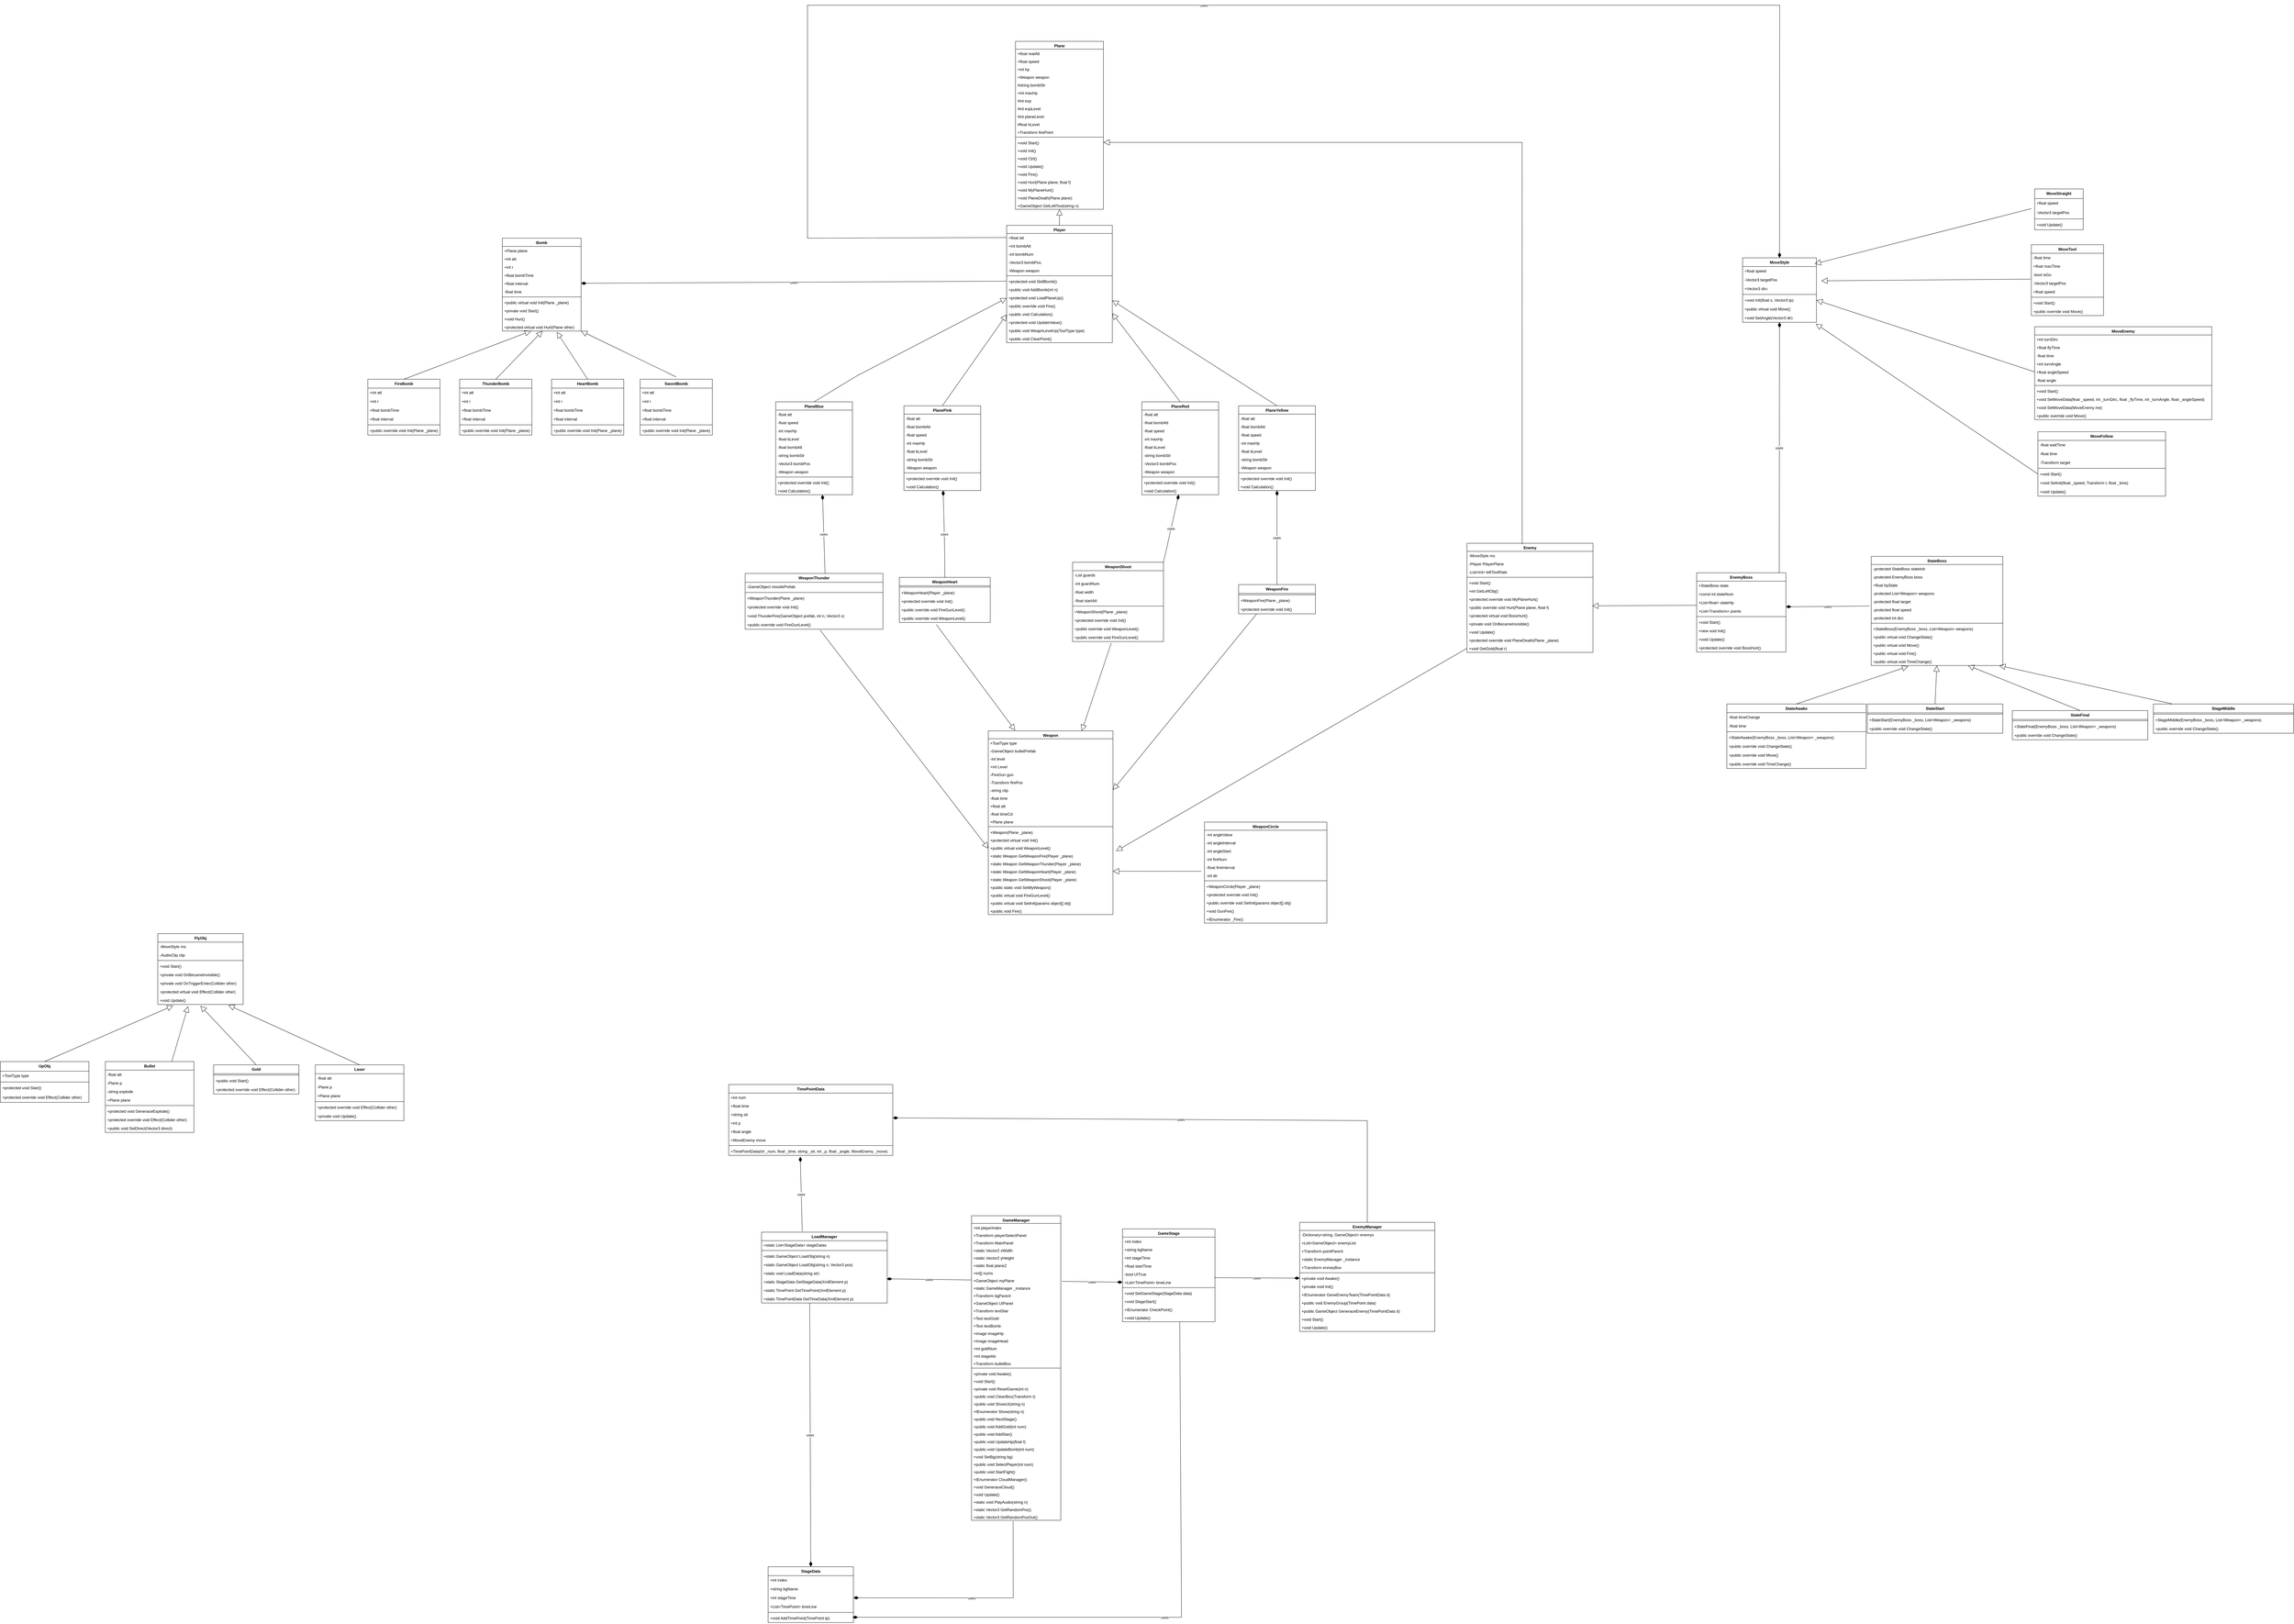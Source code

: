 <mxfile version="24.7.17">
  <diagram id="C5RBs43oDa-KdzZeNtuy" name="Page-1">
    <mxGraphModel dx="9111" dy="2986" grid="1" gridSize="10" guides="1" tooltips="1" connect="1" arrows="1" fold="1" page="1" pageScale="1" pageWidth="827" pageHeight="1169" math="0" shadow="0">
      <root>
        <mxCell id="WIyWlLk6GJQsqaUBKTNV-0" />
        <mxCell id="WIyWlLk6GJQsqaUBKTNV-1" parent="WIyWlLk6GJQsqaUBKTNV-0" />
        <mxCell id="Bdjmayps5_oH2aRjaW9f-146" value="Plane" style="swimlane;fontStyle=1;align=center;verticalAlign=top;childLayout=stackLayout;horizontal=1;startSize=23.952;horizontalStack=0;resizeParent=1;resizeParentMax=0;resizeLast=0;collapsible=0;marginBottom=0;" vertex="1" parent="WIyWlLk6GJQsqaUBKTNV-1">
          <mxGeometry x="944" y="1430" width="268" height="511.952" as="geometry" />
        </mxCell>
        <mxCell id="Bdjmayps5_oH2aRjaW9f-147" value="+float realAtt" style="text;strokeColor=none;fillColor=none;align=left;verticalAlign=top;spacingLeft=4;spacingRight=4;overflow=hidden;rotatable=0;points=[[0,0.5],[1,0.5]];portConstraint=eastwest;" vertex="1" parent="Bdjmayps5_oH2aRjaW9f-146">
          <mxGeometry y="23.952" width="268" height="24" as="geometry" />
        </mxCell>
        <mxCell id="Bdjmayps5_oH2aRjaW9f-148" value="+float speed" style="text;strokeColor=none;fillColor=none;align=left;verticalAlign=top;spacingLeft=4;spacingRight=4;overflow=hidden;rotatable=0;points=[[0,0.5],[1,0.5]];portConstraint=eastwest;" vertex="1" parent="Bdjmayps5_oH2aRjaW9f-146">
          <mxGeometry y="47.952" width="268" height="24" as="geometry" />
        </mxCell>
        <mxCell id="Bdjmayps5_oH2aRjaW9f-149" value="+int hp" style="text;strokeColor=none;fillColor=none;align=left;verticalAlign=top;spacingLeft=4;spacingRight=4;overflow=hidden;rotatable=0;points=[[0,0.5],[1,0.5]];portConstraint=eastwest;" vertex="1" parent="Bdjmayps5_oH2aRjaW9f-146">
          <mxGeometry y="71.952" width="268" height="24" as="geometry" />
        </mxCell>
        <mxCell id="Bdjmayps5_oH2aRjaW9f-150" value="+Weapon weapon" style="text;strokeColor=none;fillColor=none;align=left;verticalAlign=top;spacingLeft=4;spacingRight=4;overflow=hidden;rotatable=0;points=[[0,0.5],[1,0.5]];portConstraint=eastwest;" vertex="1" parent="Bdjmayps5_oH2aRjaW9f-146">
          <mxGeometry y="95.952" width="268" height="24" as="geometry" />
        </mxCell>
        <mxCell id="Bdjmayps5_oH2aRjaW9f-151" value="#string bombStr" style="text;strokeColor=none;fillColor=none;align=left;verticalAlign=top;spacingLeft=4;spacingRight=4;overflow=hidden;rotatable=0;points=[[0,0.5],[1,0.5]];portConstraint=eastwest;" vertex="1" parent="Bdjmayps5_oH2aRjaW9f-146">
          <mxGeometry y="119.952" width="268" height="24" as="geometry" />
        </mxCell>
        <mxCell id="Bdjmayps5_oH2aRjaW9f-152" value="+int maxHp" style="text;strokeColor=none;fillColor=none;align=left;verticalAlign=top;spacingLeft=4;spacingRight=4;overflow=hidden;rotatable=0;points=[[0,0.5],[1,0.5]];portConstraint=eastwest;" vertex="1" parent="Bdjmayps5_oH2aRjaW9f-146">
          <mxGeometry y="143.952" width="268" height="24" as="geometry" />
        </mxCell>
        <mxCell id="Bdjmayps5_oH2aRjaW9f-153" value="#int exp" style="text;strokeColor=none;fillColor=none;align=left;verticalAlign=top;spacingLeft=4;spacingRight=4;overflow=hidden;rotatable=0;points=[[0,0.5],[1,0.5]];portConstraint=eastwest;" vertex="1" parent="Bdjmayps5_oH2aRjaW9f-146">
          <mxGeometry y="167.952" width="268" height="24" as="geometry" />
        </mxCell>
        <mxCell id="Bdjmayps5_oH2aRjaW9f-154" value="#int expLevel" style="text;strokeColor=none;fillColor=none;align=left;verticalAlign=top;spacingLeft=4;spacingRight=4;overflow=hidden;rotatable=0;points=[[0,0.5],[1,0.5]];portConstraint=eastwest;" vertex="1" parent="Bdjmayps5_oH2aRjaW9f-146">
          <mxGeometry y="191.952" width="268" height="24" as="geometry" />
        </mxCell>
        <mxCell id="Bdjmayps5_oH2aRjaW9f-155" value="#int planeLevel" style="text;strokeColor=none;fillColor=none;align=left;verticalAlign=top;spacingLeft=4;spacingRight=4;overflow=hidden;rotatable=0;points=[[0,0.5],[1,0.5]];portConstraint=eastwest;" vertex="1" parent="Bdjmayps5_oH2aRjaW9f-146">
          <mxGeometry y="215.952" width="268" height="24" as="geometry" />
        </mxCell>
        <mxCell id="Bdjmayps5_oH2aRjaW9f-156" value="#float kLevel" style="text;strokeColor=none;fillColor=none;align=left;verticalAlign=top;spacingLeft=4;spacingRight=4;overflow=hidden;rotatable=0;points=[[0,0.5],[1,0.5]];portConstraint=eastwest;" vertex="1" parent="Bdjmayps5_oH2aRjaW9f-146">
          <mxGeometry y="239.952" width="268" height="24" as="geometry" />
        </mxCell>
        <mxCell id="Bdjmayps5_oH2aRjaW9f-157" value="+Transform firePoint" style="text;strokeColor=none;fillColor=none;align=left;verticalAlign=top;spacingLeft=4;spacingRight=4;overflow=hidden;rotatable=0;points=[[0,0.5],[1,0.5]];portConstraint=eastwest;" vertex="1" parent="Bdjmayps5_oH2aRjaW9f-146">
          <mxGeometry y="263.952" width="268" height="24" as="geometry" />
        </mxCell>
        <mxCell id="Bdjmayps5_oH2aRjaW9f-158" style="line;strokeWidth=1;fillColor=none;align=left;verticalAlign=middle;spacingTop=-1;spacingLeft=3;spacingRight=3;rotatable=0;labelPosition=right;points=[];portConstraint=eastwest;strokeColor=inherit;" vertex="1" parent="Bdjmayps5_oH2aRjaW9f-146">
          <mxGeometry y="287.952" width="268" height="8" as="geometry" />
        </mxCell>
        <mxCell id="Bdjmayps5_oH2aRjaW9f-159" value="+void Start()" style="text;strokeColor=none;fillColor=none;align=left;verticalAlign=top;spacingLeft=4;spacingRight=4;overflow=hidden;rotatable=0;points=[[0,0.5],[1,0.5]];portConstraint=eastwest;" vertex="1" parent="Bdjmayps5_oH2aRjaW9f-146">
          <mxGeometry y="295.952" width="268" height="24" as="geometry" />
        </mxCell>
        <mxCell id="Bdjmayps5_oH2aRjaW9f-160" value="+void Init()" style="text;strokeColor=none;fillColor=none;align=left;verticalAlign=top;spacingLeft=4;spacingRight=4;overflow=hidden;rotatable=0;points=[[0,0.5],[1,0.5]];portConstraint=eastwest;" vertex="1" parent="Bdjmayps5_oH2aRjaW9f-146">
          <mxGeometry y="319.952" width="268" height="24" as="geometry" />
        </mxCell>
        <mxCell id="Bdjmayps5_oH2aRjaW9f-161" value="+void Ctrl()" style="text;strokeColor=none;fillColor=none;align=left;verticalAlign=top;spacingLeft=4;spacingRight=4;overflow=hidden;rotatable=0;points=[[0,0.5],[1,0.5]];portConstraint=eastwest;" vertex="1" parent="Bdjmayps5_oH2aRjaW9f-146">
          <mxGeometry y="343.952" width="268" height="24" as="geometry" />
        </mxCell>
        <mxCell id="Bdjmayps5_oH2aRjaW9f-162" value="+void Update()" style="text;strokeColor=none;fillColor=none;align=left;verticalAlign=top;spacingLeft=4;spacingRight=4;overflow=hidden;rotatable=0;points=[[0,0.5],[1,0.5]];portConstraint=eastwest;" vertex="1" parent="Bdjmayps5_oH2aRjaW9f-146">
          <mxGeometry y="367.952" width="268" height="24" as="geometry" />
        </mxCell>
        <mxCell id="Bdjmayps5_oH2aRjaW9f-163" value="+void Fire()" style="text;strokeColor=none;fillColor=none;align=left;verticalAlign=top;spacingLeft=4;spacingRight=4;overflow=hidden;rotatable=0;points=[[0,0.5],[1,0.5]];portConstraint=eastwest;" vertex="1" parent="Bdjmayps5_oH2aRjaW9f-146">
          <mxGeometry y="391.952" width="268" height="24" as="geometry" />
        </mxCell>
        <mxCell id="Bdjmayps5_oH2aRjaW9f-164" value="+void Hurt(Plane plane, float f)" style="text;strokeColor=none;fillColor=none;align=left;verticalAlign=top;spacingLeft=4;spacingRight=4;overflow=hidden;rotatable=0;points=[[0,0.5],[1,0.5]];portConstraint=eastwest;" vertex="1" parent="Bdjmayps5_oH2aRjaW9f-146">
          <mxGeometry y="415.952" width="268" height="24" as="geometry" />
        </mxCell>
        <mxCell id="Bdjmayps5_oH2aRjaW9f-165" value="+void MyPlaneHurt()" style="text;strokeColor=none;fillColor=none;align=left;verticalAlign=top;spacingLeft=4;spacingRight=4;overflow=hidden;rotatable=0;points=[[0,0.5],[1,0.5]];portConstraint=eastwest;" vertex="1" parent="Bdjmayps5_oH2aRjaW9f-146">
          <mxGeometry y="439.952" width="268" height="24" as="geometry" />
        </mxCell>
        <mxCell id="Bdjmayps5_oH2aRjaW9f-166" value="+void PlaneDeath(Plane plane)" style="text;strokeColor=none;fillColor=none;align=left;verticalAlign=top;spacingLeft=4;spacingRight=4;overflow=hidden;rotatable=0;points=[[0,0.5],[1,0.5]];portConstraint=eastwest;" vertex="1" parent="Bdjmayps5_oH2aRjaW9f-146">
          <mxGeometry y="463.952" width="268" height="24" as="geometry" />
        </mxCell>
        <mxCell id="Bdjmayps5_oH2aRjaW9f-167" value="+GameObject GetLeftTool(string n)" style="text;strokeColor=none;fillColor=none;align=left;verticalAlign=top;spacingLeft=4;spacingRight=4;overflow=hidden;rotatable=0;points=[[0,0.5],[1,0.5]];portConstraint=eastwest;" vertex="1" parent="Bdjmayps5_oH2aRjaW9f-146">
          <mxGeometry y="487.952" width="268" height="24" as="geometry" />
        </mxCell>
        <mxCell id="Bdjmayps5_oH2aRjaW9f-168" value="Player" style="swimlane;fontStyle=1;align=center;verticalAlign=top;childLayout=stackLayout;horizontal=1;startSize=24.595;horizontalStack=0;resizeParent=1;resizeParentMax=0;resizeLast=0;collapsible=0;marginBottom=0;" vertex="1" parent="WIyWlLk6GJQsqaUBKTNV-1">
          <mxGeometry x="917" y="1991" width="322" height="357.595" as="geometry" />
        </mxCell>
        <mxCell id="Bdjmayps5_oH2aRjaW9f-169" value="+float att" style="text;strokeColor=none;fillColor=none;align=left;verticalAlign=top;spacingLeft=4;spacingRight=4;overflow=hidden;rotatable=0;points=[[0,0.5],[1,0.5]];portConstraint=eastwest;" vertex="1" parent="Bdjmayps5_oH2aRjaW9f-168">
          <mxGeometry y="24.595" width="322" height="25" as="geometry" />
        </mxCell>
        <mxCell id="Bdjmayps5_oH2aRjaW9f-170" value="+int bombAtt" style="text;strokeColor=none;fillColor=none;align=left;verticalAlign=top;spacingLeft=4;spacingRight=4;overflow=hidden;rotatable=0;points=[[0,0.5],[1,0.5]];portConstraint=eastwest;" vertex="1" parent="Bdjmayps5_oH2aRjaW9f-168">
          <mxGeometry y="49.595" width="322" height="25" as="geometry" />
        </mxCell>
        <mxCell id="Bdjmayps5_oH2aRjaW9f-171" value="-int bombNum" style="text;strokeColor=none;fillColor=none;align=left;verticalAlign=top;spacingLeft=4;spacingRight=4;overflow=hidden;rotatable=0;points=[[0,0.5],[1,0.5]];portConstraint=eastwest;" vertex="1" parent="Bdjmayps5_oH2aRjaW9f-168">
          <mxGeometry y="74.595" width="322" height="25" as="geometry" />
        </mxCell>
        <mxCell id="Bdjmayps5_oH2aRjaW9f-172" value="-Vector3 bombPos" style="text;strokeColor=none;fillColor=none;align=left;verticalAlign=top;spacingLeft=4;spacingRight=4;overflow=hidden;rotatable=0;points=[[0,0.5],[1,0.5]];portConstraint=eastwest;" vertex="1" parent="Bdjmayps5_oH2aRjaW9f-168">
          <mxGeometry y="99.595" width="322" height="25" as="geometry" />
        </mxCell>
        <mxCell id="Bdjmayps5_oH2aRjaW9f-173" value="-Weapon weapon" style="text;strokeColor=none;fillColor=none;align=left;verticalAlign=top;spacingLeft=4;spacingRight=4;overflow=hidden;rotatable=0;points=[[0,0.5],[1,0.5]];portConstraint=eastwest;" vertex="1" parent="Bdjmayps5_oH2aRjaW9f-168">
          <mxGeometry y="124.595" width="322" height="25" as="geometry" />
        </mxCell>
        <mxCell id="Bdjmayps5_oH2aRjaW9f-174" style="line;strokeWidth=1;fillColor=none;align=left;verticalAlign=middle;spacingTop=-1;spacingLeft=3;spacingRight=3;rotatable=0;labelPosition=right;points=[];portConstraint=eastwest;strokeColor=inherit;" vertex="1" parent="Bdjmayps5_oH2aRjaW9f-168">
          <mxGeometry y="149.595" width="322" height="8" as="geometry" />
        </mxCell>
        <mxCell id="Bdjmayps5_oH2aRjaW9f-175" value="+protected void SkillBomb()" style="text;strokeColor=none;fillColor=none;align=left;verticalAlign=top;spacingLeft=4;spacingRight=4;overflow=hidden;rotatable=0;points=[[0,0.5],[1,0.5]];portConstraint=eastwest;" vertex="1" parent="Bdjmayps5_oH2aRjaW9f-168">
          <mxGeometry y="157.595" width="322" height="25" as="geometry" />
        </mxCell>
        <mxCell id="Bdjmayps5_oH2aRjaW9f-176" value="+public void AddBomb(int n)" style="text;strokeColor=none;fillColor=none;align=left;verticalAlign=top;spacingLeft=4;spacingRight=4;overflow=hidden;rotatable=0;points=[[0,0.5],[1,0.5]];portConstraint=eastwest;" vertex="1" parent="Bdjmayps5_oH2aRjaW9f-168">
          <mxGeometry y="182.595" width="322" height="25" as="geometry" />
        </mxCell>
        <mxCell id="Bdjmayps5_oH2aRjaW9f-177" value="+protected void LoadPlaneUp()" style="text;strokeColor=none;fillColor=none;align=left;verticalAlign=top;spacingLeft=4;spacingRight=4;overflow=hidden;rotatable=0;points=[[0,0.5],[1,0.5]];portConstraint=eastwest;" vertex="1" parent="Bdjmayps5_oH2aRjaW9f-168">
          <mxGeometry y="207.595" width="322" height="25" as="geometry" />
        </mxCell>
        <mxCell id="Bdjmayps5_oH2aRjaW9f-178" value="+public override void Fire()" style="text;strokeColor=none;fillColor=none;align=left;verticalAlign=top;spacingLeft=4;spacingRight=4;overflow=hidden;rotatable=0;points=[[0,0.5],[1,0.5]];portConstraint=eastwest;" vertex="1" parent="Bdjmayps5_oH2aRjaW9f-168">
          <mxGeometry y="232.595" width="322" height="25" as="geometry" />
        </mxCell>
        <mxCell id="Bdjmayps5_oH2aRjaW9f-179" value="+public void Calculation()" style="text;strokeColor=none;fillColor=none;align=left;verticalAlign=top;spacingLeft=4;spacingRight=4;overflow=hidden;rotatable=0;points=[[0,0.5],[1,0.5]];portConstraint=eastwest;" vertex="1" parent="Bdjmayps5_oH2aRjaW9f-168">
          <mxGeometry y="257.595" width="322" height="25" as="geometry" />
        </mxCell>
        <mxCell id="Bdjmayps5_oH2aRjaW9f-180" value="+protected void UpdateValue()" style="text;strokeColor=none;fillColor=none;align=left;verticalAlign=top;spacingLeft=4;spacingRight=4;overflow=hidden;rotatable=0;points=[[0,0.5],[1,0.5]];portConstraint=eastwest;" vertex="1" parent="Bdjmayps5_oH2aRjaW9f-168">
          <mxGeometry y="282.595" width="322" height="25" as="geometry" />
        </mxCell>
        <mxCell id="Bdjmayps5_oH2aRjaW9f-181" value="+public void WeapnLevelUp(ToolType type)" style="text;strokeColor=none;fillColor=none;align=left;verticalAlign=top;spacingLeft=4;spacingRight=4;overflow=hidden;rotatable=0;points=[[0,0.5],[1,0.5]];portConstraint=eastwest;" vertex="1" parent="Bdjmayps5_oH2aRjaW9f-168">
          <mxGeometry y="307.595" width="322" height="25" as="geometry" />
        </mxCell>
        <mxCell id="Bdjmayps5_oH2aRjaW9f-182" value="+public void ClearPoint()" style="text;strokeColor=none;fillColor=none;align=left;verticalAlign=top;spacingLeft=4;spacingRight=4;overflow=hidden;rotatable=0;points=[[0,0.5],[1,0.5]];portConstraint=eastwest;" vertex="1" parent="Bdjmayps5_oH2aRjaW9f-168">
          <mxGeometry y="332.595" width="322" height="25" as="geometry" />
        </mxCell>
        <mxCell id="Bdjmayps5_oH2aRjaW9f-183" value="PlaneBlue" style="swimlane;fontStyle=1;align=center;verticalAlign=top;childLayout=stackLayout;horizontal=1;startSize=25.121;horizontalStack=0;resizeParent=1;resizeParentMax=0;resizeLast=0;collapsible=0;marginBottom=0;" vertex="1" parent="WIyWlLk6GJQsqaUBKTNV-1">
          <mxGeometry x="213" y="2529" width="234" height="283.121" as="geometry" />
        </mxCell>
        <mxCell id="Bdjmayps5_oH2aRjaW9f-184" value="-float att" style="text;strokeColor=none;fillColor=none;align=left;verticalAlign=top;spacingLeft=4;spacingRight=4;overflow=hidden;rotatable=0;points=[[0,0.5],[1,0.5]];portConstraint=eastwest;" vertex="1" parent="Bdjmayps5_oH2aRjaW9f-183">
          <mxGeometry y="25.121" width="234" height="25" as="geometry" />
        </mxCell>
        <mxCell id="Bdjmayps5_oH2aRjaW9f-185" value="-float speed" style="text;strokeColor=none;fillColor=none;align=left;verticalAlign=top;spacingLeft=4;spacingRight=4;overflow=hidden;rotatable=0;points=[[0,0.5],[1,0.5]];portConstraint=eastwest;" vertex="1" parent="Bdjmayps5_oH2aRjaW9f-183">
          <mxGeometry y="50.121" width="234" height="25" as="geometry" />
        </mxCell>
        <mxCell id="Bdjmayps5_oH2aRjaW9f-186" value="-int maxHp" style="text;strokeColor=none;fillColor=none;align=left;verticalAlign=top;spacingLeft=4;spacingRight=4;overflow=hidden;rotatable=0;points=[[0,0.5],[1,0.5]];portConstraint=eastwest;" vertex="1" parent="Bdjmayps5_oH2aRjaW9f-183">
          <mxGeometry y="75.121" width="234" height="25" as="geometry" />
        </mxCell>
        <mxCell id="Bdjmayps5_oH2aRjaW9f-187" value="-float kLevel" style="text;strokeColor=none;fillColor=none;align=left;verticalAlign=top;spacingLeft=4;spacingRight=4;overflow=hidden;rotatable=0;points=[[0,0.5],[1,0.5]];portConstraint=eastwest;" vertex="1" parent="Bdjmayps5_oH2aRjaW9f-183">
          <mxGeometry y="100.121" width="234" height="25" as="geometry" />
        </mxCell>
        <mxCell id="Bdjmayps5_oH2aRjaW9f-188" value="-float bombAtt" style="text;strokeColor=none;fillColor=none;align=left;verticalAlign=top;spacingLeft=4;spacingRight=4;overflow=hidden;rotatable=0;points=[[0,0.5],[1,0.5]];portConstraint=eastwest;" vertex="1" parent="Bdjmayps5_oH2aRjaW9f-183">
          <mxGeometry y="125.121" width="234" height="25" as="geometry" />
        </mxCell>
        <mxCell id="Bdjmayps5_oH2aRjaW9f-189" value="-string bombStr" style="text;strokeColor=none;fillColor=none;align=left;verticalAlign=top;spacingLeft=4;spacingRight=4;overflow=hidden;rotatable=0;points=[[0,0.5],[1,0.5]];portConstraint=eastwest;" vertex="1" parent="Bdjmayps5_oH2aRjaW9f-183">
          <mxGeometry y="150.121" width="234" height="25" as="geometry" />
        </mxCell>
        <mxCell id="Bdjmayps5_oH2aRjaW9f-190" value="-Vector3 bombPos" style="text;strokeColor=none;fillColor=none;align=left;verticalAlign=top;spacingLeft=4;spacingRight=4;overflow=hidden;rotatable=0;points=[[0,0.5],[1,0.5]];portConstraint=eastwest;" vertex="1" parent="Bdjmayps5_oH2aRjaW9f-183">
          <mxGeometry y="175.121" width="234" height="25" as="geometry" />
        </mxCell>
        <mxCell id="Bdjmayps5_oH2aRjaW9f-191" value="-Weapon weapon" style="text;strokeColor=none;fillColor=none;align=left;verticalAlign=top;spacingLeft=4;spacingRight=4;overflow=hidden;rotatable=0;points=[[0,0.5],[1,0.5]];portConstraint=eastwest;" vertex="1" parent="Bdjmayps5_oH2aRjaW9f-183">
          <mxGeometry y="200.121" width="234" height="25" as="geometry" />
        </mxCell>
        <mxCell id="Bdjmayps5_oH2aRjaW9f-192" style="line;strokeWidth=1;fillColor=none;align=left;verticalAlign=middle;spacingTop=-1;spacingLeft=3;spacingRight=3;rotatable=0;labelPosition=right;points=[];portConstraint=eastwest;strokeColor=inherit;" vertex="1" parent="Bdjmayps5_oH2aRjaW9f-183">
          <mxGeometry y="225.121" width="234" height="8" as="geometry" />
        </mxCell>
        <mxCell id="Bdjmayps5_oH2aRjaW9f-193" value="+protected override void Init()" style="text;strokeColor=none;fillColor=none;align=left;verticalAlign=top;spacingLeft=4;spacingRight=4;overflow=hidden;rotatable=0;points=[[0,0.5],[1,0.5]];portConstraint=eastwest;" vertex="1" parent="Bdjmayps5_oH2aRjaW9f-183">
          <mxGeometry y="233.121" width="234" height="25" as="geometry" />
        </mxCell>
        <mxCell id="Bdjmayps5_oH2aRjaW9f-194" value="+void Calculation()" style="text;strokeColor=none;fillColor=none;align=left;verticalAlign=top;spacingLeft=4;spacingRight=4;overflow=hidden;rotatable=0;points=[[0,0.5],[1,0.5]];portConstraint=eastwest;" vertex="1" parent="Bdjmayps5_oH2aRjaW9f-183">
          <mxGeometry y="258.121" width="234" height="25" as="geometry" />
        </mxCell>
        <mxCell id="Bdjmayps5_oH2aRjaW9f-195" value="PlanePink" style="swimlane;fontStyle=1;align=center;verticalAlign=top;childLayout=stackLayout;horizontal=1;startSize=25.367;horizontalStack=0;resizeParent=1;resizeParentMax=0;resizeLast=0;collapsible=0;marginBottom=0;" vertex="1" parent="WIyWlLk6GJQsqaUBKTNV-1">
          <mxGeometry x="604" y="2541" width="234" height="258.367" as="geometry" />
        </mxCell>
        <mxCell id="Bdjmayps5_oH2aRjaW9f-196" value="-float att" style="text;strokeColor=none;fillColor=none;align=left;verticalAlign=top;spacingLeft=4;spacingRight=4;overflow=hidden;rotatable=0;points=[[0,0.5],[1,0.5]];portConstraint=eastwest;" vertex="1" parent="Bdjmayps5_oH2aRjaW9f-195">
          <mxGeometry y="25.367" width="234" height="25" as="geometry" />
        </mxCell>
        <mxCell id="Bdjmayps5_oH2aRjaW9f-197" value="-float bombAtt" style="text;strokeColor=none;fillColor=none;align=left;verticalAlign=top;spacingLeft=4;spacingRight=4;overflow=hidden;rotatable=0;points=[[0,0.5],[1,0.5]];portConstraint=eastwest;" vertex="1" parent="Bdjmayps5_oH2aRjaW9f-195">
          <mxGeometry y="50.367" width="234" height="25" as="geometry" />
        </mxCell>
        <mxCell id="Bdjmayps5_oH2aRjaW9f-198" value="-float speed" style="text;strokeColor=none;fillColor=none;align=left;verticalAlign=top;spacingLeft=4;spacingRight=4;overflow=hidden;rotatable=0;points=[[0,0.5],[1,0.5]];portConstraint=eastwest;" vertex="1" parent="Bdjmayps5_oH2aRjaW9f-195">
          <mxGeometry y="75.367" width="234" height="25" as="geometry" />
        </mxCell>
        <mxCell id="Bdjmayps5_oH2aRjaW9f-199" value="-int maxHp" style="text;strokeColor=none;fillColor=none;align=left;verticalAlign=top;spacingLeft=4;spacingRight=4;overflow=hidden;rotatable=0;points=[[0,0.5],[1,0.5]];portConstraint=eastwest;" vertex="1" parent="Bdjmayps5_oH2aRjaW9f-195">
          <mxGeometry y="100.367" width="234" height="25" as="geometry" />
        </mxCell>
        <mxCell id="Bdjmayps5_oH2aRjaW9f-200" value="-float kLevel" style="text;strokeColor=none;fillColor=none;align=left;verticalAlign=top;spacingLeft=4;spacingRight=4;overflow=hidden;rotatable=0;points=[[0,0.5],[1,0.5]];portConstraint=eastwest;" vertex="1" parent="Bdjmayps5_oH2aRjaW9f-195">
          <mxGeometry y="125.367" width="234" height="25" as="geometry" />
        </mxCell>
        <mxCell id="Bdjmayps5_oH2aRjaW9f-201" value="-string bombStr" style="text;strokeColor=none;fillColor=none;align=left;verticalAlign=top;spacingLeft=4;spacingRight=4;overflow=hidden;rotatable=0;points=[[0,0.5],[1,0.5]];portConstraint=eastwest;" vertex="1" parent="Bdjmayps5_oH2aRjaW9f-195">
          <mxGeometry y="150.367" width="234" height="25" as="geometry" />
        </mxCell>
        <mxCell id="Bdjmayps5_oH2aRjaW9f-202" value="-Weapon weapon" style="text;strokeColor=none;fillColor=none;align=left;verticalAlign=top;spacingLeft=4;spacingRight=4;overflow=hidden;rotatable=0;points=[[0,0.5],[1,0.5]];portConstraint=eastwest;" vertex="1" parent="Bdjmayps5_oH2aRjaW9f-195">
          <mxGeometry y="175.367" width="234" height="25" as="geometry" />
        </mxCell>
        <mxCell id="Bdjmayps5_oH2aRjaW9f-203" style="line;strokeWidth=1;fillColor=none;align=left;verticalAlign=middle;spacingTop=-1;spacingLeft=3;spacingRight=3;rotatable=0;labelPosition=right;points=[];portConstraint=eastwest;strokeColor=inherit;" vertex="1" parent="Bdjmayps5_oH2aRjaW9f-195">
          <mxGeometry y="200.367" width="234" height="8" as="geometry" />
        </mxCell>
        <mxCell id="Bdjmayps5_oH2aRjaW9f-204" value="+protected override void Init()" style="text;strokeColor=none;fillColor=none;align=left;verticalAlign=top;spacingLeft=4;spacingRight=4;overflow=hidden;rotatable=0;points=[[0,0.5],[1,0.5]];portConstraint=eastwest;" vertex="1" parent="Bdjmayps5_oH2aRjaW9f-195">
          <mxGeometry y="208.367" width="234" height="25" as="geometry" />
        </mxCell>
        <mxCell id="Bdjmayps5_oH2aRjaW9f-205" value="+void Calculation()" style="text;strokeColor=none;fillColor=none;align=left;verticalAlign=top;spacingLeft=4;spacingRight=4;overflow=hidden;rotatable=0;points=[[0,0.5],[1,0.5]];portConstraint=eastwest;" vertex="1" parent="Bdjmayps5_oH2aRjaW9f-195">
          <mxGeometry y="233.367" width="234" height="25" as="geometry" />
        </mxCell>
        <mxCell id="Bdjmayps5_oH2aRjaW9f-206" value="PlaneRed" style="swimlane;fontStyle=1;align=center;verticalAlign=top;childLayout=stackLayout;horizontal=1;startSize=25.121;horizontalStack=0;resizeParent=1;resizeParentMax=0;resizeLast=0;collapsible=0;marginBottom=0;" vertex="1" parent="WIyWlLk6GJQsqaUBKTNV-1">
          <mxGeometry x="1329" y="2529" width="234" height="283.121" as="geometry" />
        </mxCell>
        <mxCell id="Bdjmayps5_oH2aRjaW9f-207" value="-float att" style="text;strokeColor=none;fillColor=none;align=left;verticalAlign=top;spacingLeft=4;spacingRight=4;overflow=hidden;rotatable=0;points=[[0,0.5],[1,0.5]];portConstraint=eastwest;" vertex="1" parent="Bdjmayps5_oH2aRjaW9f-206">
          <mxGeometry y="25.121" width="234" height="25" as="geometry" />
        </mxCell>
        <mxCell id="Bdjmayps5_oH2aRjaW9f-208" value="-float bombAtt" style="text;strokeColor=none;fillColor=none;align=left;verticalAlign=top;spacingLeft=4;spacingRight=4;overflow=hidden;rotatable=0;points=[[0,0.5],[1,0.5]];portConstraint=eastwest;" vertex="1" parent="Bdjmayps5_oH2aRjaW9f-206">
          <mxGeometry y="50.121" width="234" height="25" as="geometry" />
        </mxCell>
        <mxCell id="Bdjmayps5_oH2aRjaW9f-209" value="-float speed" style="text;strokeColor=none;fillColor=none;align=left;verticalAlign=top;spacingLeft=4;spacingRight=4;overflow=hidden;rotatable=0;points=[[0,0.5],[1,0.5]];portConstraint=eastwest;" vertex="1" parent="Bdjmayps5_oH2aRjaW9f-206">
          <mxGeometry y="75.121" width="234" height="25" as="geometry" />
        </mxCell>
        <mxCell id="Bdjmayps5_oH2aRjaW9f-210" value="-int maxHp" style="text;strokeColor=none;fillColor=none;align=left;verticalAlign=top;spacingLeft=4;spacingRight=4;overflow=hidden;rotatable=0;points=[[0,0.5],[1,0.5]];portConstraint=eastwest;" vertex="1" parent="Bdjmayps5_oH2aRjaW9f-206">
          <mxGeometry y="100.121" width="234" height="25" as="geometry" />
        </mxCell>
        <mxCell id="Bdjmayps5_oH2aRjaW9f-211" value="-float kLevel" style="text;strokeColor=none;fillColor=none;align=left;verticalAlign=top;spacingLeft=4;spacingRight=4;overflow=hidden;rotatable=0;points=[[0,0.5],[1,0.5]];portConstraint=eastwest;" vertex="1" parent="Bdjmayps5_oH2aRjaW9f-206">
          <mxGeometry y="125.121" width="234" height="25" as="geometry" />
        </mxCell>
        <mxCell id="Bdjmayps5_oH2aRjaW9f-212" value="-string bombStr" style="text;strokeColor=none;fillColor=none;align=left;verticalAlign=top;spacingLeft=4;spacingRight=4;overflow=hidden;rotatable=0;points=[[0,0.5],[1,0.5]];portConstraint=eastwest;" vertex="1" parent="Bdjmayps5_oH2aRjaW9f-206">
          <mxGeometry y="150.121" width="234" height="25" as="geometry" />
        </mxCell>
        <mxCell id="Bdjmayps5_oH2aRjaW9f-213" value="-Vector3 bombPos" style="text;strokeColor=none;fillColor=none;align=left;verticalAlign=top;spacingLeft=4;spacingRight=4;overflow=hidden;rotatable=0;points=[[0,0.5],[1,0.5]];portConstraint=eastwest;" vertex="1" parent="Bdjmayps5_oH2aRjaW9f-206">
          <mxGeometry y="175.121" width="234" height="25" as="geometry" />
        </mxCell>
        <mxCell id="Bdjmayps5_oH2aRjaW9f-214" value="-Weapon weapon" style="text;strokeColor=none;fillColor=none;align=left;verticalAlign=top;spacingLeft=4;spacingRight=4;overflow=hidden;rotatable=0;points=[[0,0.5],[1,0.5]];portConstraint=eastwest;" vertex="1" parent="Bdjmayps5_oH2aRjaW9f-206">
          <mxGeometry y="200.121" width="234" height="25" as="geometry" />
        </mxCell>
        <mxCell id="Bdjmayps5_oH2aRjaW9f-215" style="line;strokeWidth=1;fillColor=none;align=left;verticalAlign=middle;spacingTop=-1;spacingLeft=3;spacingRight=3;rotatable=0;labelPosition=right;points=[];portConstraint=eastwest;strokeColor=inherit;" vertex="1" parent="Bdjmayps5_oH2aRjaW9f-206">
          <mxGeometry y="225.121" width="234" height="8" as="geometry" />
        </mxCell>
        <mxCell id="Bdjmayps5_oH2aRjaW9f-216" value="+protected override void Init()" style="text;strokeColor=none;fillColor=none;align=left;verticalAlign=top;spacingLeft=4;spacingRight=4;overflow=hidden;rotatable=0;points=[[0,0.5],[1,0.5]];portConstraint=eastwest;" vertex="1" parent="Bdjmayps5_oH2aRjaW9f-206">
          <mxGeometry y="233.121" width="234" height="25" as="geometry" />
        </mxCell>
        <mxCell id="Bdjmayps5_oH2aRjaW9f-217" value="+void Calculation()" style="text;strokeColor=none;fillColor=none;align=left;verticalAlign=top;spacingLeft=4;spacingRight=4;overflow=hidden;rotatable=0;points=[[0,0.5],[1,0.5]];portConstraint=eastwest;" vertex="1" parent="Bdjmayps5_oH2aRjaW9f-206">
          <mxGeometry y="258.121" width="234" height="25" as="geometry" />
        </mxCell>
        <mxCell id="Bdjmayps5_oH2aRjaW9f-218" value="PlaneYellow" style="swimlane;fontStyle=1;align=center;verticalAlign=top;childLayout=stackLayout;horizontal=1;startSize=25.367;horizontalStack=0;resizeParent=1;resizeParentMax=0;resizeLast=0;collapsible=0;marginBottom=0;" vertex="1" parent="WIyWlLk6GJQsqaUBKTNV-1">
          <mxGeometry x="1624" y="2541" width="234" height="258.367" as="geometry" />
        </mxCell>
        <mxCell id="Bdjmayps5_oH2aRjaW9f-219" value="-float att" style="text;strokeColor=none;fillColor=none;align=left;verticalAlign=top;spacingLeft=4;spacingRight=4;overflow=hidden;rotatable=0;points=[[0,0.5],[1,0.5]];portConstraint=eastwest;" vertex="1" parent="Bdjmayps5_oH2aRjaW9f-218">
          <mxGeometry y="25.367" width="234" height="25" as="geometry" />
        </mxCell>
        <mxCell id="Bdjmayps5_oH2aRjaW9f-220" value="-float bombAtt" style="text;strokeColor=none;fillColor=none;align=left;verticalAlign=top;spacingLeft=4;spacingRight=4;overflow=hidden;rotatable=0;points=[[0,0.5],[1,0.5]];portConstraint=eastwest;" vertex="1" parent="Bdjmayps5_oH2aRjaW9f-218">
          <mxGeometry y="50.367" width="234" height="25" as="geometry" />
        </mxCell>
        <mxCell id="Bdjmayps5_oH2aRjaW9f-221" value="-float speed" style="text;strokeColor=none;fillColor=none;align=left;verticalAlign=top;spacingLeft=4;spacingRight=4;overflow=hidden;rotatable=0;points=[[0,0.5],[1,0.5]];portConstraint=eastwest;" vertex="1" parent="Bdjmayps5_oH2aRjaW9f-218">
          <mxGeometry y="75.367" width="234" height="25" as="geometry" />
        </mxCell>
        <mxCell id="Bdjmayps5_oH2aRjaW9f-222" value="-int maxHp" style="text;strokeColor=none;fillColor=none;align=left;verticalAlign=top;spacingLeft=4;spacingRight=4;overflow=hidden;rotatable=0;points=[[0,0.5],[1,0.5]];portConstraint=eastwest;" vertex="1" parent="Bdjmayps5_oH2aRjaW9f-218">
          <mxGeometry y="100.367" width="234" height="25" as="geometry" />
        </mxCell>
        <mxCell id="Bdjmayps5_oH2aRjaW9f-223" value="-float kLevel" style="text;strokeColor=none;fillColor=none;align=left;verticalAlign=top;spacingLeft=4;spacingRight=4;overflow=hidden;rotatable=0;points=[[0,0.5],[1,0.5]];portConstraint=eastwest;" vertex="1" parent="Bdjmayps5_oH2aRjaW9f-218">
          <mxGeometry y="125.367" width="234" height="25" as="geometry" />
        </mxCell>
        <mxCell id="Bdjmayps5_oH2aRjaW9f-224" value="-string bombStr" style="text;strokeColor=none;fillColor=none;align=left;verticalAlign=top;spacingLeft=4;spacingRight=4;overflow=hidden;rotatable=0;points=[[0,0.5],[1,0.5]];portConstraint=eastwest;" vertex="1" parent="Bdjmayps5_oH2aRjaW9f-218">
          <mxGeometry y="150.367" width="234" height="25" as="geometry" />
        </mxCell>
        <mxCell id="Bdjmayps5_oH2aRjaW9f-225" value="-Weapon weapon" style="text;strokeColor=none;fillColor=none;align=left;verticalAlign=top;spacingLeft=4;spacingRight=4;overflow=hidden;rotatable=0;points=[[0,0.5],[1,0.5]];portConstraint=eastwest;" vertex="1" parent="Bdjmayps5_oH2aRjaW9f-218">
          <mxGeometry y="175.367" width="234" height="25" as="geometry" />
        </mxCell>
        <mxCell id="Bdjmayps5_oH2aRjaW9f-226" style="line;strokeWidth=1;fillColor=none;align=left;verticalAlign=middle;spacingTop=-1;spacingLeft=3;spacingRight=3;rotatable=0;labelPosition=right;points=[];portConstraint=eastwest;strokeColor=inherit;" vertex="1" parent="Bdjmayps5_oH2aRjaW9f-218">
          <mxGeometry y="200.367" width="234" height="8" as="geometry" />
        </mxCell>
        <mxCell id="Bdjmayps5_oH2aRjaW9f-227" value="+protected override void Init()" style="text;strokeColor=none;fillColor=none;align=left;verticalAlign=top;spacingLeft=4;spacingRight=4;overflow=hidden;rotatable=0;points=[[0,0.5],[1,0.5]];portConstraint=eastwest;" vertex="1" parent="Bdjmayps5_oH2aRjaW9f-218">
          <mxGeometry y="208.367" width="234" height="25" as="geometry" />
        </mxCell>
        <mxCell id="Bdjmayps5_oH2aRjaW9f-228" value="+void Calculation()" style="text;strokeColor=none;fillColor=none;align=left;verticalAlign=top;spacingLeft=4;spacingRight=4;overflow=hidden;rotatable=0;points=[[0,0.5],[1,0.5]];portConstraint=eastwest;" vertex="1" parent="Bdjmayps5_oH2aRjaW9f-218">
          <mxGeometry y="233.367" width="234" height="25" as="geometry" />
        </mxCell>
        <mxCell id="Bdjmayps5_oH2aRjaW9f-229" value="Weapon" style="swimlane;fontStyle=1;align=center;verticalAlign=top;childLayout=stackLayout;horizontal=1;startSize=23.841;horizontalStack=0;resizeParent=1;resizeParentMax=0;resizeLast=0;collapsible=0;marginBottom=0;" vertex="1" parent="WIyWlLk6GJQsqaUBKTNV-1">
          <mxGeometry x="861" y="3532" width="380" height="559.841" as="geometry" />
        </mxCell>
        <mxCell id="Bdjmayps5_oH2aRjaW9f-230" value="+ToolType type" style="text;strokeColor=none;fillColor=none;align=left;verticalAlign=top;spacingLeft=4;spacingRight=4;overflow=hidden;rotatable=0;points=[[0,0.5],[1,0.5]];portConstraint=eastwest;" vertex="1" parent="Bdjmayps5_oH2aRjaW9f-229">
          <mxGeometry y="23.841" width="380" height="24" as="geometry" />
        </mxCell>
        <mxCell id="Bdjmayps5_oH2aRjaW9f-231" value="-GameObject bulletPrefab" style="text;strokeColor=none;fillColor=none;align=left;verticalAlign=top;spacingLeft=4;spacingRight=4;overflow=hidden;rotatable=0;points=[[0,0.5],[1,0.5]];portConstraint=eastwest;" vertex="1" parent="Bdjmayps5_oH2aRjaW9f-229">
          <mxGeometry y="47.841" width="380" height="24" as="geometry" />
        </mxCell>
        <mxCell id="Bdjmayps5_oH2aRjaW9f-232" value="-int level" style="text;strokeColor=none;fillColor=none;align=left;verticalAlign=top;spacingLeft=4;spacingRight=4;overflow=hidden;rotatable=0;points=[[0,0.5],[1,0.5]];portConstraint=eastwest;" vertex="1" parent="Bdjmayps5_oH2aRjaW9f-229">
          <mxGeometry y="71.841" width="380" height="24" as="geometry" />
        </mxCell>
        <mxCell id="Bdjmayps5_oH2aRjaW9f-233" value="+int Level" style="text;strokeColor=none;fillColor=none;align=left;verticalAlign=top;spacingLeft=4;spacingRight=4;overflow=hidden;rotatable=0;points=[[0,0.5],[1,0.5]];portConstraint=eastwest;" vertex="1" parent="Bdjmayps5_oH2aRjaW9f-229">
          <mxGeometry y="95.841" width="380" height="24" as="geometry" />
        </mxCell>
        <mxCell id="Bdjmayps5_oH2aRjaW9f-234" value="-FireGun gun" style="text;strokeColor=none;fillColor=none;align=left;verticalAlign=top;spacingLeft=4;spacingRight=4;overflow=hidden;rotatable=0;points=[[0,0.5],[1,0.5]];portConstraint=eastwest;" vertex="1" parent="Bdjmayps5_oH2aRjaW9f-229">
          <mxGeometry y="119.841" width="380" height="24" as="geometry" />
        </mxCell>
        <mxCell id="Bdjmayps5_oH2aRjaW9f-235" value="-Transform firePos" style="text;strokeColor=none;fillColor=none;align=left;verticalAlign=top;spacingLeft=4;spacingRight=4;overflow=hidden;rotatable=0;points=[[0,0.5],[1,0.5]];portConstraint=eastwest;" vertex="1" parent="Bdjmayps5_oH2aRjaW9f-229">
          <mxGeometry y="143.841" width="380" height="24" as="geometry" />
        </mxCell>
        <mxCell id="Bdjmayps5_oH2aRjaW9f-236" value="-string clip" style="text;strokeColor=none;fillColor=none;align=left;verticalAlign=top;spacingLeft=4;spacingRight=4;overflow=hidden;rotatable=0;points=[[0,0.5],[1,0.5]];portConstraint=eastwest;" vertex="1" parent="Bdjmayps5_oH2aRjaW9f-229">
          <mxGeometry y="167.841" width="380" height="24" as="geometry" />
        </mxCell>
        <mxCell id="Bdjmayps5_oH2aRjaW9f-237" value="-float time" style="text;strokeColor=none;fillColor=none;align=left;verticalAlign=top;spacingLeft=4;spacingRight=4;overflow=hidden;rotatable=0;points=[[0,0.5],[1,0.5]];portConstraint=eastwest;" vertex="1" parent="Bdjmayps5_oH2aRjaW9f-229">
          <mxGeometry y="191.841" width="380" height="24" as="geometry" />
        </mxCell>
        <mxCell id="Bdjmayps5_oH2aRjaW9f-238" value="+float att" style="text;strokeColor=none;fillColor=none;align=left;verticalAlign=top;spacingLeft=4;spacingRight=4;overflow=hidden;rotatable=0;points=[[0,0.5],[1,0.5]];portConstraint=eastwest;" vertex="1" parent="Bdjmayps5_oH2aRjaW9f-229">
          <mxGeometry y="215.841" width="380" height="24" as="geometry" />
        </mxCell>
        <mxCell id="Bdjmayps5_oH2aRjaW9f-239" value="-float timeCd" style="text;strokeColor=none;fillColor=none;align=left;verticalAlign=top;spacingLeft=4;spacingRight=4;overflow=hidden;rotatable=0;points=[[0,0.5],[1,0.5]];portConstraint=eastwest;" vertex="1" parent="Bdjmayps5_oH2aRjaW9f-229">
          <mxGeometry y="239.841" width="380" height="24" as="geometry" />
        </mxCell>
        <mxCell id="Bdjmayps5_oH2aRjaW9f-240" value="+Plane plane" style="text;strokeColor=none;fillColor=none;align=left;verticalAlign=top;spacingLeft=4;spacingRight=4;overflow=hidden;rotatable=0;points=[[0,0.5],[1,0.5]];portConstraint=eastwest;" vertex="1" parent="Bdjmayps5_oH2aRjaW9f-229">
          <mxGeometry y="263.841" width="380" height="24" as="geometry" />
        </mxCell>
        <mxCell id="Bdjmayps5_oH2aRjaW9f-241" style="line;strokeWidth=1;fillColor=none;align=left;verticalAlign=middle;spacingTop=-1;spacingLeft=3;spacingRight=3;rotatable=0;labelPosition=right;points=[];portConstraint=eastwest;strokeColor=inherit;" vertex="1" parent="Bdjmayps5_oH2aRjaW9f-229">
          <mxGeometry y="287.841" width="380" height="8" as="geometry" />
        </mxCell>
        <mxCell id="Bdjmayps5_oH2aRjaW9f-242" value="+Weapon(Plane _plane)" style="text;strokeColor=none;fillColor=none;align=left;verticalAlign=top;spacingLeft=4;spacingRight=4;overflow=hidden;rotatable=0;points=[[0,0.5],[1,0.5]];portConstraint=eastwest;" vertex="1" parent="Bdjmayps5_oH2aRjaW9f-229">
          <mxGeometry y="295.841" width="380" height="24" as="geometry" />
        </mxCell>
        <mxCell id="Bdjmayps5_oH2aRjaW9f-243" value="+protected virtual void Init()" style="text;strokeColor=none;fillColor=none;align=left;verticalAlign=top;spacingLeft=4;spacingRight=4;overflow=hidden;rotatable=0;points=[[0,0.5],[1,0.5]];portConstraint=eastwest;" vertex="1" parent="Bdjmayps5_oH2aRjaW9f-229">
          <mxGeometry y="319.841" width="380" height="24" as="geometry" />
        </mxCell>
        <mxCell id="Bdjmayps5_oH2aRjaW9f-244" value="+public virtual void WeaponLevel()" style="text;strokeColor=none;fillColor=none;align=left;verticalAlign=top;spacingLeft=4;spacingRight=4;overflow=hidden;rotatable=0;points=[[0,0.5],[1,0.5]];portConstraint=eastwest;" vertex="1" parent="Bdjmayps5_oH2aRjaW9f-229">
          <mxGeometry y="343.841" width="380" height="24" as="geometry" />
        </mxCell>
        <mxCell id="Bdjmayps5_oH2aRjaW9f-245" value="+static Weapon GetWeaponFire(Player _plane)" style="text;strokeColor=none;fillColor=none;align=left;verticalAlign=top;spacingLeft=4;spacingRight=4;overflow=hidden;rotatable=0;points=[[0,0.5],[1,0.5]];portConstraint=eastwest;" vertex="1" parent="Bdjmayps5_oH2aRjaW9f-229">
          <mxGeometry y="367.841" width="380" height="24" as="geometry" />
        </mxCell>
        <mxCell id="Bdjmayps5_oH2aRjaW9f-246" value="+static Weapon GetWeaponThunder(Player _plane)" style="text;strokeColor=none;fillColor=none;align=left;verticalAlign=top;spacingLeft=4;spacingRight=4;overflow=hidden;rotatable=0;points=[[0,0.5],[1,0.5]];portConstraint=eastwest;" vertex="1" parent="Bdjmayps5_oH2aRjaW9f-229">
          <mxGeometry y="391.841" width="380" height="24" as="geometry" />
        </mxCell>
        <mxCell id="Bdjmayps5_oH2aRjaW9f-247" value="+static Weapon GetWeaponHeart(Player _plane)" style="text;strokeColor=none;fillColor=none;align=left;verticalAlign=top;spacingLeft=4;spacingRight=4;overflow=hidden;rotatable=0;points=[[0,0.5],[1,0.5]];portConstraint=eastwest;" vertex="1" parent="Bdjmayps5_oH2aRjaW9f-229">
          <mxGeometry y="415.841" width="380" height="24" as="geometry" />
        </mxCell>
        <mxCell id="Bdjmayps5_oH2aRjaW9f-248" value="+static Weapon GetWeaponShoot(Player _plane)" style="text;strokeColor=none;fillColor=none;align=left;verticalAlign=top;spacingLeft=4;spacingRight=4;overflow=hidden;rotatable=0;points=[[0,0.5],[1,0.5]];portConstraint=eastwest;" vertex="1" parent="Bdjmayps5_oH2aRjaW9f-229">
          <mxGeometry y="439.841" width="380" height="24" as="geometry" />
        </mxCell>
        <mxCell id="Bdjmayps5_oH2aRjaW9f-249" value="+public static void SetMyWeapon()" style="text;strokeColor=none;fillColor=none;align=left;verticalAlign=top;spacingLeft=4;spacingRight=4;overflow=hidden;rotatable=0;points=[[0,0.5],[1,0.5]];portConstraint=eastwest;" vertex="1" parent="Bdjmayps5_oH2aRjaW9f-229">
          <mxGeometry y="463.841" width="380" height="24" as="geometry" />
        </mxCell>
        <mxCell id="Bdjmayps5_oH2aRjaW9f-250" value="+public virtual void FireGunLevel()" style="text;strokeColor=none;fillColor=none;align=left;verticalAlign=top;spacingLeft=4;spacingRight=4;overflow=hidden;rotatable=0;points=[[0,0.5],[1,0.5]];portConstraint=eastwest;" vertex="1" parent="Bdjmayps5_oH2aRjaW9f-229">
          <mxGeometry y="487.841" width="380" height="24" as="geometry" />
        </mxCell>
        <mxCell id="Bdjmayps5_oH2aRjaW9f-251" value="+public virtual void SetInit(params object[] obj)" style="text;strokeColor=none;fillColor=none;align=left;verticalAlign=top;spacingLeft=4;spacingRight=4;overflow=hidden;rotatable=0;points=[[0,0.5],[1,0.5]];portConstraint=eastwest;" vertex="1" parent="Bdjmayps5_oH2aRjaW9f-229">
          <mxGeometry y="511.841" width="380" height="24" as="geometry" />
        </mxCell>
        <mxCell id="Bdjmayps5_oH2aRjaW9f-252" value="+public void Fire()" style="text;strokeColor=none;fillColor=none;align=left;verticalAlign=top;spacingLeft=4;spacingRight=4;overflow=hidden;rotatable=0;points=[[0,0.5],[1,0.5]];portConstraint=eastwest;" vertex="1" parent="Bdjmayps5_oH2aRjaW9f-229">
          <mxGeometry y="535.841" width="380" height="24" as="geometry" />
        </mxCell>
        <mxCell id="Bdjmayps5_oH2aRjaW9f-253" value="WeaponThunder" style="swimlane;fontStyle=1;align=center;verticalAlign=top;childLayout=stackLayout;horizontal=1;startSize=27.167;horizontalStack=0;resizeParent=1;resizeParentMax=0;resizeLast=0;collapsible=0;marginBottom=0;" vertex="1" parent="WIyWlLk6GJQsqaUBKTNV-1">
          <mxGeometry x="120" y="3052" width="420" height="170.167" as="geometry" />
        </mxCell>
        <mxCell id="Bdjmayps5_oH2aRjaW9f-254" value="-GameObject missilePrefab" style="text;strokeColor=none;fillColor=none;align=left;verticalAlign=top;spacingLeft=4;spacingRight=4;overflow=hidden;rotatable=0;points=[[0,0.5],[1,0.5]];portConstraint=eastwest;" vertex="1" parent="Bdjmayps5_oH2aRjaW9f-253">
          <mxGeometry y="27.167" width="420" height="27" as="geometry" />
        </mxCell>
        <mxCell id="Bdjmayps5_oH2aRjaW9f-255" style="line;strokeWidth=1;fillColor=none;align=left;verticalAlign=middle;spacingTop=-1;spacingLeft=3;spacingRight=3;rotatable=0;labelPosition=right;points=[];portConstraint=eastwest;strokeColor=inherit;" vertex="1" parent="Bdjmayps5_oH2aRjaW9f-253">
          <mxGeometry y="54.167" width="420" height="8" as="geometry" />
        </mxCell>
        <mxCell id="Bdjmayps5_oH2aRjaW9f-256" value="+WeaponThunder(Plane _plane)" style="text;strokeColor=none;fillColor=none;align=left;verticalAlign=top;spacingLeft=4;spacingRight=4;overflow=hidden;rotatable=0;points=[[0,0.5],[1,0.5]];portConstraint=eastwest;" vertex="1" parent="Bdjmayps5_oH2aRjaW9f-253">
          <mxGeometry y="62.167" width="420" height="27" as="geometry" />
        </mxCell>
        <mxCell id="Bdjmayps5_oH2aRjaW9f-257" value="+protected override void Init()" style="text;strokeColor=none;fillColor=none;align=left;verticalAlign=top;spacingLeft=4;spacingRight=4;overflow=hidden;rotatable=0;points=[[0,0.5],[1,0.5]];portConstraint=eastwest;" vertex="1" parent="Bdjmayps5_oH2aRjaW9f-253">
          <mxGeometry y="89.167" width="420" height="27" as="geometry" />
        </mxCell>
        <mxCell id="Bdjmayps5_oH2aRjaW9f-258" value="+void ThunderFire(GameObject prefab, int n, Vector3 v)" style="text;strokeColor=none;fillColor=none;align=left;verticalAlign=top;spacingLeft=4;spacingRight=4;overflow=hidden;rotatable=0;points=[[0,0.5],[1,0.5]];portConstraint=eastwest;" vertex="1" parent="Bdjmayps5_oH2aRjaW9f-253">
          <mxGeometry y="116.167" width="420" height="27" as="geometry" />
        </mxCell>
        <mxCell id="Bdjmayps5_oH2aRjaW9f-259" value="+public override void FireGunLevel()" style="text;strokeColor=none;fillColor=none;align=left;verticalAlign=top;spacingLeft=4;spacingRight=4;overflow=hidden;rotatable=0;points=[[0,0.5],[1,0.5]];portConstraint=eastwest;" vertex="1" parent="Bdjmayps5_oH2aRjaW9f-253">
          <mxGeometry y="143.167" width="420" height="27" as="geometry" />
        </mxCell>
        <mxCell id="Bdjmayps5_oH2aRjaW9f-260" value="WeaponHeart" style="swimlane;fontStyle=1;align=center;verticalAlign=top;childLayout=stackLayout;horizontal=1;startSize=25.515;horizontalStack=0;resizeParent=1;resizeParentMax=0;resizeLast=0;collapsible=0;marginBottom=0;" vertex="1" parent="WIyWlLk6GJQsqaUBKTNV-1">
          <mxGeometry x="590" y="3064" width="277" height="137.515" as="geometry" />
        </mxCell>
        <mxCell id="Bdjmayps5_oH2aRjaW9f-261" style="line;strokeWidth=1;fillColor=none;align=left;verticalAlign=middle;spacingTop=-1;spacingLeft=3;spacingRight=3;rotatable=0;labelPosition=right;points=[];portConstraint=eastwest;strokeColor=inherit;" vertex="1" parent="Bdjmayps5_oH2aRjaW9f-260">
          <mxGeometry y="25.515" width="277" height="8" as="geometry" />
        </mxCell>
        <mxCell id="Bdjmayps5_oH2aRjaW9f-262" value="+WeaponHeart(Player _plane)" style="text;strokeColor=none;fillColor=none;align=left;verticalAlign=top;spacingLeft=4;spacingRight=4;overflow=hidden;rotatable=0;points=[[0,0.5],[1,0.5]];portConstraint=eastwest;" vertex="1" parent="Bdjmayps5_oH2aRjaW9f-260">
          <mxGeometry y="33.515" width="277" height="26" as="geometry" />
        </mxCell>
        <mxCell id="Bdjmayps5_oH2aRjaW9f-263" value="+protected override void Init()" style="text;strokeColor=none;fillColor=none;align=left;verticalAlign=top;spacingLeft=4;spacingRight=4;overflow=hidden;rotatable=0;points=[[0,0.5],[1,0.5]];portConstraint=eastwest;" vertex="1" parent="Bdjmayps5_oH2aRjaW9f-260">
          <mxGeometry y="59.515" width="277" height="26" as="geometry" />
        </mxCell>
        <mxCell id="Bdjmayps5_oH2aRjaW9f-264" value="+public override void FireGunLevel()" style="text;strokeColor=none;fillColor=none;align=left;verticalAlign=top;spacingLeft=4;spacingRight=4;overflow=hidden;rotatable=0;points=[[0,0.5],[1,0.5]];portConstraint=eastwest;" vertex="1" parent="Bdjmayps5_oH2aRjaW9f-260">
          <mxGeometry y="85.515" width="277" height="26" as="geometry" />
        </mxCell>
        <mxCell id="Bdjmayps5_oH2aRjaW9f-265" value="+public override void WeaponLevel()" style="text;strokeColor=none;fillColor=none;align=left;verticalAlign=top;spacingLeft=4;spacingRight=4;overflow=hidden;rotatable=0;points=[[0,0.5],[1,0.5]];portConstraint=eastwest;" vertex="1" parent="Bdjmayps5_oH2aRjaW9f-260">
          <mxGeometry y="111.515" width="277" height="26" as="geometry" />
        </mxCell>
        <mxCell id="Bdjmayps5_oH2aRjaW9f-266" value="WeaponShoot" style="swimlane;fontStyle=1;align=center;verticalAlign=top;childLayout=stackLayout;horizontal=1;startSize=25.667;horizontalStack=0;resizeParent=1;resizeParentMax=0;resizeLast=0;collapsible=0;marginBottom=0;" vertex="1" parent="WIyWlLk6GJQsqaUBKTNV-1">
          <mxGeometry x="1118" y="3018" width="277" height="241.667" as="geometry" />
        </mxCell>
        <mxCell id="Bdjmayps5_oH2aRjaW9f-267" value="-List guards" style="text;strokeColor=none;fillColor=none;align=left;verticalAlign=top;spacingLeft=4;spacingRight=4;overflow=hidden;rotatable=0;points=[[0,0.5],[1,0.5]];portConstraint=eastwest;" vertex="1" parent="Bdjmayps5_oH2aRjaW9f-266">
          <mxGeometry y="25.667" width="277" height="26" as="geometry" />
        </mxCell>
        <mxCell id="Bdjmayps5_oH2aRjaW9f-268" value="-int guardNum" style="text;strokeColor=none;fillColor=none;align=left;verticalAlign=top;spacingLeft=4;spacingRight=4;overflow=hidden;rotatable=0;points=[[0,0.5],[1,0.5]];portConstraint=eastwest;" vertex="1" parent="Bdjmayps5_oH2aRjaW9f-266">
          <mxGeometry y="51.667" width="277" height="26" as="geometry" />
        </mxCell>
        <mxCell id="Bdjmayps5_oH2aRjaW9f-269" value="-float width" style="text;strokeColor=none;fillColor=none;align=left;verticalAlign=top;spacingLeft=4;spacingRight=4;overflow=hidden;rotatable=0;points=[[0,0.5],[1,0.5]];portConstraint=eastwest;" vertex="1" parent="Bdjmayps5_oH2aRjaW9f-266">
          <mxGeometry y="77.667" width="277" height="26" as="geometry" />
        </mxCell>
        <mxCell id="Bdjmayps5_oH2aRjaW9f-270" value="-float startAtt" style="text;strokeColor=none;fillColor=none;align=left;verticalAlign=top;spacingLeft=4;spacingRight=4;overflow=hidden;rotatable=0;points=[[0,0.5],[1,0.5]];portConstraint=eastwest;" vertex="1" parent="Bdjmayps5_oH2aRjaW9f-266">
          <mxGeometry y="103.667" width="277" height="26" as="geometry" />
        </mxCell>
        <mxCell id="Bdjmayps5_oH2aRjaW9f-271" style="line;strokeWidth=1;fillColor=none;align=left;verticalAlign=middle;spacingTop=-1;spacingLeft=3;spacingRight=3;rotatable=0;labelPosition=right;points=[];portConstraint=eastwest;strokeColor=inherit;" vertex="1" parent="Bdjmayps5_oH2aRjaW9f-266">
          <mxGeometry y="129.667" width="277" height="8" as="geometry" />
        </mxCell>
        <mxCell id="Bdjmayps5_oH2aRjaW9f-272" value="+WeaponShoot(Plane _plane)" style="text;strokeColor=none;fillColor=none;align=left;verticalAlign=top;spacingLeft=4;spacingRight=4;overflow=hidden;rotatable=0;points=[[0,0.5],[1,0.5]];portConstraint=eastwest;" vertex="1" parent="Bdjmayps5_oH2aRjaW9f-266">
          <mxGeometry y="137.667" width="277" height="26" as="geometry" />
        </mxCell>
        <mxCell id="Bdjmayps5_oH2aRjaW9f-273" value="+protected override void Init()" style="text;strokeColor=none;fillColor=none;align=left;verticalAlign=top;spacingLeft=4;spacingRight=4;overflow=hidden;rotatable=0;points=[[0,0.5],[1,0.5]];portConstraint=eastwest;" vertex="1" parent="Bdjmayps5_oH2aRjaW9f-266">
          <mxGeometry y="163.667" width="277" height="26" as="geometry" />
        </mxCell>
        <mxCell id="Bdjmayps5_oH2aRjaW9f-274" value="+public override void WeaponLevel()" style="text;strokeColor=none;fillColor=none;align=left;verticalAlign=top;spacingLeft=4;spacingRight=4;overflow=hidden;rotatable=0;points=[[0,0.5],[1,0.5]];portConstraint=eastwest;" vertex="1" parent="Bdjmayps5_oH2aRjaW9f-266">
          <mxGeometry y="189.667" width="277" height="26" as="geometry" />
        </mxCell>
        <mxCell id="Bdjmayps5_oH2aRjaW9f-275" value="+public override void FireGunLevel()" style="text;strokeColor=none;fillColor=none;align=left;verticalAlign=top;spacingLeft=4;spacingRight=4;overflow=hidden;rotatable=0;points=[[0,0.5],[1,0.5]];portConstraint=eastwest;" vertex="1" parent="Bdjmayps5_oH2aRjaW9f-266">
          <mxGeometry y="215.667" width="277" height="26" as="geometry" />
        </mxCell>
        <mxCell id="Bdjmayps5_oH2aRjaW9f-276" value="WeaponFire" style="swimlane;fontStyle=1;align=center;verticalAlign=top;childLayout=stackLayout;horizontal=1;startSize=27.143;horizontalStack=0;resizeParent=1;resizeParentMax=0;resizeLast=0;collapsible=0;marginBottom=0;" vertex="1" parent="WIyWlLk6GJQsqaUBKTNV-1">
          <mxGeometry x="1624" y="3086" width="234" height="89.143" as="geometry" />
        </mxCell>
        <mxCell id="Bdjmayps5_oH2aRjaW9f-277" style="line;strokeWidth=1;fillColor=none;align=left;verticalAlign=middle;spacingTop=-1;spacingLeft=3;spacingRight=3;rotatable=0;labelPosition=right;points=[];portConstraint=eastwest;strokeColor=inherit;" vertex="1" parent="Bdjmayps5_oH2aRjaW9f-276">
          <mxGeometry y="27.143" width="234" height="8" as="geometry" />
        </mxCell>
        <mxCell id="Bdjmayps5_oH2aRjaW9f-278" value="+WeaponFire(Plane _plane)" style="text;strokeColor=none;fillColor=none;align=left;verticalAlign=top;spacingLeft=4;spacingRight=4;overflow=hidden;rotatable=0;points=[[0,0.5],[1,0.5]];portConstraint=eastwest;" vertex="1" parent="Bdjmayps5_oH2aRjaW9f-276">
          <mxGeometry y="35.143" width="234" height="27" as="geometry" />
        </mxCell>
        <mxCell id="Bdjmayps5_oH2aRjaW9f-279" value="+protected override void Init()" style="text;strokeColor=none;fillColor=none;align=left;verticalAlign=top;spacingLeft=4;spacingRight=4;overflow=hidden;rotatable=0;points=[[0,0.5],[1,0.5]];portConstraint=eastwest;" vertex="1" parent="Bdjmayps5_oH2aRjaW9f-276">
          <mxGeometry y="62.143" width="234" height="27" as="geometry" />
        </mxCell>
        <mxCell id="Bdjmayps5_oH2aRjaW9f-280" value="" style="curved=1;startArrow=block;startSize=16;startFill=0;endArrow=none;exitX=0.5;exitY=1;entryX=0.5;entryY=0;rounded=0;" edge="1" parent="WIyWlLk6GJQsqaUBKTNV-1" source="Bdjmayps5_oH2aRjaW9f-146" target="Bdjmayps5_oH2aRjaW9f-168">
          <mxGeometry relative="1" as="geometry">
            <Array as="points" />
          </mxGeometry>
        </mxCell>
        <mxCell id="Bdjmayps5_oH2aRjaW9f-281" value="" style="curved=0;startArrow=block;startSize=16;startFill=0;endArrow=none;exitX=0;exitY=0.62;entryX=0.5;entryY=0;rounded=0;" edge="1" parent="WIyWlLk6GJQsqaUBKTNV-1" source="Bdjmayps5_oH2aRjaW9f-168" target="Bdjmayps5_oH2aRjaW9f-183">
          <mxGeometry relative="1" as="geometry">
            <Array as="points">
              <mxPoint x="460" y="2450" />
            </Array>
          </mxGeometry>
        </mxCell>
        <mxCell id="Bdjmayps5_oH2aRjaW9f-282" value="" style="curved=0;startArrow=block;startSize=16;startFill=0;endArrow=none;exitX=0;exitY=0.76;entryX=0.5;entryY=0;rounded=0;" edge="1" parent="WIyWlLk6GJQsqaUBKTNV-1" source="Bdjmayps5_oH2aRjaW9f-168" target="Bdjmayps5_oH2aRjaW9f-195">
          <mxGeometry relative="1" as="geometry">
            <Array as="points" />
          </mxGeometry>
        </mxCell>
        <mxCell id="Bdjmayps5_oH2aRjaW9f-283" value="" style="curved=0;startArrow=block;startSize=16;startFill=0;endArrow=none;exitX=1;exitY=0.75;entryX=0.5;entryY=0;rounded=0;" edge="1" parent="WIyWlLk6GJQsqaUBKTNV-1" source="Bdjmayps5_oH2aRjaW9f-168" target="Bdjmayps5_oH2aRjaW9f-206">
          <mxGeometry relative="1" as="geometry">
            <Array as="points" />
          </mxGeometry>
        </mxCell>
        <mxCell id="Bdjmayps5_oH2aRjaW9f-284" value="" style="curved=0;startArrow=block;startSize=16;startFill=0;endArrow=none;exitX=1;exitY=0.64;entryX=0.5;entryY=0;rounded=0;" edge="1" parent="WIyWlLk6GJQsqaUBKTNV-1" source="Bdjmayps5_oH2aRjaW9f-168" target="Bdjmayps5_oH2aRjaW9f-218">
          <mxGeometry relative="1" as="geometry">
            <Array as="points" />
          </mxGeometry>
        </mxCell>
        <mxCell id="Bdjmayps5_oH2aRjaW9f-285" value="" style="curved=0;startArrow=block;startSize=16;startFill=0;endArrow=none;exitX=0;exitY=0.64;entryX=0.544;entryY=1.093;rounded=0;entryDx=0;entryDy=0;entryPerimeter=0;" edge="1" parent="WIyWlLk6GJQsqaUBKTNV-1" source="Bdjmayps5_oH2aRjaW9f-229" target="Bdjmayps5_oH2aRjaW9f-259">
          <mxGeometry relative="1" as="geometry">
            <Array as="points" />
          </mxGeometry>
        </mxCell>
        <mxCell id="Bdjmayps5_oH2aRjaW9f-286" value="" style="curved=0;startArrow=block;startSize=16;startFill=0;endArrow=none;exitX=0.215;exitY=-0.003;entryX=0.407;entryY=1.249;rounded=0;entryDx=0;entryDy=0;entryPerimeter=0;exitDx=0;exitDy=0;exitPerimeter=0;" edge="1" parent="WIyWlLk6GJQsqaUBKTNV-1" source="Bdjmayps5_oH2aRjaW9f-229" target="Bdjmayps5_oH2aRjaW9f-265">
          <mxGeometry relative="1" as="geometry">
            <Array as="points" />
          </mxGeometry>
        </mxCell>
        <mxCell id="Bdjmayps5_oH2aRjaW9f-287" value="" style="curved=0;startArrow=block;startSize=16;startFill=0;endArrow=none;exitX=0.75;exitY=0;rounded=0;entryX=0.426;entryY=1.15;entryDx=0;entryDy=0;entryPerimeter=0;exitDx=0;exitDy=0;" edge="1" parent="WIyWlLk6GJQsqaUBKTNV-1" source="Bdjmayps5_oH2aRjaW9f-229" target="Bdjmayps5_oH2aRjaW9f-275">
          <mxGeometry relative="1" as="geometry">
            <Array as="points" />
          </mxGeometry>
        </mxCell>
        <mxCell id="Bdjmayps5_oH2aRjaW9f-288" value="" style="curved=0;startArrow=block;startSize=16;startFill=0;endArrow=none;exitX=1;exitY=0.5;entryX=0.233;entryY=1.024;rounded=0;exitDx=0;exitDy=0;entryDx=0;entryDy=0;entryPerimeter=0;" edge="1" parent="WIyWlLk6GJQsqaUBKTNV-1" source="Bdjmayps5_oH2aRjaW9f-236" target="Bdjmayps5_oH2aRjaW9f-279">
          <mxGeometry relative="1" as="geometry">
            <Array as="points" />
          </mxGeometry>
        </mxCell>
        <mxCell id="Bdjmayps5_oH2aRjaW9f-289" value="uses" style="curved=0;startArrow=diamondThin;startSize=14;startFill=1;endArrow=none;exitX=0.61;exitY=1;entryX=0.58;entryY=0;rounded=0;" edge="1" parent="WIyWlLk6GJQsqaUBKTNV-1" source="Bdjmayps5_oH2aRjaW9f-183" target="Bdjmayps5_oH2aRjaW9f-253">
          <mxGeometry relative="1" as="geometry">
            <Array as="points" />
          </mxGeometry>
        </mxCell>
        <mxCell id="Bdjmayps5_oH2aRjaW9f-290" value="uses" style="curved=1;startArrow=diamondThin;startSize=14;startFill=1;endArrow=none;exitX=0.51;exitY=1;entryX=0.5;entryY=0;rounded=0;" edge="1" parent="WIyWlLk6GJQsqaUBKTNV-1" source="Bdjmayps5_oH2aRjaW9f-195" target="Bdjmayps5_oH2aRjaW9f-260">
          <mxGeometry relative="1" as="geometry">
            <Array as="points">
              <mxPoint x="729" y="2984" />
            </Array>
          </mxGeometry>
        </mxCell>
        <mxCell id="Bdjmayps5_oH2aRjaW9f-291" value="uses" style="curved=0;startArrow=diamondThin;startSize=14;startFill=1;endArrow=none;exitX=0.48;exitY=1;entryX=1;entryY=0;rounded=0;" edge="1" parent="WIyWlLk6GJQsqaUBKTNV-1" source="Bdjmayps5_oH2aRjaW9f-206" target="Bdjmayps5_oH2aRjaW9f-266">
          <mxGeometry relative="1" as="geometry">
            <Array as="points" />
          </mxGeometry>
        </mxCell>
        <mxCell id="Bdjmayps5_oH2aRjaW9f-292" value="uses" style="curved=1;startArrow=diamondThin;startSize=14;startFill=1;endArrow=none;exitX=0.5;exitY=1;entryX=0.5;entryY=0;rounded=0;" edge="1" parent="WIyWlLk6GJQsqaUBKTNV-1" source="Bdjmayps5_oH2aRjaW9f-218" target="Bdjmayps5_oH2aRjaW9f-276">
          <mxGeometry relative="1" as="geometry">
            <Array as="points" />
          </mxGeometry>
        </mxCell>
        <mxCell id="Bdjmayps5_oH2aRjaW9f-295" value="Enemy" style="swimlane;fontStyle=1;align=center;verticalAlign=top;childLayout=stackLayout;horizontal=1;startSize=24.744;horizontalStack=0;resizeParent=1;resizeParentMax=0;resizeLast=0;collapsible=0;marginBottom=0;" vertex="1" parent="WIyWlLk6GJQsqaUBKTNV-1">
          <mxGeometry x="2320" y="2960" width="384" height="332.744" as="geometry" />
        </mxCell>
        <mxCell id="Bdjmayps5_oH2aRjaW9f-296" value="-MoveStyle ms" style="text;strokeColor=none;fillColor=none;align=left;verticalAlign=top;spacingLeft=4;spacingRight=4;overflow=hidden;rotatable=0;points=[[0,0.5],[1,0.5]];portConstraint=eastwest;" vertex="1" parent="Bdjmayps5_oH2aRjaW9f-295">
          <mxGeometry y="24.744" width="384" height="25" as="geometry" />
        </mxCell>
        <mxCell id="Bdjmayps5_oH2aRjaW9f-297" value="-Player PlayerPlane" style="text;strokeColor=none;fillColor=none;align=left;verticalAlign=top;spacingLeft=4;spacingRight=4;overflow=hidden;rotatable=0;points=[[0,0.5],[1,0.5]];portConstraint=eastwest;" vertex="1" parent="Bdjmayps5_oH2aRjaW9f-295">
          <mxGeometry y="49.744" width="384" height="25" as="geometry" />
        </mxCell>
        <mxCell id="Bdjmayps5_oH2aRjaW9f-298" value="-List&lt;int&gt; leftToolRate" style="text;strokeColor=none;fillColor=none;align=left;verticalAlign=top;spacingLeft=4;spacingRight=4;overflow=hidden;rotatable=0;points=[[0,0.5],[1,0.5]];portConstraint=eastwest;" vertex="1" parent="Bdjmayps5_oH2aRjaW9f-295">
          <mxGeometry y="74.744" width="384" height="25" as="geometry" />
        </mxCell>
        <mxCell id="Bdjmayps5_oH2aRjaW9f-299" style="line;strokeWidth=1;fillColor=none;align=left;verticalAlign=middle;spacingTop=-1;spacingLeft=3;spacingRight=3;rotatable=0;labelPosition=right;points=[];portConstraint=eastwest;strokeColor=inherit;" vertex="1" parent="Bdjmayps5_oH2aRjaW9f-295">
          <mxGeometry y="99.744" width="384" height="8" as="geometry" />
        </mxCell>
        <mxCell id="Bdjmayps5_oH2aRjaW9f-300" value="+void Start()" style="text;strokeColor=none;fillColor=none;align=left;verticalAlign=top;spacingLeft=4;spacingRight=4;overflow=hidden;rotatable=0;points=[[0,0.5],[1,0.5]];portConstraint=eastwest;" vertex="1" parent="Bdjmayps5_oH2aRjaW9f-295">
          <mxGeometry y="107.744" width="384" height="25" as="geometry" />
        </mxCell>
        <mxCell id="Bdjmayps5_oH2aRjaW9f-301" value="+int GetLeftObj()" style="text;strokeColor=none;fillColor=none;align=left;verticalAlign=top;spacingLeft=4;spacingRight=4;overflow=hidden;rotatable=0;points=[[0,0.5],[1,0.5]];portConstraint=eastwest;" vertex="1" parent="Bdjmayps5_oH2aRjaW9f-295">
          <mxGeometry y="132.744" width="384" height="25" as="geometry" />
        </mxCell>
        <mxCell id="Bdjmayps5_oH2aRjaW9f-302" value="+protected override void MyPlaneHurt()" style="text;strokeColor=none;fillColor=none;align=left;verticalAlign=top;spacingLeft=4;spacingRight=4;overflow=hidden;rotatable=0;points=[[0,0.5],[1,0.5]];portConstraint=eastwest;" vertex="1" parent="Bdjmayps5_oH2aRjaW9f-295">
          <mxGeometry y="157.744" width="384" height="25" as="geometry" />
        </mxCell>
        <mxCell id="Bdjmayps5_oH2aRjaW9f-303" value="+public override void Hurt(Plane plane, float f)" style="text;strokeColor=none;fillColor=none;align=left;verticalAlign=top;spacingLeft=4;spacingRight=4;overflow=hidden;rotatable=0;points=[[0,0.5],[1,0.5]];portConstraint=eastwest;" vertex="1" parent="Bdjmayps5_oH2aRjaW9f-295">
          <mxGeometry y="182.744" width="384" height="25" as="geometry" />
        </mxCell>
        <mxCell id="Bdjmayps5_oH2aRjaW9f-304" value="+protected virtual void BossHurt()" style="text;strokeColor=none;fillColor=none;align=left;verticalAlign=top;spacingLeft=4;spacingRight=4;overflow=hidden;rotatable=0;points=[[0,0.5],[1,0.5]];portConstraint=eastwest;" vertex="1" parent="Bdjmayps5_oH2aRjaW9f-295">
          <mxGeometry y="207.744" width="384" height="25" as="geometry" />
        </mxCell>
        <mxCell id="Bdjmayps5_oH2aRjaW9f-305" value="+private void OnBecameInvisible()" style="text;strokeColor=none;fillColor=none;align=left;verticalAlign=top;spacingLeft=4;spacingRight=4;overflow=hidden;rotatable=0;points=[[0,0.5],[1,0.5]];portConstraint=eastwest;" vertex="1" parent="Bdjmayps5_oH2aRjaW9f-295">
          <mxGeometry y="232.744" width="384" height="25" as="geometry" />
        </mxCell>
        <mxCell id="Bdjmayps5_oH2aRjaW9f-306" value="+void Update()" style="text;strokeColor=none;fillColor=none;align=left;verticalAlign=top;spacingLeft=4;spacingRight=4;overflow=hidden;rotatable=0;points=[[0,0.5],[1,0.5]];portConstraint=eastwest;" vertex="1" parent="Bdjmayps5_oH2aRjaW9f-295">
          <mxGeometry y="257.744" width="384" height="25" as="geometry" />
        </mxCell>
        <mxCell id="Bdjmayps5_oH2aRjaW9f-307" value="+protected override void PlaneDeath(Plane _plane)" style="text;strokeColor=none;fillColor=none;align=left;verticalAlign=top;spacingLeft=4;spacingRight=4;overflow=hidden;rotatable=0;points=[[0,0.5],[1,0.5]];portConstraint=eastwest;" vertex="1" parent="Bdjmayps5_oH2aRjaW9f-295">
          <mxGeometry y="282.744" width="384" height="25" as="geometry" />
        </mxCell>
        <mxCell id="Bdjmayps5_oH2aRjaW9f-308" value="+void GetGold(float r)" style="text;strokeColor=none;fillColor=none;align=left;verticalAlign=top;spacingLeft=4;spacingRight=4;overflow=hidden;rotatable=0;points=[[0,0.5],[1,0.5]];portConstraint=eastwest;" vertex="1" parent="Bdjmayps5_oH2aRjaW9f-295">
          <mxGeometry y="307.744" width="384" height="25" as="geometry" />
        </mxCell>
        <mxCell id="Bdjmayps5_oH2aRjaW9f-309" value="" style="curved=0;startArrow=block;startSize=16;startFill=0;endArrow=none;entryX=0.438;entryY=0.009;rounded=0;entryDx=0;entryDy=0;exitX=1;exitY=0.5;exitDx=0;exitDy=0;entryPerimeter=0;" edge="1" parent="WIyWlLk6GJQsqaUBKTNV-1" source="Bdjmayps5_oH2aRjaW9f-159" target="Bdjmayps5_oH2aRjaW9f-295">
          <mxGeometry relative="1" as="geometry">
            <Array as="points">
              <mxPoint x="2488" y="1738" />
            </Array>
            <mxPoint x="1310" y="1540" as="sourcePoint" />
            <mxPoint x="1300" y="1679" as="targetPoint" />
          </mxGeometry>
        </mxCell>
        <mxCell id="Bdjmayps5_oH2aRjaW9f-310" value="MoveStyle" style="swimlane;fontStyle=1;align=center;verticalAlign=top;childLayout=stackLayout;horizontal=1;startSize=26.524;horizontalStack=0;resizeParent=1;resizeParentMax=0;resizeLast=0;collapsible=0;marginBottom=0;" vertex="1" parent="WIyWlLk6GJQsqaUBKTNV-1">
          <mxGeometry x="3160" y="2090" width="225" height="196.524" as="geometry" />
        </mxCell>
        <mxCell id="Bdjmayps5_oH2aRjaW9f-311" value="+float speed" style="text;strokeColor=none;fillColor=none;align=left;verticalAlign=top;spacingLeft=4;spacingRight=4;overflow=hidden;rotatable=0;points=[[0,0.5],[1,0.5]];portConstraint=eastwest;" vertex="1" parent="Bdjmayps5_oH2aRjaW9f-310">
          <mxGeometry y="26.524" width="225" height="27" as="geometry" />
        </mxCell>
        <mxCell id="Bdjmayps5_oH2aRjaW9f-312" value="-Vector3 targetPos" style="text;strokeColor=none;fillColor=none;align=left;verticalAlign=top;spacingLeft=4;spacingRight=4;overflow=hidden;rotatable=0;points=[[0,0.5],[1,0.5]];portConstraint=eastwest;" vertex="1" parent="Bdjmayps5_oH2aRjaW9f-310">
          <mxGeometry y="53.524" width="225" height="27" as="geometry" />
        </mxCell>
        <mxCell id="Bdjmayps5_oH2aRjaW9f-313" value="+Vector3 dirc" style="text;strokeColor=none;fillColor=none;align=left;verticalAlign=top;spacingLeft=4;spacingRight=4;overflow=hidden;rotatable=0;points=[[0,0.5],[1,0.5]];portConstraint=eastwest;" vertex="1" parent="Bdjmayps5_oH2aRjaW9f-310">
          <mxGeometry y="80.524" width="225" height="27" as="geometry" />
        </mxCell>
        <mxCell id="Bdjmayps5_oH2aRjaW9f-314" style="line;strokeWidth=1;fillColor=none;align=left;verticalAlign=middle;spacingTop=-1;spacingLeft=3;spacingRight=3;rotatable=0;labelPosition=right;points=[];portConstraint=eastwest;strokeColor=inherit;" vertex="1" parent="Bdjmayps5_oH2aRjaW9f-310">
          <mxGeometry y="107.524" width="225" height="8" as="geometry" />
        </mxCell>
        <mxCell id="Bdjmayps5_oH2aRjaW9f-315" value="+void Init(float s, Vector3 tp)" style="text;strokeColor=none;fillColor=none;align=left;verticalAlign=top;spacingLeft=4;spacingRight=4;overflow=hidden;rotatable=0;points=[[0,0.5],[1,0.5]];portConstraint=eastwest;" vertex="1" parent="Bdjmayps5_oH2aRjaW9f-310">
          <mxGeometry y="115.524" width="225" height="27" as="geometry" />
        </mxCell>
        <mxCell id="Bdjmayps5_oH2aRjaW9f-316" value="+public virtual void Move()" style="text;strokeColor=none;fillColor=none;align=left;verticalAlign=top;spacingLeft=4;spacingRight=4;overflow=hidden;rotatable=0;points=[[0,0.5],[1,0.5]];portConstraint=eastwest;" vertex="1" parent="Bdjmayps5_oH2aRjaW9f-310">
          <mxGeometry y="142.524" width="225" height="27" as="geometry" />
        </mxCell>
        <mxCell id="Bdjmayps5_oH2aRjaW9f-317" value="+void SetAngle(Vector3 dir)" style="text;strokeColor=none;fillColor=none;align=left;verticalAlign=top;spacingLeft=4;spacingRight=4;overflow=hidden;rotatable=0;points=[[0,0.5],[1,0.5]];portConstraint=eastwest;" vertex="1" parent="Bdjmayps5_oH2aRjaW9f-310">
          <mxGeometry y="169.524" width="225" height="27" as="geometry" />
        </mxCell>
        <mxCell id="Bdjmayps5_oH2aRjaW9f-318" value="uses" style="curved=1;startArrow=diamondThin;startSize=14;startFill=1;endArrow=none;rounded=0;entryX=0.925;entryY=0.008;entryDx=0;entryDy=0;entryPerimeter=0;" edge="1" parent="WIyWlLk6GJQsqaUBKTNV-1" source="Bdjmayps5_oH2aRjaW9f-317" target="Bdjmayps5_oH2aRjaW9f-322">
          <mxGeometry relative="1" as="geometry">
            <Array as="points" />
            <mxPoint x="3342" y="2302.74" as="sourcePoint" />
            <mxPoint x="3262" y="3040" as="targetPoint" />
          </mxGeometry>
        </mxCell>
        <mxCell id="Bdjmayps5_oH2aRjaW9f-319" value="uses" style="curved=0;startArrow=diamondThin;startSize=14;startFill=1;endArrow=none;exitX=0.5;exitY=0;rounded=0;exitDx=0;exitDy=0;entryX=0;entryY=0.5;entryDx=0;entryDy=0;" edge="1" parent="WIyWlLk6GJQsqaUBKTNV-1" source="Bdjmayps5_oH2aRjaW9f-310" target="Bdjmayps5_oH2aRjaW9f-169">
          <mxGeometry relative="1" as="geometry">
            <Array as="points">
              <mxPoint x="3273" y="1320" />
              <mxPoint x="310" y="1320" />
              <mxPoint x="310" y="2030" />
            </Array>
            <mxPoint x="1683" y="2030" as="sourcePoint" />
            <mxPoint x="1300" y="2050" as="targetPoint" />
          </mxGeometry>
        </mxCell>
        <mxCell id="Bdjmayps5_oH2aRjaW9f-322" value="EnemyBoss" style="swimlane;fontStyle=1;align=center;verticalAlign=top;childLayout=stackLayout;horizontal=1;startSize=25.667;horizontalStack=0;resizeParent=1;resizeParentMax=0;resizeLast=0;collapsible=0;marginBottom=0;" vertex="1" parent="WIyWlLk6GJQsqaUBKTNV-1">
          <mxGeometry x="3020" y="3050" width="272" height="241.667" as="geometry" />
        </mxCell>
        <mxCell id="Bdjmayps5_oH2aRjaW9f-323" value="+StateBoss state" style="text;strokeColor=none;fillColor=none;align=left;verticalAlign=top;spacingLeft=4;spacingRight=4;overflow=hidden;rotatable=0;points=[[0,0.5],[1,0.5]];portConstraint=eastwest;" vertex="1" parent="Bdjmayps5_oH2aRjaW9f-322">
          <mxGeometry y="25.667" width="272" height="26" as="geometry" />
        </mxCell>
        <mxCell id="Bdjmayps5_oH2aRjaW9f-324" value="+const int stateNum" style="text;strokeColor=none;fillColor=none;align=left;verticalAlign=top;spacingLeft=4;spacingRight=4;overflow=hidden;rotatable=0;points=[[0,0.5],[1,0.5]];portConstraint=eastwest;" vertex="1" parent="Bdjmayps5_oH2aRjaW9f-322">
          <mxGeometry y="51.667" width="272" height="26" as="geometry" />
        </mxCell>
        <mxCell id="Bdjmayps5_oH2aRjaW9f-325" value="+List&lt;float&gt; stateHp" style="text;strokeColor=none;fillColor=none;align=left;verticalAlign=top;spacingLeft=4;spacingRight=4;overflow=hidden;rotatable=0;points=[[0,0.5],[1,0.5]];portConstraint=eastwest;" vertex="1" parent="Bdjmayps5_oH2aRjaW9f-322">
          <mxGeometry y="77.667" width="272" height="26" as="geometry" />
        </mxCell>
        <mxCell id="Bdjmayps5_oH2aRjaW9f-326" value="+List&lt;Transform&gt; points" style="text;strokeColor=none;fillColor=none;align=left;verticalAlign=top;spacingLeft=4;spacingRight=4;overflow=hidden;rotatable=0;points=[[0,0.5],[1,0.5]];portConstraint=eastwest;" vertex="1" parent="Bdjmayps5_oH2aRjaW9f-322">
          <mxGeometry y="103.667" width="272" height="26" as="geometry" />
        </mxCell>
        <mxCell id="Bdjmayps5_oH2aRjaW9f-327" style="line;strokeWidth=1;fillColor=none;align=left;verticalAlign=middle;spacingTop=-1;spacingLeft=3;spacingRight=3;rotatable=0;labelPosition=right;points=[];portConstraint=eastwest;strokeColor=inherit;" vertex="1" parent="Bdjmayps5_oH2aRjaW9f-322">
          <mxGeometry y="129.667" width="272" height="8" as="geometry" />
        </mxCell>
        <mxCell id="Bdjmayps5_oH2aRjaW9f-328" value="+void Start()" style="text;strokeColor=none;fillColor=none;align=left;verticalAlign=top;spacingLeft=4;spacingRight=4;overflow=hidden;rotatable=0;points=[[0,0.5],[1,0.5]];portConstraint=eastwest;" vertex="1" parent="Bdjmayps5_oH2aRjaW9f-322">
          <mxGeometry y="137.667" width="272" height="26" as="geometry" />
        </mxCell>
        <mxCell id="Bdjmayps5_oH2aRjaW9f-329" value="+new void Init()" style="text;strokeColor=none;fillColor=none;align=left;verticalAlign=top;spacingLeft=4;spacingRight=4;overflow=hidden;rotatable=0;points=[[0,0.5],[1,0.5]];portConstraint=eastwest;" vertex="1" parent="Bdjmayps5_oH2aRjaW9f-322">
          <mxGeometry y="163.667" width="272" height="26" as="geometry" />
        </mxCell>
        <mxCell id="Bdjmayps5_oH2aRjaW9f-330" value="+void Update()" style="text;strokeColor=none;fillColor=none;align=left;verticalAlign=top;spacingLeft=4;spacingRight=4;overflow=hidden;rotatable=0;points=[[0,0.5],[1,0.5]];portConstraint=eastwest;" vertex="1" parent="Bdjmayps5_oH2aRjaW9f-322">
          <mxGeometry y="189.667" width="272" height="26" as="geometry" />
        </mxCell>
        <mxCell id="Bdjmayps5_oH2aRjaW9f-331" value="+protected override void BossHurt()" style="text;strokeColor=none;fillColor=none;align=left;verticalAlign=top;spacingLeft=4;spacingRight=4;overflow=hidden;rotatable=0;points=[[0,0.5],[1,0.5]];portConstraint=eastwest;" vertex="1" parent="Bdjmayps5_oH2aRjaW9f-322">
          <mxGeometry y="215.667" width="272" height="26" as="geometry" />
        </mxCell>
        <mxCell id="Bdjmayps5_oH2aRjaW9f-332" value="" style="curved=1;startArrow=block;startSize=16;startFill=0;endArrow=none;rounded=0;entryX=0;entryY=-0.172;entryDx=0;entryDy=0;entryPerimeter=0;exitX=0.994;exitY=1.321;exitDx=0;exitDy=0;exitPerimeter=0;" edge="1" parent="WIyWlLk6GJQsqaUBKTNV-1" source="Bdjmayps5_oH2aRjaW9f-302" target="Bdjmayps5_oH2aRjaW9f-326">
          <mxGeometry relative="1" as="geometry">
            <Array as="points" />
            <mxPoint x="2770" y="3110" as="sourcePoint" />
            <mxPoint x="1920" y="3160" as="targetPoint" />
          </mxGeometry>
        </mxCell>
        <mxCell id="Bdjmayps5_oH2aRjaW9f-333" value="uses" style="curved=1;startArrow=diamondThin;startSize=14;startFill=1;endArrow=none;exitX=0.5;exitY=1;rounded=0;entryX=-0.012;entryY=0.064;entryDx=0;entryDy=0;entryPerimeter=0;" edge="1" parent="WIyWlLk6GJQsqaUBKTNV-1" target="Bdjmayps5_oH2aRjaW9f-355">
          <mxGeometry relative="1" as="geometry">
            <Array as="points" />
            <mxPoint x="3292" y="3153.63" as="sourcePoint" />
            <mxPoint x="3552" y="3150.004" as="targetPoint" />
          </mxGeometry>
        </mxCell>
        <mxCell id="Bdjmayps5_oH2aRjaW9f-349" value="StateBoss" style="swimlane;fontStyle=1;align=center;verticalAlign=top;childLayout=stackLayout;horizontal=1;startSize=24.744;horizontalStack=0;resizeParent=1;resizeParentMax=0;resizeLast=0;collapsible=0;marginBottom=0;" vertex="1" parent="WIyWlLk6GJQsqaUBKTNV-1">
          <mxGeometry x="3552" y="3000" width="401" height="332.744" as="geometry" />
        </mxCell>
        <mxCell id="Bdjmayps5_oH2aRjaW9f-350" value="-protected StateBoss stateInit" style="text;strokeColor=none;fillColor=none;align=left;verticalAlign=top;spacingLeft=4;spacingRight=4;overflow=hidden;rotatable=0;points=[[0,0.5],[1,0.5]];portConstraint=eastwest;" vertex="1" parent="Bdjmayps5_oH2aRjaW9f-349">
          <mxGeometry y="24.744" width="401" height="25" as="geometry" />
        </mxCell>
        <mxCell id="Bdjmayps5_oH2aRjaW9f-351" value="-protected EnemyBoss boss" style="text;strokeColor=none;fillColor=none;align=left;verticalAlign=top;spacingLeft=4;spacingRight=4;overflow=hidden;rotatable=0;points=[[0,0.5],[1,0.5]];portConstraint=eastwest;" vertex="1" parent="Bdjmayps5_oH2aRjaW9f-349">
          <mxGeometry y="49.744" width="401" height="25" as="geometry" />
        </mxCell>
        <mxCell id="Bdjmayps5_oH2aRjaW9f-352" value="+float hpState" style="text;strokeColor=none;fillColor=none;align=left;verticalAlign=top;spacingLeft=4;spacingRight=4;overflow=hidden;rotatable=0;points=[[0,0.5],[1,0.5]];portConstraint=eastwest;" vertex="1" parent="Bdjmayps5_oH2aRjaW9f-349">
          <mxGeometry y="74.744" width="401" height="25" as="geometry" />
        </mxCell>
        <mxCell id="Bdjmayps5_oH2aRjaW9f-353" value="-protected List&lt;Weapon&gt; weapons" style="text;strokeColor=none;fillColor=none;align=left;verticalAlign=top;spacingLeft=4;spacingRight=4;overflow=hidden;rotatable=0;points=[[0,0.5],[1,0.5]];portConstraint=eastwest;" vertex="1" parent="Bdjmayps5_oH2aRjaW9f-349">
          <mxGeometry y="99.744" width="401" height="25" as="geometry" />
        </mxCell>
        <mxCell id="Bdjmayps5_oH2aRjaW9f-354" value="-protected float target" style="text;strokeColor=none;fillColor=none;align=left;verticalAlign=top;spacingLeft=4;spacingRight=4;overflow=hidden;rotatable=0;points=[[0,0.5],[1,0.5]];portConstraint=eastwest;" vertex="1" parent="Bdjmayps5_oH2aRjaW9f-349">
          <mxGeometry y="124.744" width="401" height="25" as="geometry" />
        </mxCell>
        <mxCell id="Bdjmayps5_oH2aRjaW9f-355" value="-protected float speed" style="text;strokeColor=none;fillColor=none;align=left;verticalAlign=top;spacingLeft=4;spacingRight=4;overflow=hidden;rotatable=0;points=[[0,0.5],[1,0.5]];portConstraint=eastwest;" vertex="1" parent="Bdjmayps5_oH2aRjaW9f-349">
          <mxGeometry y="149.744" width="401" height="25" as="geometry" />
        </mxCell>
        <mxCell id="Bdjmayps5_oH2aRjaW9f-356" value="-protected int dirc" style="text;strokeColor=none;fillColor=none;align=left;verticalAlign=top;spacingLeft=4;spacingRight=4;overflow=hidden;rotatable=0;points=[[0,0.5],[1,0.5]];portConstraint=eastwest;" vertex="1" parent="Bdjmayps5_oH2aRjaW9f-349">
          <mxGeometry y="174.744" width="401" height="25" as="geometry" />
        </mxCell>
        <mxCell id="Bdjmayps5_oH2aRjaW9f-357" style="line;strokeWidth=1;fillColor=none;align=left;verticalAlign=middle;spacingTop=-1;spacingLeft=3;spacingRight=3;rotatable=0;labelPosition=right;points=[];portConstraint=eastwest;strokeColor=inherit;" vertex="1" parent="Bdjmayps5_oH2aRjaW9f-349">
          <mxGeometry y="199.744" width="401" height="8" as="geometry" />
        </mxCell>
        <mxCell id="Bdjmayps5_oH2aRjaW9f-358" value="+StateBoss(EnemyBoss _boss, List&lt;Weapon&gt; weapons)" style="text;strokeColor=none;fillColor=none;align=left;verticalAlign=top;spacingLeft=4;spacingRight=4;overflow=hidden;rotatable=0;points=[[0,0.5],[1,0.5]];portConstraint=eastwest;" vertex="1" parent="Bdjmayps5_oH2aRjaW9f-349">
          <mxGeometry y="207.744" width="401" height="25" as="geometry" />
        </mxCell>
        <mxCell id="Bdjmayps5_oH2aRjaW9f-359" value="+public virtual void ChangeState()" style="text;strokeColor=none;fillColor=none;align=left;verticalAlign=top;spacingLeft=4;spacingRight=4;overflow=hidden;rotatable=0;points=[[0,0.5],[1,0.5]];portConstraint=eastwest;" vertex="1" parent="Bdjmayps5_oH2aRjaW9f-349">
          <mxGeometry y="232.744" width="401" height="25" as="geometry" />
        </mxCell>
        <mxCell id="Bdjmayps5_oH2aRjaW9f-360" value="+public virtual void Move()" style="text;strokeColor=none;fillColor=none;align=left;verticalAlign=top;spacingLeft=4;spacingRight=4;overflow=hidden;rotatable=0;points=[[0,0.5],[1,0.5]];portConstraint=eastwest;" vertex="1" parent="Bdjmayps5_oH2aRjaW9f-349">
          <mxGeometry y="257.744" width="401" height="25" as="geometry" />
        </mxCell>
        <mxCell id="Bdjmayps5_oH2aRjaW9f-361" value="+public virtual void Fire()" style="text;strokeColor=none;fillColor=none;align=left;verticalAlign=top;spacingLeft=4;spacingRight=4;overflow=hidden;rotatable=0;points=[[0,0.5],[1,0.5]];portConstraint=eastwest;" vertex="1" parent="Bdjmayps5_oH2aRjaW9f-349">
          <mxGeometry y="282.744" width="401" height="25" as="geometry" />
        </mxCell>
        <mxCell id="Bdjmayps5_oH2aRjaW9f-362" value="+public virtual void TimeChange()" style="text;strokeColor=none;fillColor=none;align=left;verticalAlign=top;spacingLeft=4;spacingRight=4;overflow=hidden;rotatable=0;points=[[0,0.5],[1,0.5]];portConstraint=eastwest;" vertex="1" parent="Bdjmayps5_oH2aRjaW9f-349">
          <mxGeometry y="307.744" width="401" height="25" as="geometry" />
        </mxCell>
        <mxCell id="Bdjmayps5_oH2aRjaW9f-363" value="StateFinal" style="swimlane;fontStyle=1;align=center;verticalAlign=top;childLayout=stackLayout;horizontal=1;startSize=27.143;horizontalStack=0;resizeParent=1;resizeParentMax=0;resizeLast=0;collapsible=0;marginBottom=0;" vertex="1" parent="WIyWlLk6GJQsqaUBKTNV-1">
          <mxGeometry x="3982" y="3470" width="413" height="89.143" as="geometry" />
        </mxCell>
        <mxCell id="Bdjmayps5_oH2aRjaW9f-364" style="line;strokeWidth=1;fillColor=none;align=left;verticalAlign=middle;spacingTop=-1;spacingLeft=3;spacingRight=3;rotatable=0;labelPosition=right;points=[];portConstraint=eastwest;strokeColor=inherit;" vertex="1" parent="Bdjmayps5_oH2aRjaW9f-363">
          <mxGeometry y="27.143" width="413" height="8" as="geometry" />
        </mxCell>
        <mxCell id="Bdjmayps5_oH2aRjaW9f-365" value="+StateFinal(EnemyBoss _boss, List&lt;Weapon&gt; _weapons)" style="text;strokeColor=none;fillColor=none;align=left;verticalAlign=top;spacingLeft=4;spacingRight=4;overflow=hidden;rotatable=0;points=[[0,0.5],[1,0.5]];portConstraint=eastwest;" vertex="1" parent="Bdjmayps5_oH2aRjaW9f-363">
          <mxGeometry y="35.143" width="413" height="27" as="geometry" />
        </mxCell>
        <mxCell id="Bdjmayps5_oH2aRjaW9f-366" value="+public override void ChangeState()" style="text;strokeColor=none;fillColor=none;align=left;verticalAlign=top;spacingLeft=4;spacingRight=4;overflow=hidden;rotatable=0;points=[[0,0.5],[1,0.5]];portConstraint=eastwest;" vertex="1" parent="Bdjmayps5_oH2aRjaW9f-363">
          <mxGeometry y="62.143" width="413" height="27" as="geometry" />
        </mxCell>
        <mxCell id="Bdjmayps5_oH2aRjaW9f-367" value="" style="curved=1;startArrow=block;startSize=16;startFill=0;endArrow=none;entryX=0.5;entryY=0;rounded=0;entryDx=0;entryDy=0;" edge="1" parent="WIyWlLk6GJQsqaUBKTNV-1" target="Bdjmayps5_oH2aRjaW9f-363">
          <mxGeometry relative="1" as="geometry">
            <Array as="points" />
            <mxPoint x="3846.997" y="3332.744" as="sourcePoint" />
            <mxPoint x="4256.512" y="3473.387" as="targetPoint" />
          </mxGeometry>
        </mxCell>
        <mxCell id="Bdjmayps5_oH2aRjaW9f-368" value="StateAwake" style="swimlane;fontStyle=1;align=center;verticalAlign=top;childLayout=stackLayout;horizontal=1;startSize=26.524;horizontalStack=0;resizeParent=1;resizeParentMax=0;resizeLast=0;collapsible=0;marginBottom=0;" vertex="1" parent="WIyWlLk6GJQsqaUBKTNV-1">
          <mxGeometry x="3112" y="3450" width="424" height="196.524" as="geometry" />
        </mxCell>
        <mxCell id="Bdjmayps5_oH2aRjaW9f-369" value="-float timeChange" style="text;strokeColor=none;fillColor=none;align=left;verticalAlign=top;spacingLeft=4;spacingRight=4;overflow=hidden;rotatable=0;points=[[0,0.5],[1,0.5]];portConstraint=eastwest;" vertex="1" parent="Bdjmayps5_oH2aRjaW9f-368">
          <mxGeometry y="26.524" width="424" height="27" as="geometry" />
        </mxCell>
        <mxCell id="Bdjmayps5_oH2aRjaW9f-370" value="-float time" style="text;strokeColor=none;fillColor=none;align=left;verticalAlign=top;spacingLeft=4;spacingRight=4;overflow=hidden;rotatable=0;points=[[0,0.5],[1,0.5]];portConstraint=eastwest;" vertex="1" parent="Bdjmayps5_oH2aRjaW9f-368">
          <mxGeometry y="53.524" width="424" height="27" as="geometry" />
        </mxCell>
        <mxCell id="Bdjmayps5_oH2aRjaW9f-371" style="line;strokeWidth=1;fillColor=none;align=left;verticalAlign=middle;spacingTop=-1;spacingLeft=3;spacingRight=3;rotatable=0;labelPosition=right;points=[];portConstraint=eastwest;strokeColor=inherit;" vertex="1" parent="Bdjmayps5_oH2aRjaW9f-368">
          <mxGeometry y="80.524" width="424" height="8" as="geometry" />
        </mxCell>
        <mxCell id="Bdjmayps5_oH2aRjaW9f-372" value="+StateAwake(EnemyBoss _boss, List&lt;Weapon&gt; _weapons)" style="text;strokeColor=none;fillColor=none;align=left;verticalAlign=top;spacingLeft=4;spacingRight=4;overflow=hidden;rotatable=0;points=[[0,0.5],[1,0.5]];portConstraint=eastwest;" vertex="1" parent="Bdjmayps5_oH2aRjaW9f-368">
          <mxGeometry y="88.524" width="424" height="27" as="geometry" />
        </mxCell>
        <mxCell id="Bdjmayps5_oH2aRjaW9f-373" value="+public override void ChangeState()" style="text;strokeColor=none;fillColor=none;align=left;verticalAlign=top;spacingLeft=4;spacingRight=4;overflow=hidden;rotatable=0;points=[[0,0.5],[1,0.5]];portConstraint=eastwest;" vertex="1" parent="Bdjmayps5_oH2aRjaW9f-368">
          <mxGeometry y="115.524" width="424" height="27" as="geometry" />
        </mxCell>
        <mxCell id="Bdjmayps5_oH2aRjaW9f-374" value="+public override void Move()" style="text;strokeColor=none;fillColor=none;align=left;verticalAlign=top;spacingLeft=4;spacingRight=4;overflow=hidden;rotatable=0;points=[[0,0.5],[1,0.5]];portConstraint=eastwest;" vertex="1" parent="Bdjmayps5_oH2aRjaW9f-368">
          <mxGeometry y="142.524" width="424" height="27" as="geometry" />
        </mxCell>
        <mxCell id="Bdjmayps5_oH2aRjaW9f-375" value="+public override void TimeChange()" style="text;strokeColor=none;fillColor=none;align=left;verticalAlign=top;spacingLeft=4;spacingRight=4;overflow=hidden;rotatable=0;points=[[0,0.5],[1,0.5]];portConstraint=eastwest;" vertex="1" parent="Bdjmayps5_oH2aRjaW9f-368">
          <mxGeometry y="169.524" width="424" height="27" as="geometry" />
        </mxCell>
        <mxCell id="Bdjmayps5_oH2aRjaW9f-376" value="" style="curved=1;startArrow=block;startSize=16;startFill=0;endArrow=none;rounded=0;exitX=0.281;exitY=1.105;exitDx=0;exitDy=0;exitPerimeter=0;entryX=0.5;entryY=0;entryDx=0;entryDy=0;" edge="1" parent="WIyWlLk6GJQsqaUBKTNV-1" source="Bdjmayps5_oH2aRjaW9f-362" target="Bdjmayps5_oH2aRjaW9f-368">
          <mxGeometry relative="1" as="geometry">
            <Array as="points" />
            <mxPoint x="3446" y="3390.12" as="sourcePoint" />
            <mxPoint x="3658" y="3390" as="targetPoint" />
          </mxGeometry>
        </mxCell>
        <mxCell id="Bdjmayps5_oH2aRjaW9f-377" value="StateStart" style="swimlane;fontStyle=1;align=center;verticalAlign=top;childLayout=stackLayout;horizontal=1;startSize=27.143;horizontalStack=0;resizeParent=1;resizeParentMax=0;resizeLast=0;collapsible=0;marginBottom=0;" vertex="1" parent="WIyWlLk6GJQsqaUBKTNV-1">
          <mxGeometry x="3540" y="3450" width="413" height="89.143" as="geometry" />
        </mxCell>
        <mxCell id="Bdjmayps5_oH2aRjaW9f-378" style="line;strokeWidth=1;fillColor=none;align=left;verticalAlign=middle;spacingTop=-1;spacingLeft=3;spacingRight=3;rotatable=0;labelPosition=right;points=[];portConstraint=eastwest;strokeColor=inherit;" vertex="1" parent="Bdjmayps5_oH2aRjaW9f-377">
          <mxGeometry y="27.143" width="413" height="8" as="geometry" />
        </mxCell>
        <mxCell id="Bdjmayps5_oH2aRjaW9f-379" value="+StateStart(EnemyBoss _boss, List&lt;Weapon&gt; _weapons)" style="text;strokeColor=none;fillColor=none;align=left;verticalAlign=top;spacingLeft=4;spacingRight=4;overflow=hidden;rotatable=0;points=[[0,0.5],[1,0.5]];portConstraint=eastwest;" vertex="1" parent="Bdjmayps5_oH2aRjaW9f-377">
          <mxGeometry y="35.143" width="413" height="27" as="geometry" />
        </mxCell>
        <mxCell id="Bdjmayps5_oH2aRjaW9f-380" value="+public override void ChangeState()" style="text;strokeColor=none;fillColor=none;align=left;verticalAlign=top;spacingLeft=4;spacingRight=4;overflow=hidden;rotatable=0;points=[[0,0.5],[1,0.5]];portConstraint=eastwest;" vertex="1" parent="Bdjmayps5_oH2aRjaW9f-377">
          <mxGeometry y="62.143" width="413" height="27" as="geometry" />
        </mxCell>
        <mxCell id="Bdjmayps5_oH2aRjaW9f-381" value="" style="curved=1;startArrow=block;startSize=16;startFill=0;endArrow=none;entryX=0.5;entryY=0;rounded=0;entryDx=0;entryDy=0;" edge="1" parent="WIyWlLk6GJQsqaUBKTNV-1" source="Bdjmayps5_oH2aRjaW9f-362" target="Bdjmayps5_oH2aRjaW9f-377">
          <mxGeometry relative="1" as="geometry">
            <Array as="points" />
            <mxPoint x="3735.594" y="3332.744" as="sourcePoint" />
            <mxPoint x="3732" y="3446.5" as="targetPoint" />
          </mxGeometry>
        </mxCell>
        <mxCell id="Bdjmayps5_oH2aRjaW9f-382" value="StageMiddle" style="swimlane;fontStyle=1;align=center;verticalAlign=top;childLayout=stackLayout;horizontal=1;startSize=27.143;horizontalStack=0;resizeParent=1;resizeParentMax=0;resizeLast=0;collapsible=0;marginBottom=0;" vertex="1" parent="WIyWlLk6GJQsqaUBKTNV-1">
          <mxGeometry x="4412" y="3450" width="427" height="89.143" as="geometry" />
        </mxCell>
        <mxCell id="Bdjmayps5_oH2aRjaW9f-383" style="line;strokeWidth=1;fillColor=none;align=left;verticalAlign=middle;spacingTop=-1;spacingLeft=3;spacingRight=3;rotatable=0;labelPosition=right;points=[];portConstraint=eastwest;strokeColor=inherit;" vertex="1" parent="Bdjmayps5_oH2aRjaW9f-382">
          <mxGeometry y="27.143" width="427" height="8" as="geometry" />
        </mxCell>
        <mxCell id="Bdjmayps5_oH2aRjaW9f-384" value="+StageMiddle(EnemyBoss _boss, List&lt;Weapon&gt; _weapons)" style="text;strokeColor=none;fillColor=none;align=left;verticalAlign=top;spacingLeft=4;spacingRight=4;overflow=hidden;rotatable=0;points=[[0,0.5],[1,0.5]];portConstraint=eastwest;" vertex="1" parent="Bdjmayps5_oH2aRjaW9f-382">
          <mxGeometry y="35.143" width="427" height="27" as="geometry" />
        </mxCell>
        <mxCell id="Bdjmayps5_oH2aRjaW9f-385" value="+public override void ChangeState()" style="text;strokeColor=none;fillColor=none;align=left;verticalAlign=top;spacingLeft=4;spacingRight=4;overflow=hidden;rotatable=0;points=[[0,0.5],[1,0.5]];portConstraint=eastwest;" vertex="1" parent="Bdjmayps5_oH2aRjaW9f-382">
          <mxGeometry y="62.143" width="427" height="27" as="geometry" />
        </mxCell>
        <mxCell id="Bdjmayps5_oH2aRjaW9f-386" value="" style="curved=1;startArrow=block;startSize=16;startFill=0;endArrow=none;exitX=0.5;exitY=1;rounded=0;" edge="1" parent="WIyWlLk6GJQsqaUBKTNV-1">
          <mxGeometry relative="1" as="geometry">
            <Array as="points" />
            <mxPoint x="3942" y="3332.74" as="sourcePoint" />
            <mxPoint x="4470" y="3450" as="targetPoint" />
          </mxGeometry>
        </mxCell>
        <mxCell id="Bdjmayps5_oH2aRjaW9f-387" value="MoveTool" style="swimlane;fontStyle=1;align=center;verticalAlign=top;childLayout=stackLayout;horizontal=1;startSize=26.042;horizontalStack=0;resizeParent=1;resizeParentMax=0;resizeLast=0;collapsible=0;marginBottom=0;" vertex="1" parent="WIyWlLk6GJQsqaUBKTNV-1">
          <mxGeometry x="4040" y="2050" width="220" height="216.042" as="geometry" />
        </mxCell>
        <mxCell id="Bdjmayps5_oH2aRjaW9f-388" value="-float time" style="text;strokeColor=none;fillColor=none;align=left;verticalAlign=top;spacingLeft=4;spacingRight=4;overflow=hidden;rotatable=0;points=[[0,0.5],[1,0.5]];portConstraint=eastwest;" vertex="1" parent="Bdjmayps5_oH2aRjaW9f-387">
          <mxGeometry y="26.042" width="220" height="26" as="geometry" />
        </mxCell>
        <mxCell id="Bdjmayps5_oH2aRjaW9f-389" value="+float maxTime" style="text;strokeColor=none;fillColor=none;align=left;verticalAlign=top;spacingLeft=4;spacingRight=4;overflow=hidden;rotatable=0;points=[[0,0.5],[1,0.5]];portConstraint=eastwest;" vertex="1" parent="Bdjmayps5_oH2aRjaW9f-387">
          <mxGeometry y="52.042" width="220" height="26" as="geometry" />
        </mxCell>
        <mxCell id="Bdjmayps5_oH2aRjaW9f-390" value="-bool isGo" style="text;strokeColor=none;fillColor=none;align=left;verticalAlign=top;spacingLeft=4;spacingRight=4;overflow=hidden;rotatable=0;points=[[0,0.5],[1,0.5]];portConstraint=eastwest;" vertex="1" parent="Bdjmayps5_oH2aRjaW9f-387">
          <mxGeometry y="78.042" width="220" height="26" as="geometry" />
        </mxCell>
        <mxCell id="Bdjmayps5_oH2aRjaW9f-391" value="-Vector3 targetPos" style="text;strokeColor=none;fillColor=none;align=left;verticalAlign=top;spacingLeft=4;spacingRight=4;overflow=hidden;rotatable=0;points=[[0,0.5],[1,0.5]];portConstraint=eastwest;" vertex="1" parent="Bdjmayps5_oH2aRjaW9f-387">
          <mxGeometry y="104.042" width="220" height="26" as="geometry" />
        </mxCell>
        <mxCell id="Bdjmayps5_oH2aRjaW9f-392" value="+float speed" style="text;strokeColor=none;fillColor=none;align=left;verticalAlign=top;spacingLeft=4;spacingRight=4;overflow=hidden;rotatable=0;points=[[0,0.5],[1,0.5]];portConstraint=eastwest;" vertex="1" parent="Bdjmayps5_oH2aRjaW9f-387">
          <mxGeometry y="130.042" width="220" height="26" as="geometry" />
        </mxCell>
        <mxCell id="Bdjmayps5_oH2aRjaW9f-393" style="line;strokeWidth=1;fillColor=none;align=left;verticalAlign=middle;spacingTop=-1;spacingLeft=3;spacingRight=3;rotatable=0;labelPosition=right;points=[];portConstraint=eastwest;strokeColor=inherit;" vertex="1" parent="Bdjmayps5_oH2aRjaW9f-387">
          <mxGeometry y="156.042" width="220" height="8" as="geometry" />
        </mxCell>
        <mxCell id="Bdjmayps5_oH2aRjaW9f-394" value="+void Start()" style="text;strokeColor=none;fillColor=none;align=left;verticalAlign=top;spacingLeft=4;spacingRight=4;overflow=hidden;rotatable=0;points=[[0,0.5],[1,0.5]];portConstraint=eastwest;" vertex="1" parent="Bdjmayps5_oH2aRjaW9f-387">
          <mxGeometry y="164.042" width="220" height="26" as="geometry" />
        </mxCell>
        <mxCell id="Bdjmayps5_oH2aRjaW9f-395" value="+public override void Move()" style="text;strokeColor=none;fillColor=none;align=left;verticalAlign=top;spacingLeft=4;spacingRight=4;overflow=hidden;rotatable=0;points=[[0,0.5],[1,0.5]];portConstraint=eastwest;" vertex="1" parent="Bdjmayps5_oH2aRjaW9f-387">
          <mxGeometry y="190.042" width="220" height="26" as="geometry" />
        </mxCell>
        <mxCell id="Bdjmayps5_oH2aRjaW9f-397" value="" style="curved=1;startArrow=block;startSize=16;startFill=0;endArrow=none;rounded=0;entryX=-0.01;entryY=0.034;entryDx=0;entryDy=0;entryPerimeter=0;" edge="1" parent="WIyWlLk6GJQsqaUBKTNV-1" target="Bdjmayps5_oH2aRjaW9f-391">
          <mxGeometry relative="1" as="geometry">
            <Array as="points" />
            <mxPoint x="3400" y="2160" as="sourcePoint" />
            <mxPoint x="3110" y="2147.49" as="targetPoint" />
          </mxGeometry>
        </mxCell>
        <mxCell id="Bdjmayps5_oH2aRjaW9f-407" value="MoveEnemy" style="swimlane;fontStyle=1;align=center;verticalAlign=top;childLayout=stackLayout;horizontal=1;startSize=25.121;horizontalStack=0;resizeParent=1;resizeParentMax=0;resizeLast=0;collapsible=0;marginBottom=0;" vertex="1" parent="WIyWlLk6GJQsqaUBKTNV-1">
          <mxGeometry x="4050" y="2300" width="540" height="283.121" as="geometry" />
        </mxCell>
        <mxCell id="Bdjmayps5_oH2aRjaW9f-408" value="+int turnDirc" style="text;strokeColor=none;fillColor=none;align=left;verticalAlign=top;spacingLeft=4;spacingRight=4;overflow=hidden;rotatable=0;points=[[0,0.5],[1,0.5]];portConstraint=eastwest;" vertex="1" parent="Bdjmayps5_oH2aRjaW9f-407">
          <mxGeometry y="25.121" width="540" height="25" as="geometry" />
        </mxCell>
        <mxCell id="Bdjmayps5_oH2aRjaW9f-409" value="+float flyTime" style="text;strokeColor=none;fillColor=none;align=left;verticalAlign=top;spacingLeft=4;spacingRight=4;overflow=hidden;rotatable=0;points=[[0,0.5],[1,0.5]];portConstraint=eastwest;" vertex="1" parent="Bdjmayps5_oH2aRjaW9f-407">
          <mxGeometry y="50.121" width="540" height="25" as="geometry" />
        </mxCell>
        <mxCell id="Bdjmayps5_oH2aRjaW9f-410" value="-float time" style="text;strokeColor=none;fillColor=none;align=left;verticalAlign=top;spacingLeft=4;spacingRight=4;overflow=hidden;rotatable=0;points=[[0,0.5],[1,0.5]];portConstraint=eastwest;" vertex="1" parent="Bdjmayps5_oH2aRjaW9f-407">
          <mxGeometry y="75.121" width="540" height="25" as="geometry" />
        </mxCell>
        <mxCell id="Bdjmayps5_oH2aRjaW9f-411" value="+int turnAngle" style="text;strokeColor=none;fillColor=none;align=left;verticalAlign=top;spacingLeft=4;spacingRight=4;overflow=hidden;rotatable=0;points=[[0,0.5],[1,0.5]];portConstraint=eastwest;" vertex="1" parent="Bdjmayps5_oH2aRjaW9f-407">
          <mxGeometry y="100.121" width="540" height="25" as="geometry" />
        </mxCell>
        <mxCell id="Bdjmayps5_oH2aRjaW9f-412" value="+float angleSpeed" style="text;strokeColor=none;fillColor=none;align=left;verticalAlign=top;spacingLeft=4;spacingRight=4;overflow=hidden;rotatable=0;points=[[0,0.5],[1,0.5]];portConstraint=eastwest;" vertex="1" parent="Bdjmayps5_oH2aRjaW9f-407">
          <mxGeometry y="125.121" width="540" height="25" as="geometry" />
        </mxCell>
        <mxCell id="Bdjmayps5_oH2aRjaW9f-413" value="-float angle" style="text;strokeColor=none;fillColor=none;align=left;verticalAlign=top;spacingLeft=4;spacingRight=4;overflow=hidden;rotatable=0;points=[[0,0.5],[1,0.5]];portConstraint=eastwest;" vertex="1" parent="Bdjmayps5_oH2aRjaW9f-407">
          <mxGeometry y="150.121" width="540" height="25" as="geometry" />
        </mxCell>
        <mxCell id="Bdjmayps5_oH2aRjaW9f-414" style="line;strokeWidth=1;fillColor=none;align=left;verticalAlign=middle;spacingTop=-1;spacingLeft=3;spacingRight=3;rotatable=0;labelPosition=right;points=[];portConstraint=eastwest;strokeColor=inherit;" vertex="1" parent="Bdjmayps5_oH2aRjaW9f-407">
          <mxGeometry y="175.121" width="540" height="8" as="geometry" />
        </mxCell>
        <mxCell id="Bdjmayps5_oH2aRjaW9f-415" value="+void Start()" style="text;strokeColor=none;fillColor=none;align=left;verticalAlign=top;spacingLeft=4;spacingRight=4;overflow=hidden;rotatable=0;points=[[0,0.5],[1,0.5]];portConstraint=eastwest;" vertex="1" parent="Bdjmayps5_oH2aRjaW9f-407">
          <mxGeometry y="183.121" width="540" height="25" as="geometry" />
        </mxCell>
        <mxCell id="Bdjmayps5_oH2aRjaW9f-416" value="+void SetMoveData(float _speed, int _turnDirc, float _flyTime, int _turnAngle, float _angleSpeed)" style="text;strokeColor=none;fillColor=none;align=left;verticalAlign=top;spacingLeft=4;spacingRight=4;overflow=hidden;rotatable=0;points=[[0,0.5],[1,0.5]];portConstraint=eastwest;" vertex="1" parent="Bdjmayps5_oH2aRjaW9f-407">
          <mxGeometry y="208.121" width="540" height="25" as="geometry" />
        </mxCell>
        <mxCell id="Bdjmayps5_oH2aRjaW9f-417" value="+void SetMoveData(MoveEnemy me)" style="text;strokeColor=none;fillColor=none;align=left;verticalAlign=top;spacingLeft=4;spacingRight=4;overflow=hidden;rotatable=0;points=[[0,0.5],[1,0.5]];portConstraint=eastwest;" vertex="1" parent="Bdjmayps5_oH2aRjaW9f-407">
          <mxGeometry y="233.121" width="540" height="25" as="geometry" />
        </mxCell>
        <mxCell id="Bdjmayps5_oH2aRjaW9f-418" value="+public override void Move()" style="text;strokeColor=none;fillColor=none;align=left;verticalAlign=top;spacingLeft=4;spacingRight=4;overflow=hidden;rotatable=0;points=[[0,0.5],[1,0.5]];portConstraint=eastwest;" vertex="1" parent="Bdjmayps5_oH2aRjaW9f-407">
          <mxGeometry y="258.121" width="540" height="25" as="geometry" />
        </mxCell>
        <mxCell id="Bdjmayps5_oH2aRjaW9f-419" value="" style="curved=1;startArrow=block;startSize=16;startFill=0;endArrow=none;rounded=0;exitX=1;exitY=0.5;exitDx=0;exitDy=0;entryX=0;entryY=0.5;entryDx=0;entryDy=0;" edge="1" parent="WIyWlLk6GJQsqaUBKTNV-1" source="Bdjmayps5_oH2aRjaW9f-315" target="Bdjmayps5_oH2aRjaW9f-412">
          <mxGeometry relative="1" as="geometry">
            <Array as="points" />
            <mxPoint x="2957" y="2201.16" as="sourcePoint" />
            <mxPoint x="3431" y="2198.43" as="targetPoint" />
          </mxGeometry>
        </mxCell>
        <mxCell id="Bdjmayps5_oH2aRjaW9f-420" value="MoveFollow" style="swimlane;fontStyle=1;align=center;verticalAlign=top;childLayout=stackLayout;horizontal=1;startSize=26.524;horizontalStack=0;resizeParent=1;resizeParentMax=0;resizeLast=0;collapsible=0;marginBottom=0;" vertex="1" parent="WIyWlLk6GJQsqaUBKTNV-1">
          <mxGeometry x="4060" y="2620" width="389" height="196.524" as="geometry" />
        </mxCell>
        <mxCell id="Bdjmayps5_oH2aRjaW9f-421" value="-float waitTime" style="text;strokeColor=none;fillColor=none;align=left;verticalAlign=top;spacingLeft=4;spacingRight=4;overflow=hidden;rotatable=0;points=[[0,0.5],[1,0.5]];portConstraint=eastwest;" vertex="1" parent="Bdjmayps5_oH2aRjaW9f-420">
          <mxGeometry y="26.524" width="389" height="27" as="geometry" />
        </mxCell>
        <mxCell id="Bdjmayps5_oH2aRjaW9f-422" value="-float time" style="text;strokeColor=none;fillColor=none;align=left;verticalAlign=top;spacingLeft=4;spacingRight=4;overflow=hidden;rotatable=0;points=[[0,0.5],[1,0.5]];portConstraint=eastwest;" vertex="1" parent="Bdjmayps5_oH2aRjaW9f-420">
          <mxGeometry y="53.524" width="389" height="27" as="geometry" />
        </mxCell>
        <mxCell id="Bdjmayps5_oH2aRjaW9f-423" value="-Transform target" style="text;strokeColor=none;fillColor=none;align=left;verticalAlign=top;spacingLeft=4;spacingRight=4;overflow=hidden;rotatable=0;points=[[0,0.5],[1,0.5]];portConstraint=eastwest;" vertex="1" parent="Bdjmayps5_oH2aRjaW9f-420">
          <mxGeometry y="80.524" width="389" height="27" as="geometry" />
        </mxCell>
        <mxCell id="Bdjmayps5_oH2aRjaW9f-424" style="line;strokeWidth=1;fillColor=none;align=left;verticalAlign=middle;spacingTop=-1;spacingLeft=3;spacingRight=3;rotatable=0;labelPosition=right;points=[];portConstraint=eastwest;strokeColor=inherit;" vertex="1" parent="Bdjmayps5_oH2aRjaW9f-420">
          <mxGeometry y="107.524" width="389" height="8" as="geometry" />
        </mxCell>
        <mxCell id="Bdjmayps5_oH2aRjaW9f-425" value="+void Start()" style="text;strokeColor=none;fillColor=none;align=left;verticalAlign=top;spacingLeft=4;spacingRight=4;overflow=hidden;rotatable=0;points=[[0,0.5],[1,0.5]];portConstraint=eastwest;" vertex="1" parent="Bdjmayps5_oH2aRjaW9f-420">
          <mxGeometry y="115.524" width="389" height="27" as="geometry" />
        </mxCell>
        <mxCell id="Bdjmayps5_oH2aRjaW9f-426" value="+void SetInit(float _speed, Transform t, float _time)" style="text;strokeColor=none;fillColor=none;align=left;verticalAlign=top;spacingLeft=4;spacingRight=4;overflow=hidden;rotatable=0;points=[[0,0.5],[1,0.5]];portConstraint=eastwest;" vertex="1" parent="Bdjmayps5_oH2aRjaW9f-420">
          <mxGeometry y="142.524" width="389" height="27" as="geometry" />
        </mxCell>
        <mxCell id="Bdjmayps5_oH2aRjaW9f-427" value="+void Update()" style="text;strokeColor=none;fillColor=none;align=left;verticalAlign=top;spacingLeft=4;spacingRight=4;overflow=hidden;rotatable=0;points=[[0,0.5],[1,0.5]];portConstraint=eastwest;" vertex="1" parent="Bdjmayps5_oH2aRjaW9f-420">
          <mxGeometry y="169.524" width="389" height="27" as="geometry" />
        </mxCell>
        <mxCell id="Bdjmayps5_oH2aRjaW9f-428" value="" style="curved=1;startArrow=block;startSize=16;startFill=0;endArrow=none;rounded=0;exitX=0.992;exitY=1.172;exitDx=0;exitDy=0;exitPerimeter=0;entryX=0;entryY=0.5;entryDx=0;entryDy=0;" edge="1" parent="WIyWlLk6GJQsqaUBKTNV-1" source="Bdjmayps5_oH2aRjaW9f-317" target="Bdjmayps5_oH2aRjaW9f-425">
          <mxGeometry relative="1" as="geometry">
            <Array as="points" />
            <mxPoint x="2920" y="2246.52" as="sourcePoint" />
            <mxPoint x="3363.0" y="2864.384" as="targetPoint" />
          </mxGeometry>
        </mxCell>
        <mxCell id="Bdjmayps5_oH2aRjaW9f-429" value="MoveStraight" style="swimlane;fontStyle=1;align=center;verticalAlign=top;childLayout=stackLayout;horizontal=1;startSize=29.417;horizontalStack=0;resizeParent=1;resizeParentMax=0;resizeLast=0;collapsible=0;marginBottom=0;" vertex="1" parent="WIyWlLk6GJQsqaUBKTNV-1">
          <mxGeometry x="4050" y="1880" width="148" height="124.417" as="geometry" />
        </mxCell>
        <mxCell id="Bdjmayps5_oH2aRjaW9f-430" value="+float speed" style="text;strokeColor=none;fillColor=none;align=left;verticalAlign=top;spacingLeft=4;spacingRight=4;overflow=hidden;rotatable=0;points=[[0,0.5],[1,0.5]];portConstraint=eastwest;" vertex="1" parent="Bdjmayps5_oH2aRjaW9f-429">
          <mxGeometry y="29.417" width="148" height="29" as="geometry" />
        </mxCell>
        <mxCell id="Bdjmayps5_oH2aRjaW9f-431" value="-Vector3 targetPos" style="text;strokeColor=none;fillColor=none;align=left;verticalAlign=top;spacingLeft=4;spacingRight=4;overflow=hidden;rotatable=0;points=[[0,0.5],[1,0.5]];portConstraint=eastwest;" vertex="1" parent="Bdjmayps5_oH2aRjaW9f-429">
          <mxGeometry y="58.417" width="148" height="29" as="geometry" />
        </mxCell>
        <mxCell id="Bdjmayps5_oH2aRjaW9f-432" style="line;strokeWidth=1;fillColor=none;align=left;verticalAlign=middle;spacingTop=-1;spacingLeft=3;spacingRight=3;rotatable=0;labelPosition=right;points=[];portConstraint=eastwest;strokeColor=inherit;" vertex="1" parent="Bdjmayps5_oH2aRjaW9f-429">
          <mxGeometry y="87.417" width="148" height="8" as="geometry" />
        </mxCell>
        <mxCell id="Bdjmayps5_oH2aRjaW9f-433" value="+void Update()" style="text;strokeColor=none;fillColor=none;align=left;verticalAlign=top;spacingLeft=4;spacingRight=4;overflow=hidden;rotatable=0;points=[[0,0.5],[1,0.5]];portConstraint=eastwest;" vertex="1" parent="Bdjmayps5_oH2aRjaW9f-429">
          <mxGeometry y="95.417" width="148" height="29" as="geometry" />
        </mxCell>
        <mxCell id="Bdjmayps5_oH2aRjaW9f-434" value="" style="curved=1;startArrow=block;startSize=16;startFill=0;endArrow=none;rounded=0;exitX=0.978;exitY=0.01;exitDx=0;exitDy=0;exitPerimeter=0;" edge="1" parent="WIyWlLk6GJQsqaUBKTNV-1">
          <mxGeometry relative="1" as="geometry">
            <Array as="points" />
            <mxPoint x="3380" y="2108.18" as="sourcePoint" />
            <mxPoint x="4040" y="1940" as="targetPoint" />
          </mxGeometry>
        </mxCell>
        <mxCell id="Bdjmayps5_oH2aRjaW9f-440" value="Bomb" style="swimlane;fontStyle=1;align=center;verticalAlign=top;childLayout=stackLayout;horizontal=1;startSize=25.121;horizontalStack=0;resizeParent=1;resizeParentMax=0;resizeLast=0;collapsible=0;marginBottom=0;" vertex="1" parent="WIyWlLk6GJQsqaUBKTNV-1">
          <mxGeometry x="-620" y="2030" width="240" height="283.121" as="geometry" />
        </mxCell>
        <mxCell id="Bdjmayps5_oH2aRjaW9f-441" value="+Plane plane" style="text;strokeColor=none;fillColor=none;align=left;verticalAlign=top;spacingLeft=4;spacingRight=4;overflow=hidden;rotatable=0;points=[[0,0.5],[1,0.5]];portConstraint=eastwest;" vertex="1" parent="Bdjmayps5_oH2aRjaW9f-440">
          <mxGeometry y="25.121" width="240" height="25" as="geometry" />
        </mxCell>
        <mxCell id="Bdjmayps5_oH2aRjaW9f-442" value="+int att" style="text;strokeColor=none;fillColor=none;align=left;verticalAlign=top;spacingLeft=4;spacingRight=4;overflow=hidden;rotatable=0;points=[[0,0.5],[1,0.5]];portConstraint=eastwest;" vertex="1" parent="Bdjmayps5_oH2aRjaW9f-440">
          <mxGeometry y="50.121" width="240" height="25" as="geometry" />
        </mxCell>
        <mxCell id="Bdjmayps5_oH2aRjaW9f-443" value="+int r" style="text;strokeColor=none;fillColor=none;align=left;verticalAlign=top;spacingLeft=4;spacingRight=4;overflow=hidden;rotatable=0;points=[[0,0.5],[1,0.5]];portConstraint=eastwest;" vertex="1" parent="Bdjmayps5_oH2aRjaW9f-440">
          <mxGeometry y="75.121" width="240" height="25" as="geometry" />
        </mxCell>
        <mxCell id="Bdjmayps5_oH2aRjaW9f-444" value="+float bombTime" style="text;strokeColor=none;fillColor=none;align=left;verticalAlign=top;spacingLeft=4;spacingRight=4;overflow=hidden;rotatable=0;points=[[0,0.5],[1,0.5]];portConstraint=eastwest;" vertex="1" parent="Bdjmayps5_oH2aRjaW9f-440">
          <mxGeometry y="100.121" width="240" height="25" as="geometry" />
        </mxCell>
        <mxCell id="Bdjmayps5_oH2aRjaW9f-445" value="+float interval" style="text;strokeColor=none;fillColor=none;align=left;verticalAlign=top;spacingLeft=4;spacingRight=4;overflow=hidden;rotatable=0;points=[[0,0.5],[1,0.5]];portConstraint=eastwest;" vertex="1" parent="Bdjmayps5_oH2aRjaW9f-440">
          <mxGeometry y="125.121" width="240" height="25" as="geometry" />
        </mxCell>
        <mxCell id="Bdjmayps5_oH2aRjaW9f-446" value="-float time" style="text;strokeColor=none;fillColor=none;align=left;verticalAlign=top;spacingLeft=4;spacingRight=4;overflow=hidden;rotatable=0;points=[[0,0.5],[1,0.5]];portConstraint=eastwest;" vertex="1" parent="Bdjmayps5_oH2aRjaW9f-440">
          <mxGeometry y="150.121" width="240" height="25" as="geometry" />
        </mxCell>
        <mxCell id="Bdjmayps5_oH2aRjaW9f-447" style="line;strokeWidth=1;fillColor=none;align=left;verticalAlign=middle;spacingTop=-1;spacingLeft=3;spacingRight=3;rotatable=0;labelPosition=right;points=[];portConstraint=eastwest;strokeColor=inherit;" vertex="1" parent="Bdjmayps5_oH2aRjaW9f-440">
          <mxGeometry y="175.121" width="240" height="8" as="geometry" />
        </mxCell>
        <mxCell id="Bdjmayps5_oH2aRjaW9f-448" value="+public virtual void Init(Plane _plane)" style="text;strokeColor=none;fillColor=none;align=left;verticalAlign=top;spacingLeft=4;spacingRight=4;overflow=hidden;rotatable=0;points=[[0,0.5],[1,0.5]];portConstraint=eastwest;" vertex="1" parent="Bdjmayps5_oH2aRjaW9f-440">
          <mxGeometry y="183.121" width="240" height="25" as="geometry" />
        </mxCell>
        <mxCell id="Bdjmayps5_oH2aRjaW9f-449" value="+private void Start()" style="text;strokeColor=none;fillColor=none;align=left;verticalAlign=top;spacingLeft=4;spacingRight=4;overflow=hidden;rotatable=0;points=[[0,0.5],[1,0.5]];portConstraint=eastwest;" vertex="1" parent="Bdjmayps5_oH2aRjaW9f-440">
          <mxGeometry y="208.121" width="240" height="25" as="geometry" />
        </mxCell>
        <mxCell id="Bdjmayps5_oH2aRjaW9f-450" value="+void Hun()" style="text;strokeColor=none;fillColor=none;align=left;verticalAlign=top;spacingLeft=4;spacingRight=4;overflow=hidden;rotatable=0;points=[[0,0.5],[1,0.5]];portConstraint=eastwest;" vertex="1" parent="Bdjmayps5_oH2aRjaW9f-440">
          <mxGeometry y="233.121" width="240" height="25" as="geometry" />
        </mxCell>
        <mxCell id="Bdjmayps5_oH2aRjaW9f-451" value="+protected virtual void Hurt(Plane other)" style="text;strokeColor=none;fillColor=none;align=left;verticalAlign=top;spacingLeft=4;spacingRight=4;overflow=hidden;rotatable=0;points=[[0,0.5],[1,0.5]];portConstraint=eastwest;" vertex="1" parent="Bdjmayps5_oH2aRjaW9f-440">
          <mxGeometry y="258.121" width="240" height="25" as="geometry" />
        </mxCell>
        <mxCell id="Bdjmayps5_oH2aRjaW9f-452" value="HeartBomb" style="swimlane;fontStyle=1;align=center;verticalAlign=top;childLayout=stackLayout;horizontal=1;startSize=27.167;horizontalStack=0;resizeParent=1;resizeParentMax=0;resizeLast=0;collapsible=0;marginBottom=0;" vertex="1" parent="WIyWlLk6GJQsqaUBKTNV-1">
          <mxGeometry x="-470" y="2460" width="220" height="170.167" as="geometry" />
        </mxCell>
        <mxCell id="Bdjmayps5_oH2aRjaW9f-453" value="+int att" style="text;strokeColor=none;fillColor=none;align=left;verticalAlign=top;spacingLeft=4;spacingRight=4;overflow=hidden;rotatable=0;points=[[0,0.5],[1,0.5]];portConstraint=eastwest;" vertex="1" parent="Bdjmayps5_oH2aRjaW9f-452">
          <mxGeometry y="27.167" width="220" height="27" as="geometry" />
        </mxCell>
        <mxCell id="Bdjmayps5_oH2aRjaW9f-454" value="+int r" style="text;strokeColor=none;fillColor=none;align=left;verticalAlign=top;spacingLeft=4;spacingRight=4;overflow=hidden;rotatable=0;points=[[0,0.5],[1,0.5]];portConstraint=eastwest;" vertex="1" parent="Bdjmayps5_oH2aRjaW9f-452">
          <mxGeometry y="54.167" width="220" height="27" as="geometry" />
        </mxCell>
        <mxCell id="Bdjmayps5_oH2aRjaW9f-455" value="+float bombTime" style="text;strokeColor=none;fillColor=none;align=left;verticalAlign=top;spacingLeft=4;spacingRight=4;overflow=hidden;rotatable=0;points=[[0,0.5],[1,0.5]];portConstraint=eastwest;" vertex="1" parent="Bdjmayps5_oH2aRjaW9f-452">
          <mxGeometry y="81.167" width="220" height="27" as="geometry" />
        </mxCell>
        <mxCell id="Bdjmayps5_oH2aRjaW9f-456" value="+float interval" style="text;strokeColor=none;fillColor=none;align=left;verticalAlign=top;spacingLeft=4;spacingRight=4;overflow=hidden;rotatable=0;points=[[0,0.5],[1,0.5]];portConstraint=eastwest;" vertex="1" parent="Bdjmayps5_oH2aRjaW9f-452">
          <mxGeometry y="108.167" width="220" height="27" as="geometry" />
        </mxCell>
        <mxCell id="Bdjmayps5_oH2aRjaW9f-457" style="line;strokeWidth=1;fillColor=none;align=left;verticalAlign=middle;spacingTop=-1;spacingLeft=3;spacingRight=3;rotatable=0;labelPosition=right;points=[];portConstraint=eastwest;strokeColor=inherit;" vertex="1" parent="Bdjmayps5_oH2aRjaW9f-452">
          <mxGeometry y="135.167" width="220" height="8" as="geometry" />
        </mxCell>
        <mxCell id="Bdjmayps5_oH2aRjaW9f-458" value="+public override void Init(Plane _plane)" style="text;strokeColor=none;fillColor=none;align=left;verticalAlign=top;spacingLeft=4;spacingRight=4;overflow=hidden;rotatable=0;points=[[0,0.5],[1,0.5]];portConstraint=eastwest;" vertex="1" parent="Bdjmayps5_oH2aRjaW9f-452">
          <mxGeometry y="143.167" width="220" height="27" as="geometry" />
        </mxCell>
        <mxCell id="Bdjmayps5_oH2aRjaW9f-459" value="SwordBomb" style="swimlane;fontStyle=1;align=center;verticalAlign=top;childLayout=stackLayout;horizontal=1;startSize=27.167;horizontalStack=0;resizeParent=1;resizeParentMax=0;resizeLast=0;collapsible=0;marginBottom=0;" vertex="1" parent="WIyWlLk6GJQsqaUBKTNV-1">
          <mxGeometry x="-200" y="2460" width="220" height="170.167" as="geometry" />
        </mxCell>
        <mxCell id="Bdjmayps5_oH2aRjaW9f-460" value="+int att" style="text;strokeColor=none;fillColor=none;align=left;verticalAlign=top;spacingLeft=4;spacingRight=4;overflow=hidden;rotatable=0;points=[[0,0.5],[1,0.5]];portConstraint=eastwest;" vertex="1" parent="Bdjmayps5_oH2aRjaW9f-459">
          <mxGeometry y="27.167" width="220" height="27" as="geometry" />
        </mxCell>
        <mxCell id="Bdjmayps5_oH2aRjaW9f-461" value="+int r" style="text;strokeColor=none;fillColor=none;align=left;verticalAlign=top;spacingLeft=4;spacingRight=4;overflow=hidden;rotatable=0;points=[[0,0.5],[1,0.5]];portConstraint=eastwest;" vertex="1" parent="Bdjmayps5_oH2aRjaW9f-459">
          <mxGeometry y="54.167" width="220" height="27" as="geometry" />
        </mxCell>
        <mxCell id="Bdjmayps5_oH2aRjaW9f-462" value="+float bombTime" style="text;strokeColor=none;fillColor=none;align=left;verticalAlign=top;spacingLeft=4;spacingRight=4;overflow=hidden;rotatable=0;points=[[0,0.5],[1,0.5]];portConstraint=eastwest;" vertex="1" parent="Bdjmayps5_oH2aRjaW9f-459">
          <mxGeometry y="81.167" width="220" height="27" as="geometry" />
        </mxCell>
        <mxCell id="Bdjmayps5_oH2aRjaW9f-463" value="+float interval" style="text;strokeColor=none;fillColor=none;align=left;verticalAlign=top;spacingLeft=4;spacingRight=4;overflow=hidden;rotatable=0;points=[[0,0.5],[1,0.5]];portConstraint=eastwest;" vertex="1" parent="Bdjmayps5_oH2aRjaW9f-459">
          <mxGeometry y="108.167" width="220" height="27" as="geometry" />
        </mxCell>
        <mxCell id="Bdjmayps5_oH2aRjaW9f-464" style="line;strokeWidth=1;fillColor=none;align=left;verticalAlign=middle;spacingTop=-1;spacingLeft=3;spacingRight=3;rotatable=0;labelPosition=right;points=[];portConstraint=eastwest;strokeColor=inherit;" vertex="1" parent="Bdjmayps5_oH2aRjaW9f-459">
          <mxGeometry y="135.167" width="220" height="8" as="geometry" />
        </mxCell>
        <mxCell id="Bdjmayps5_oH2aRjaW9f-465" value="+public override void Init(Plane _plane)" style="text;strokeColor=none;fillColor=none;align=left;verticalAlign=top;spacingLeft=4;spacingRight=4;overflow=hidden;rotatable=0;points=[[0,0.5],[1,0.5]];portConstraint=eastwest;" vertex="1" parent="Bdjmayps5_oH2aRjaW9f-459">
          <mxGeometry y="143.167" width="220" height="27" as="geometry" />
        </mxCell>
        <mxCell id="Bdjmayps5_oH2aRjaW9f-473" value="ThunderBomb" style="swimlane;fontStyle=1;align=center;verticalAlign=top;childLayout=stackLayout;horizontal=1;startSize=27.167;horizontalStack=0;resizeParent=1;resizeParentMax=0;resizeLast=0;collapsible=0;marginBottom=0;" vertex="1" parent="WIyWlLk6GJQsqaUBKTNV-1">
          <mxGeometry x="-750" y="2460" width="220" height="170.167" as="geometry" />
        </mxCell>
        <mxCell id="Bdjmayps5_oH2aRjaW9f-474" value="+int att" style="text;strokeColor=none;fillColor=none;align=left;verticalAlign=top;spacingLeft=4;spacingRight=4;overflow=hidden;rotatable=0;points=[[0,0.5],[1,0.5]];portConstraint=eastwest;" vertex="1" parent="Bdjmayps5_oH2aRjaW9f-473">
          <mxGeometry y="27.167" width="220" height="27" as="geometry" />
        </mxCell>
        <mxCell id="Bdjmayps5_oH2aRjaW9f-475" value="+int r" style="text;strokeColor=none;fillColor=none;align=left;verticalAlign=top;spacingLeft=4;spacingRight=4;overflow=hidden;rotatable=0;points=[[0,0.5],[1,0.5]];portConstraint=eastwest;" vertex="1" parent="Bdjmayps5_oH2aRjaW9f-473">
          <mxGeometry y="54.167" width="220" height="27" as="geometry" />
        </mxCell>
        <mxCell id="Bdjmayps5_oH2aRjaW9f-476" value="+float bombTime" style="text;strokeColor=none;fillColor=none;align=left;verticalAlign=top;spacingLeft=4;spacingRight=4;overflow=hidden;rotatable=0;points=[[0,0.5],[1,0.5]];portConstraint=eastwest;" vertex="1" parent="Bdjmayps5_oH2aRjaW9f-473">
          <mxGeometry y="81.167" width="220" height="27" as="geometry" />
        </mxCell>
        <mxCell id="Bdjmayps5_oH2aRjaW9f-477" value="+float interval" style="text;strokeColor=none;fillColor=none;align=left;verticalAlign=top;spacingLeft=4;spacingRight=4;overflow=hidden;rotatable=0;points=[[0,0.5],[1,0.5]];portConstraint=eastwest;" vertex="1" parent="Bdjmayps5_oH2aRjaW9f-473">
          <mxGeometry y="108.167" width="220" height="27" as="geometry" />
        </mxCell>
        <mxCell id="Bdjmayps5_oH2aRjaW9f-478" style="line;strokeWidth=1;fillColor=none;align=left;verticalAlign=middle;spacingTop=-1;spacingLeft=3;spacingRight=3;rotatable=0;labelPosition=right;points=[];portConstraint=eastwest;strokeColor=inherit;" vertex="1" parent="Bdjmayps5_oH2aRjaW9f-473">
          <mxGeometry y="135.167" width="220" height="8" as="geometry" />
        </mxCell>
        <mxCell id="Bdjmayps5_oH2aRjaW9f-479" value="+public override void Init(Plane _plane)" style="text;strokeColor=none;fillColor=none;align=left;verticalAlign=top;spacingLeft=4;spacingRight=4;overflow=hidden;rotatable=0;points=[[0,0.5],[1,0.5]];portConstraint=eastwest;" vertex="1" parent="Bdjmayps5_oH2aRjaW9f-473">
          <mxGeometry y="143.167" width="220" height="27" as="geometry" />
        </mxCell>
        <mxCell id="Bdjmayps5_oH2aRjaW9f-480" value="FireBomb" style="swimlane;fontStyle=1;align=center;verticalAlign=top;childLayout=stackLayout;horizontal=1;startSize=27.167;horizontalStack=0;resizeParent=1;resizeParentMax=0;resizeLast=0;collapsible=0;marginBottom=0;" vertex="1" parent="WIyWlLk6GJQsqaUBKTNV-1">
          <mxGeometry x="-1030" y="2460" width="220" height="170.167" as="geometry" />
        </mxCell>
        <mxCell id="Bdjmayps5_oH2aRjaW9f-481" value="+int att" style="text;strokeColor=none;fillColor=none;align=left;verticalAlign=top;spacingLeft=4;spacingRight=4;overflow=hidden;rotatable=0;points=[[0,0.5],[1,0.5]];portConstraint=eastwest;" vertex="1" parent="Bdjmayps5_oH2aRjaW9f-480">
          <mxGeometry y="27.167" width="220" height="27" as="geometry" />
        </mxCell>
        <mxCell id="Bdjmayps5_oH2aRjaW9f-482" value="+int r" style="text;strokeColor=none;fillColor=none;align=left;verticalAlign=top;spacingLeft=4;spacingRight=4;overflow=hidden;rotatable=0;points=[[0,0.5],[1,0.5]];portConstraint=eastwest;" vertex="1" parent="Bdjmayps5_oH2aRjaW9f-480">
          <mxGeometry y="54.167" width="220" height="27" as="geometry" />
        </mxCell>
        <mxCell id="Bdjmayps5_oH2aRjaW9f-483" value="+float bombTime" style="text;strokeColor=none;fillColor=none;align=left;verticalAlign=top;spacingLeft=4;spacingRight=4;overflow=hidden;rotatable=0;points=[[0,0.5],[1,0.5]];portConstraint=eastwest;" vertex="1" parent="Bdjmayps5_oH2aRjaW9f-480">
          <mxGeometry y="81.167" width="220" height="27" as="geometry" />
        </mxCell>
        <mxCell id="Bdjmayps5_oH2aRjaW9f-484" value="+float interval" style="text;strokeColor=none;fillColor=none;align=left;verticalAlign=top;spacingLeft=4;spacingRight=4;overflow=hidden;rotatable=0;points=[[0,0.5],[1,0.5]];portConstraint=eastwest;" vertex="1" parent="Bdjmayps5_oH2aRjaW9f-480">
          <mxGeometry y="108.167" width="220" height="27" as="geometry" />
        </mxCell>
        <mxCell id="Bdjmayps5_oH2aRjaW9f-485" style="line;strokeWidth=1;fillColor=none;align=left;verticalAlign=middle;spacingTop=-1;spacingLeft=3;spacingRight=3;rotatable=0;labelPosition=right;points=[];portConstraint=eastwest;strokeColor=inherit;" vertex="1" parent="Bdjmayps5_oH2aRjaW9f-480">
          <mxGeometry y="135.167" width="220" height="8" as="geometry" />
        </mxCell>
        <mxCell id="Bdjmayps5_oH2aRjaW9f-486" value="+public override void Init(Plane _plane)" style="text;strokeColor=none;fillColor=none;align=left;verticalAlign=top;spacingLeft=4;spacingRight=4;overflow=hidden;rotatable=0;points=[[0,0.5],[1,0.5]];portConstraint=eastwest;" vertex="1" parent="Bdjmayps5_oH2aRjaW9f-480">
          <mxGeometry y="143.167" width="220" height="27" as="geometry" />
        </mxCell>
        <mxCell id="Bdjmayps5_oH2aRjaW9f-487" value="FlyObj" style="swimlane;fontStyle=1;align=center;verticalAlign=top;childLayout=stackLayout;horizontal=1;startSize=26.042;horizontalStack=0;resizeParent=1;resizeParentMax=0;resizeLast=0;collapsible=0;marginBottom=0;" vertex="1" parent="WIyWlLk6GJQsqaUBKTNV-1">
          <mxGeometry x="-1670" y="4150" width="260" height="216.042" as="geometry" />
        </mxCell>
        <mxCell id="Bdjmayps5_oH2aRjaW9f-488" value="-MoveStyle ms" style="text;strokeColor=none;fillColor=none;align=left;verticalAlign=top;spacingLeft=4;spacingRight=4;overflow=hidden;rotatable=0;points=[[0,0.5],[1,0.5]];portConstraint=eastwest;" vertex="1" parent="Bdjmayps5_oH2aRjaW9f-487">
          <mxGeometry y="26.042" width="260" height="26" as="geometry" />
        </mxCell>
        <mxCell id="Bdjmayps5_oH2aRjaW9f-489" value="-AudioClip clip" style="text;strokeColor=none;fillColor=none;align=left;verticalAlign=top;spacingLeft=4;spacingRight=4;overflow=hidden;rotatable=0;points=[[0,0.5],[1,0.5]];portConstraint=eastwest;" vertex="1" parent="Bdjmayps5_oH2aRjaW9f-487">
          <mxGeometry y="52.042" width="260" height="26" as="geometry" />
        </mxCell>
        <mxCell id="Bdjmayps5_oH2aRjaW9f-490" style="line;strokeWidth=1;fillColor=none;align=left;verticalAlign=middle;spacingTop=-1;spacingLeft=3;spacingRight=3;rotatable=0;labelPosition=right;points=[];portConstraint=eastwest;strokeColor=inherit;" vertex="1" parent="Bdjmayps5_oH2aRjaW9f-487">
          <mxGeometry y="78.042" width="260" height="8" as="geometry" />
        </mxCell>
        <mxCell id="Bdjmayps5_oH2aRjaW9f-491" value="+void Start()" style="text;strokeColor=none;fillColor=none;align=left;verticalAlign=top;spacingLeft=4;spacingRight=4;overflow=hidden;rotatable=0;points=[[0,0.5],[1,0.5]];portConstraint=eastwest;" vertex="1" parent="Bdjmayps5_oH2aRjaW9f-487">
          <mxGeometry y="86.042" width="260" height="26" as="geometry" />
        </mxCell>
        <mxCell id="Bdjmayps5_oH2aRjaW9f-492" value="+private void OnBecameInvisible()" style="text;strokeColor=none;fillColor=none;align=left;verticalAlign=top;spacingLeft=4;spacingRight=4;overflow=hidden;rotatable=0;points=[[0,0.5],[1,0.5]];portConstraint=eastwest;" vertex="1" parent="Bdjmayps5_oH2aRjaW9f-487">
          <mxGeometry y="112.042" width="260" height="26" as="geometry" />
        </mxCell>
        <mxCell id="Bdjmayps5_oH2aRjaW9f-493" value="+private void OnTriggerEnter(Collider other)" style="text;strokeColor=none;fillColor=none;align=left;verticalAlign=top;spacingLeft=4;spacingRight=4;overflow=hidden;rotatable=0;points=[[0,0.5],[1,0.5]];portConstraint=eastwest;" vertex="1" parent="Bdjmayps5_oH2aRjaW9f-487">
          <mxGeometry y="138.042" width="260" height="26" as="geometry" />
        </mxCell>
        <mxCell id="Bdjmayps5_oH2aRjaW9f-494" value="+protected virtual void Effect(Collider other)" style="text;strokeColor=none;fillColor=none;align=left;verticalAlign=top;spacingLeft=4;spacingRight=4;overflow=hidden;rotatable=0;points=[[0,0.5],[1,0.5]];portConstraint=eastwest;" vertex="1" parent="Bdjmayps5_oH2aRjaW9f-487">
          <mxGeometry y="164.042" width="260" height="26" as="geometry" />
        </mxCell>
        <mxCell id="Bdjmayps5_oH2aRjaW9f-495" value="+void Update()" style="text;strokeColor=none;fillColor=none;align=left;verticalAlign=top;spacingLeft=4;spacingRight=4;overflow=hidden;rotatable=0;points=[[0,0.5],[1,0.5]];portConstraint=eastwest;" vertex="1" parent="Bdjmayps5_oH2aRjaW9f-487">
          <mxGeometry y="190.042" width="260" height="26" as="geometry" />
        </mxCell>
        <mxCell id="Bdjmayps5_oH2aRjaW9f-496" value="Bullet" style="swimlane;fontStyle=1;align=center;verticalAlign=top;childLayout=stackLayout;horizontal=1;startSize=26.042;horizontalStack=0;resizeParent=1;resizeParentMax=0;resizeLast=0;collapsible=0;marginBottom=0;" vertex="1" parent="WIyWlLk6GJQsqaUBKTNV-1">
          <mxGeometry x="-1830" y="4540" width="270" height="216.042" as="geometry" />
        </mxCell>
        <mxCell id="Bdjmayps5_oH2aRjaW9f-497" value="-float att" style="text;strokeColor=none;fillColor=none;align=left;verticalAlign=top;spacingLeft=4;spacingRight=4;overflow=hidden;rotatable=0;points=[[0,0.5],[1,0.5]];portConstraint=eastwest;" vertex="1" parent="Bdjmayps5_oH2aRjaW9f-496">
          <mxGeometry y="26.042" width="270" height="26" as="geometry" />
        </mxCell>
        <mxCell id="Bdjmayps5_oH2aRjaW9f-498" value="-Plane p" style="text;strokeColor=none;fillColor=none;align=left;verticalAlign=top;spacingLeft=4;spacingRight=4;overflow=hidden;rotatable=0;points=[[0,0.5],[1,0.5]];portConstraint=eastwest;" vertex="1" parent="Bdjmayps5_oH2aRjaW9f-496">
          <mxGeometry y="52.042" width="270" height="26" as="geometry" />
        </mxCell>
        <mxCell id="Bdjmayps5_oH2aRjaW9f-499" value="-string explode" style="text;strokeColor=none;fillColor=none;align=left;verticalAlign=top;spacingLeft=4;spacingRight=4;overflow=hidden;rotatable=0;points=[[0,0.5],[1,0.5]];portConstraint=eastwest;" vertex="1" parent="Bdjmayps5_oH2aRjaW9f-496">
          <mxGeometry y="78.042" width="270" height="26" as="geometry" />
        </mxCell>
        <mxCell id="Bdjmayps5_oH2aRjaW9f-500" value="+Plane plane" style="text;strokeColor=none;fillColor=none;align=left;verticalAlign=top;spacingLeft=4;spacingRight=4;overflow=hidden;rotatable=0;points=[[0,0.5],[1,0.5]];portConstraint=eastwest;" vertex="1" parent="Bdjmayps5_oH2aRjaW9f-496">
          <mxGeometry y="104.042" width="270" height="26" as="geometry" />
        </mxCell>
        <mxCell id="Bdjmayps5_oH2aRjaW9f-501" style="line;strokeWidth=1;fillColor=none;align=left;verticalAlign=middle;spacingTop=-1;spacingLeft=3;spacingRight=3;rotatable=0;labelPosition=right;points=[];portConstraint=eastwest;strokeColor=inherit;" vertex="1" parent="Bdjmayps5_oH2aRjaW9f-496">
          <mxGeometry y="130.042" width="270" height="8" as="geometry" />
        </mxCell>
        <mxCell id="Bdjmayps5_oH2aRjaW9f-502" value="+protected void GeneraceExplode()" style="text;strokeColor=none;fillColor=none;align=left;verticalAlign=top;spacingLeft=4;spacingRight=4;overflow=hidden;rotatable=0;points=[[0,0.5],[1,0.5]];portConstraint=eastwest;" vertex="1" parent="Bdjmayps5_oH2aRjaW9f-496">
          <mxGeometry y="138.042" width="270" height="26" as="geometry" />
        </mxCell>
        <mxCell id="Bdjmayps5_oH2aRjaW9f-503" value="+protected override void Effect(Collider other)" style="text;strokeColor=none;fillColor=none;align=left;verticalAlign=top;spacingLeft=4;spacingRight=4;overflow=hidden;rotatable=0;points=[[0,0.5],[1,0.5]];portConstraint=eastwest;" vertex="1" parent="Bdjmayps5_oH2aRjaW9f-496">
          <mxGeometry y="164.042" width="270" height="26" as="geometry" />
        </mxCell>
        <mxCell id="Bdjmayps5_oH2aRjaW9f-504" value="+public void SetDirect(Vector3 direct)" style="text;strokeColor=none;fillColor=none;align=left;verticalAlign=top;spacingLeft=4;spacingRight=4;overflow=hidden;rotatable=0;points=[[0,0.5],[1,0.5]];portConstraint=eastwest;" vertex="1" parent="Bdjmayps5_oH2aRjaW9f-496">
          <mxGeometry y="190.042" width="270" height="26" as="geometry" />
        </mxCell>
        <mxCell id="Bdjmayps5_oH2aRjaW9f-505" value="Gold" style="swimlane;fontStyle=1;align=center;verticalAlign=top;childLayout=stackLayout;horizontal=1;startSize=27.143;horizontalStack=0;resizeParent=1;resizeParentMax=0;resizeLast=0;collapsible=0;marginBottom=0;" vertex="1" parent="WIyWlLk6GJQsqaUBKTNV-1">
          <mxGeometry x="-1500" y="4550" width="260" height="89.143" as="geometry" />
        </mxCell>
        <mxCell id="Bdjmayps5_oH2aRjaW9f-506" style="line;strokeWidth=1;fillColor=none;align=left;verticalAlign=middle;spacingTop=-1;spacingLeft=3;spacingRight=3;rotatable=0;labelPosition=right;points=[];portConstraint=eastwest;strokeColor=inherit;" vertex="1" parent="Bdjmayps5_oH2aRjaW9f-505">
          <mxGeometry y="27.143" width="260" height="8" as="geometry" />
        </mxCell>
        <mxCell id="Bdjmayps5_oH2aRjaW9f-507" value="+public void Start()" style="text;strokeColor=none;fillColor=none;align=left;verticalAlign=top;spacingLeft=4;spacingRight=4;overflow=hidden;rotatable=0;points=[[0,0.5],[1,0.5]];portConstraint=eastwest;" vertex="1" parent="Bdjmayps5_oH2aRjaW9f-505">
          <mxGeometry y="35.143" width="260" height="27" as="geometry" />
        </mxCell>
        <mxCell id="Bdjmayps5_oH2aRjaW9f-508" value="+protected override void Effect(Collider other)" style="text;strokeColor=none;fillColor=none;align=left;verticalAlign=top;spacingLeft=4;spacingRight=4;overflow=hidden;rotatable=0;points=[[0,0.5],[1,0.5]];portConstraint=eastwest;" vertex="1" parent="Bdjmayps5_oH2aRjaW9f-505">
          <mxGeometry y="62.143" width="260" height="27" as="geometry" />
        </mxCell>
        <mxCell id="Bdjmayps5_oH2aRjaW9f-509" value="Laser" style="swimlane;fontStyle=1;align=center;verticalAlign=top;childLayout=stackLayout;horizontal=1;startSize=27.167;horizontalStack=0;resizeParent=1;resizeParentMax=0;resizeLast=0;collapsible=0;marginBottom=0;" vertex="1" parent="WIyWlLk6GJQsqaUBKTNV-1">
          <mxGeometry x="-1190" y="4550" width="270" height="170.167" as="geometry" />
        </mxCell>
        <mxCell id="Bdjmayps5_oH2aRjaW9f-510" value="-float att" style="text;strokeColor=none;fillColor=none;align=left;verticalAlign=top;spacingLeft=4;spacingRight=4;overflow=hidden;rotatable=0;points=[[0,0.5],[1,0.5]];portConstraint=eastwest;" vertex="1" parent="Bdjmayps5_oH2aRjaW9f-509">
          <mxGeometry y="27.167" width="270" height="27" as="geometry" />
        </mxCell>
        <mxCell id="Bdjmayps5_oH2aRjaW9f-511" value="-Plane p" style="text;strokeColor=none;fillColor=none;align=left;verticalAlign=top;spacingLeft=4;spacingRight=4;overflow=hidden;rotatable=0;points=[[0,0.5],[1,0.5]];portConstraint=eastwest;" vertex="1" parent="Bdjmayps5_oH2aRjaW9f-509">
          <mxGeometry y="54.167" width="270" height="27" as="geometry" />
        </mxCell>
        <mxCell id="Bdjmayps5_oH2aRjaW9f-512" value="+Plane plane" style="text;strokeColor=none;fillColor=none;align=left;verticalAlign=top;spacingLeft=4;spacingRight=4;overflow=hidden;rotatable=0;points=[[0,0.5],[1,0.5]];portConstraint=eastwest;" vertex="1" parent="Bdjmayps5_oH2aRjaW9f-509">
          <mxGeometry y="81.167" width="270" height="27" as="geometry" />
        </mxCell>
        <mxCell id="Bdjmayps5_oH2aRjaW9f-513" style="line;strokeWidth=1;fillColor=none;align=left;verticalAlign=middle;spacingTop=-1;spacingLeft=3;spacingRight=3;rotatable=0;labelPosition=right;points=[];portConstraint=eastwest;strokeColor=inherit;" vertex="1" parent="Bdjmayps5_oH2aRjaW9f-509">
          <mxGeometry y="108.167" width="270" height="8" as="geometry" />
        </mxCell>
        <mxCell id="Bdjmayps5_oH2aRjaW9f-514" value="+protected override void Effect(Collider other)" style="text;strokeColor=none;fillColor=none;align=left;verticalAlign=top;spacingLeft=4;spacingRight=4;overflow=hidden;rotatable=0;points=[[0,0.5],[1,0.5]];portConstraint=eastwest;" vertex="1" parent="Bdjmayps5_oH2aRjaW9f-509">
          <mxGeometry y="116.167" width="270" height="27" as="geometry" />
        </mxCell>
        <mxCell id="Bdjmayps5_oH2aRjaW9f-515" value="+private void Update()" style="text;strokeColor=none;fillColor=none;align=left;verticalAlign=top;spacingLeft=4;spacingRight=4;overflow=hidden;rotatable=0;points=[[0,0.5],[1,0.5]];portConstraint=eastwest;" vertex="1" parent="Bdjmayps5_oH2aRjaW9f-509">
          <mxGeometry y="143.167" width="270" height="27" as="geometry" />
        </mxCell>
        <mxCell id="Bdjmayps5_oH2aRjaW9f-516" value="UpObj" style="swimlane;fontStyle=1;align=center;verticalAlign=top;childLayout=stackLayout;horizontal=1;startSize=29.417;horizontalStack=0;resizeParent=1;resizeParentMax=0;resizeLast=0;collapsible=0;marginBottom=0;" vertex="1" parent="WIyWlLk6GJQsqaUBKTNV-1">
          <mxGeometry x="-2150" y="4540" width="270" height="124.417" as="geometry" />
        </mxCell>
        <mxCell id="Bdjmayps5_oH2aRjaW9f-517" value="+ToolType type" style="text;strokeColor=none;fillColor=none;align=left;verticalAlign=top;spacingLeft=4;spacingRight=4;overflow=hidden;rotatable=0;points=[[0,0.5],[1,0.5]];portConstraint=eastwest;" vertex="1" parent="Bdjmayps5_oH2aRjaW9f-516">
          <mxGeometry y="29.417" width="270" height="29" as="geometry" />
        </mxCell>
        <mxCell id="Bdjmayps5_oH2aRjaW9f-518" style="line;strokeWidth=1;fillColor=none;align=left;verticalAlign=middle;spacingTop=-1;spacingLeft=3;spacingRight=3;rotatable=0;labelPosition=right;points=[];portConstraint=eastwest;strokeColor=inherit;" vertex="1" parent="Bdjmayps5_oH2aRjaW9f-516">
          <mxGeometry y="58.417" width="270" height="8" as="geometry" />
        </mxCell>
        <mxCell id="Bdjmayps5_oH2aRjaW9f-519" value="+protected void Start()" style="text;strokeColor=none;fillColor=none;align=left;verticalAlign=top;spacingLeft=4;spacingRight=4;overflow=hidden;rotatable=0;points=[[0,0.5],[1,0.5]];portConstraint=eastwest;" vertex="1" parent="Bdjmayps5_oH2aRjaW9f-516">
          <mxGeometry y="66.417" width="270" height="29" as="geometry" />
        </mxCell>
        <mxCell id="Bdjmayps5_oH2aRjaW9f-520" value="+protected override void Effect(Collider other)" style="text;strokeColor=none;fillColor=none;align=left;verticalAlign=top;spacingLeft=4;spacingRight=4;overflow=hidden;rotatable=0;points=[[0,0.5],[1,0.5]];portConstraint=eastwest;" vertex="1" parent="Bdjmayps5_oH2aRjaW9f-516">
          <mxGeometry y="95.417" width="270" height="29" as="geometry" />
        </mxCell>
        <mxCell id="Bdjmayps5_oH2aRjaW9f-521" value="WeaponCircle" style="swimlane;fontStyle=1;align=center;verticalAlign=top;childLayout=stackLayout;horizontal=1;startSize=24.917;horizontalStack=0;resizeParent=1;resizeParentMax=0;resizeLast=0;collapsible=0;marginBottom=0;" vertex="1" parent="WIyWlLk6GJQsqaUBKTNV-1">
          <mxGeometry x="1520" y="3810" width="373" height="307.917" as="geometry" />
        </mxCell>
        <mxCell id="Bdjmayps5_oH2aRjaW9f-522" value="-int angleValue" style="text;strokeColor=none;fillColor=none;align=left;verticalAlign=top;spacingLeft=4;spacingRight=4;overflow=hidden;rotatable=0;points=[[0,0.5],[1,0.5]];portConstraint=eastwest;" vertex="1" parent="Bdjmayps5_oH2aRjaW9f-521">
          <mxGeometry y="24.917" width="373" height="25" as="geometry" />
        </mxCell>
        <mxCell id="Bdjmayps5_oH2aRjaW9f-523" value="-int angleInterval" style="text;strokeColor=none;fillColor=none;align=left;verticalAlign=top;spacingLeft=4;spacingRight=4;overflow=hidden;rotatable=0;points=[[0,0.5],[1,0.5]];portConstraint=eastwest;" vertex="1" parent="Bdjmayps5_oH2aRjaW9f-521">
          <mxGeometry y="49.917" width="373" height="25" as="geometry" />
        </mxCell>
        <mxCell id="Bdjmayps5_oH2aRjaW9f-524" value="-int angleStart" style="text;strokeColor=none;fillColor=none;align=left;verticalAlign=top;spacingLeft=4;spacingRight=4;overflow=hidden;rotatable=0;points=[[0,0.5],[1,0.5]];portConstraint=eastwest;" vertex="1" parent="Bdjmayps5_oH2aRjaW9f-521">
          <mxGeometry y="74.917" width="373" height="25" as="geometry" />
        </mxCell>
        <mxCell id="Bdjmayps5_oH2aRjaW9f-525" value="-int fireNum" style="text;strokeColor=none;fillColor=none;align=left;verticalAlign=top;spacingLeft=4;spacingRight=4;overflow=hidden;rotatable=0;points=[[0,0.5],[1,0.5]];portConstraint=eastwest;" vertex="1" parent="Bdjmayps5_oH2aRjaW9f-521">
          <mxGeometry y="99.917" width="373" height="25" as="geometry" />
        </mxCell>
        <mxCell id="Bdjmayps5_oH2aRjaW9f-526" value="-float fireInterval" style="text;strokeColor=none;fillColor=none;align=left;verticalAlign=top;spacingLeft=4;spacingRight=4;overflow=hidden;rotatable=0;points=[[0,0.5],[1,0.5]];portConstraint=eastwest;" vertex="1" parent="Bdjmayps5_oH2aRjaW9f-521">
          <mxGeometry y="124.917" width="373" height="25" as="geometry" />
        </mxCell>
        <mxCell id="Bdjmayps5_oH2aRjaW9f-527" value="-int dir" style="text;strokeColor=none;fillColor=none;align=left;verticalAlign=top;spacingLeft=4;spacingRight=4;overflow=hidden;rotatable=0;points=[[0,0.5],[1,0.5]];portConstraint=eastwest;" vertex="1" parent="Bdjmayps5_oH2aRjaW9f-521">
          <mxGeometry y="149.917" width="373" height="25" as="geometry" />
        </mxCell>
        <mxCell id="Bdjmayps5_oH2aRjaW9f-528" style="line;strokeWidth=1;fillColor=none;align=left;verticalAlign=middle;spacingTop=-1;spacingLeft=3;spacingRight=3;rotatable=0;labelPosition=right;points=[];portConstraint=eastwest;strokeColor=inherit;" vertex="1" parent="Bdjmayps5_oH2aRjaW9f-521">
          <mxGeometry y="174.917" width="373" height="8" as="geometry" />
        </mxCell>
        <mxCell id="Bdjmayps5_oH2aRjaW9f-529" value="+WeaponCircle(Player _plane)" style="text;strokeColor=none;fillColor=none;align=left;verticalAlign=top;spacingLeft=4;spacingRight=4;overflow=hidden;rotatable=0;points=[[0,0.5],[1,0.5]];portConstraint=eastwest;" vertex="1" parent="Bdjmayps5_oH2aRjaW9f-521">
          <mxGeometry y="182.917" width="373" height="25" as="geometry" />
        </mxCell>
        <mxCell id="Bdjmayps5_oH2aRjaW9f-530" value="+protected override void Init()" style="text;strokeColor=none;fillColor=none;align=left;verticalAlign=top;spacingLeft=4;spacingRight=4;overflow=hidden;rotatable=0;points=[[0,0.5],[1,0.5]];portConstraint=eastwest;" vertex="1" parent="Bdjmayps5_oH2aRjaW9f-521">
          <mxGeometry y="207.917" width="373" height="25" as="geometry" />
        </mxCell>
        <mxCell id="Bdjmayps5_oH2aRjaW9f-531" value="+public override void SetInit(params object[] obj)" style="text;strokeColor=none;fillColor=none;align=left;verticalAlign=top;spacingLeft=4;spacingRight=4;overflow=hidden;rotatable=0;points=[[0,0.5],[1,0.5]];portConstraint=eastwest;" vertex="1" parent="Bdjmayps5_oH2aRjaW9f-521">
          <mxGeometry y="232.917" width="373" height="25" as="geometry" />
        </mxCell>
        <mxCell id="Bdjmayps5_oH2aRjaW9f-532" value="+void GunFire()" style="text;strokeColor=none;fillColor=none;align=left;verticalAlign=top;spacingLeft=4;spacingRight=4;overflow=hidden;rotatable=0;points=[[0,0.5],[1,0.5]];portConstraint=eastwest;" vertex="1" parent="Bdjmayps5_oH2aRjaW9f-521">
          <mxGeometry y="257.917" width="373" height="25" as="geometry" />
        </mxCell>
        <mxCell id="Bdjmayps5_oH2aRjaW9f-533" value="+IEnumerator _Fire()" style="text;strokeColor=none;fillColor=none;align=left;verticalAlign=top;spacingLeft=4;spacingRight=4;overflow=hidden;rotatable=0;points=[[0,0.5],[1,0.5]];portConstraint=eastwest;" vertex="1" parent="Bdjmayps5_oH2aRjaW9f-521">
          <mxGeometry y="282.917" width="373" height="25" as="geometry" />
        </mxCell>
        <mxCell id="Bdjmayps5_oH2aRjaW9f-534" value="" style="curved=0;startArrow=block;startSize=16;startFill=0;endArrow=none;exitX=1;exitY=0.5;rounded=0;exitDx=0;exitDy=0;" edge="1" parent="WIyWlLk6GJQsqaUBKTNV-1" source="Bdjmayps5_oH2aRjaW9f-247">
          <mxGeometry relative="1" as="geometry">
            <Array as="points" />
            <mxPoint x="1251" y="3898" as="sourcePoint" />
            <mxPoint x="1510" y="3960" as="targetPoint" />
          </mxGeometry>
        </mxCell>
        <mxCell id="Bdjmayps5_oH2aRjaW9f-535" value="" style="curved=0;startArrow=block;startSize=16;startFill=0;endArrow=none;exitX=1;exitY=0.5;entryX=0;entryY=0.5;rounded=0;exitDx=0;exitDy=0;entryDx=0;entryDy=0;" edge="1" parent="WIyWlLk6GJQsqaUBKTNV-1" target="Bdjmayps5_oH2aRjaW9f-308">
          <mxGeometry relative="1" as="geometry">
            <Array as="points" />
            <mxPoint x="1251" y="3898" as="sourcePoint" />
            <mxPoint x="1689" y="3186" as="targetPoint" />
          </mxGeometry>
        </mxCell>
        <mxCell id="Bdjmayps5_oH2aRjaW9f-536" value="uses" style="curved=0;startArrow=diamondThin;startSize=14;startFill=1;endArrow=none;exitX=1;exitY=0.5;entryX=0;entryY=0.5;rounded=0;exitDx=0;exitDy=0;entryDx=0;entryDy=0;" edge="1" parent="WIyWlLk6GJQsqaUBKTNV-1" source="Bdjmayps5_oH2aRjaW9f-445" target="Bdjmayps5_oH2aRjaW9f-175">
          <mxGeometry relative="1" as="geometry">
            <Array as="points" />
            <mxPoint x="120" y="2150" as="sourcePoint" />
            <mxPoint x="74" y="2356" as="targetPoint" />
          </mxGeometry>
        </mxCell>
        <mxCell id="Bdjmayps5_oH2aRjaW9f-538" value="" style="curved=1;startArrow=block;startSize=16;startFill=0;endArrow=none;entryX=0.5;entryY=0;rounded=0;entryDx=0;entryDy=0;" edge="1" parent="WIyWlLk6GJQsqaUBKTNV-1" source="Bdjmayps5_oH2aRjaW9f-451" target="Bdjmayps5_oH2aRjaW9f-480">
          <mxGeometry relative="1" as="geometry">
            <Array as="points" />
            <mxPoint x="-660" y="2348.6" as="sourcePoint" />
            <mxPoint x="-660" y="2397.6" as="targetPoint" />
          </mxGeometry>
        </mxCell>
        <mxCell id="Bdjmayps5_oH2aRjaW9f-539" value="" style="curved=1;startArrow=block;startSize=16;startFill=0;endArrow=none;rounded=0;entryX=0.5;entryY=0;entryDx=0;entryDy=0;exitX=0.51;exitY=0.995;exitDx=0;exitDy=0;exitPerimeter=0;" edge="1" parent="WIyWlLk6GJQsqaUBKTNV-1" source="Bdjmayps5_oH2aRjaW9f-451" target="Bdjmayps5_oH2aRjaW9f-473">
          <mxGeometry relative="1" as="geometry">
            <Array as="points" />
            <mxPoint x="-500" y="2340" as="sourcePoint" />
            <mxPoint x="-630" y="2440" as="targetPoint" />
          </mxGeometry>
        </mxCell>
        <mxCell id="Bdjmayps5_oH2aRjaW9f-540" value="" style="curved=1;startArrow=block;startSize=16;startFill=0;endArrow=none;rounded=0;entryX=0.5;entryY=0;entryDx=0;entryDy=0;exitX=0.692;exitY=1.119;exitDx=0;exitDy=0;exitPerimeter=0;" edge="1" parent="WIyWlLk6GJQsqaUBKTNV-1" source="Bdjmayps5_oH2aRjaW9f-451" target="Bdjmayps5_oH2aRjaW9f-452">
          <mxGeometry relative="1" as="geometry">
            <Array as="points" />
            <mxPoint x="-470" y="2320" as="sourcePoint" />
            <mxPoint x="-630" y="2470" as="targetPoint" />
          </mxGeometry>
        </mxCell>
        <mxCell id="Bdjmayps5_oH2aRjaW9f-541" value="" style="curved=1;startArrow=block;startSize=16;startFill=0;endArrow=none;rounded=0;" edge="1" parent="WIyWlLk6GJQsqaUBKTNV-1">
          <mxGeometry relative="1" as="geometry">
            <Array as="points" />
            <mxPoint x="-380" y="2313.12" as="sourcePoint" />
            <mxPoint x="-90" y="2453" as="targetPoint" />
          </mxGeometry>
        </mxCell>
        <mxCell id="Bdjmayps5_oH2aRjaW9f-542" value="" style="curved=0;startArrow=block;startSize=16;startFill=0;endArrow=none;exitX=0.179;exitY=1.138;rounded=0;exitDx=0;exitDy=0;exitPerimeter=0;entryX=0.5;entryY=0;entryDx=0;entryDy=0;" edge="1" parent="WIyWlLk6GJQsqaUBKTNV-1" source="Bdjmayps5_oH2aRjaW9f-495" target="Bdjmayps5_oH2aRjaW9f-516">
          <mxGeometry relative="1" as="geometry">
            <Array as="points" />
            <mxPoint x="-1937" y="4345" as="sourcePoint" />
            <mxPoint x="-2180" y="4190" as="targetPoint" />
          </mxGeometry>
        </mxCell>
        <mxCell id="Bdjmayps5_oH2aRjaW9f-543" value="" style="curved=0;startArrow=block;startSize=16;startFill=0;endArrow=none;rounded=0;entryX=0.75;entryY=0;entryDx=0;entryDy=0;exitX=0.354;exitY=1.211;exitDx=0;exitDy=0;exitPerimeter=0;" edge="1" parent="WIyWlLk6GJQsqaUBKTNV-1" source="Bdjmayps5_oH2aRjaW9f-495" target="Bdjmayps5_oH2aRjaW9f-496">
          <mxGeometry relative="1" as="geometry">
            <Array as="points" />
            <mxPoint x="-1590" y="4380" as="sourcePoint" />
            <mxPoint x="-2005" y="4550" as="targetPoint" />
          </mxGeometry>
        </mxCell>
        <mxCell id="Bdjmayps5_oH2aRjaW9f-544" value="" style="curved=0;startArrow=block;startSize=16;startFill=0;endArrow=none;rounded=0;entryX=0.5;entryY=0;entryDx=0;entryDy=0;" edge="1" parent="WIyWlLk6GJQsqaUBKTNV-1" target="Bdjmayps5_oH2aRjaW9f-505">
          <mxGeometry relative="1" as="geometry">
            <Array as="points" />
            <mxPoint x="-1540" y="4370" as="sourcePoint" />
            <mxPoint x="-1617" y="4550" as="targetPoint" />
          </mxGeometry>
        </mxCell>
        <mxCell id="Bdjmayps5_oH2aRjaW9f-545" value="" style="curved=0;startArrow=block;startSize=16;startFill=0;endArrow=none;rounded=0;entryX=0.5;entryY=0;entryDx=0;entryDy=0;" edge="1" parent="WIyWlLk6GJQsqaUBKTNV-1" target="Bdjmayps5_oH2aRjaW9f-509">
          <mxGeometry relative="1" as="geometry">
            <Array as="points" />
            <mxPoint x="-1455" y="4367.92" as="sourcePoint" />
            <mxPoint x="-1285" y="4547.92" as="targetPoint" />
          </mxGeometry>
        </mxCell>
        <mxCell id="Bdjmayps5_oH2aRjaW9f-546" value="TimePointData" style="swimlane;fontStyle=1;align=center;verticalAlign=top;childLayout=stackLayout;horizontal=1;startSize=26.042;horizontalStack=0;resizeParent=1;resizeParentMax=0;resizeLast=0;collapsible=0;marginBottom=0;" vertex="1" parent="WIyWlLk6GJQsqaUBKTNV-1">
          <mxGeometry x="70" y="4610" width="500" height="216.042" as="geometry" />
        </mxCell>
        <mxCell id="Bdjmayps5_oH2aRjaW9f-547" value="+int num" style="text;strokeColor=none;fillColor=none;align=left;verticalAlign=top;spacingLeft=4;spacingRight=4;overflow=hidden;rotatable=0;points=[[0,0.5],[1,0.5]];portConstraint=eastwest;" vertex="1" parent="Bdjmayps5_oH2aRjaW9f-546">
          <mxGeometry y="26.042" width="500" height="26" as="geometry" />
        </mxCell>
        <mxCell id="Bdjmayps5_oH2aRjaW9f-548" value="+float time" style="text;strokeColor=none;fillColor=none;align=left;verticalAlign=top;spacingLeft=4;spacingRight=4;overflow=hidden;rotatable=0;points=[[0,0.5],[1,0.5]];portConstraint=eastwest;" vertex="1" parent="Bdjmayps5_oH2aRjaW9f-546">
          <mxGeometry y="52.042" width="500" height="26" as="geometry" />
        </mxCell>
        <mxCell id="Bdjmayps5_oH2aRjaW9f-549" value="+string str" style="text;strokeColor=none;fillColor=none;align=left;verticalAlign=top;spacingLeft=4;spacingRight=4;overflow=hidden;rotatable=0;points=[[0,0.5],[1,0.5]];portConstraint=eastwest;" vertex="1" parent="Bdjmayps5_oH2aRjaW9f-546">
          <mxGeometry y="78.042" width="500" height="26" as="geometry" />
        </mxCell>
        <mxCell id="Bdjmayps5_oH2aRjaW9f-550" value="+int p" style="text;strokeColor=none;fillColor=none;align=left;verticalAlign=top;spacingLeft=4;spacingRight=4;overflow=hidden;rotatable=0;points=[[0,0.5],[1,0.5]];portConstraint=eastwest;" vertex="1" parent="Bdjmayps5_oH2aRjaW9f-546">
          <mxGeometry y="104.042" width="500" height="26" as="geometry" />
        </mxCell>
        <mxCell id="Bdjmayps5_oH2aRjaW9f-551" value="+float angle" style="text;strokeColor=none;fillColor=none;align=left;verticalAlign=top;spacingLeft=4;spacingRight=4;overflow=hidden;rotatable=0;points=[[0,0.5],[1,0.5]];portConstraint=eastwest;" vertex="1" parent="Bdjmayps5_oH2aRjaW9f-546">
          <mxGeometry y="130.042" width="500" height="26" as="geometry" />
        </mxCell>
        <mxCell id="Bdjmayps5_oH2aRjaW9f-552" value="+MoveEnemy move" style="text;strokeColor=none;fillColor=none;align=left;verticalAlign=top;spacingLeft=4;spacingRight=4;overflow=hidden;rotatable=0;points=[[0,0.5],[1,0.5]];portConstraint=eastwest;" vertex="1" parent="Bdjmayps5_oH2aRjaW9f-546">
          <mxGeometry y="156.042" width="500" height="26" as="geometry" />
        </mxCell>
        <mxCell id="Bdjmayps5_oH2aRjaW9f-553" style="line;strokeWidth=1;fillColor=none;align=left;verticalAlign=middle;spacingTop=-1;spacingLeft=3;spacingRight=3;rotatable=0;labelPosition=right;points=[];portConstraint=eastwest;strokeColor=inherit;" vertex="1" parent="Bdjmayps5_oH2aRjaW9f-546">
          <mxGeometry y="182.042" width="500" height="8" as="geometry" />
        </mxCell>
        <mxCell id="Bdjmayps5_oH2aRjaW9f-554" value="+TimePointData(int _num, float _time, string _str, int _p, float _angle, MoveEnemy _move)" style="text;strokeColor=none;fillColor=none;align=left;verticalAlign=top;spacingLeft=4;spacingRight=4;overflow=hidden;rotatable=0;points=[[0,0.5],[1,0.5]];portConstraint=eastwest;" vertex="1" parent="Bdjmayps5_oH2aRjaW9f-546">
          <mxGeometry y="190.042" width="500" height="26" as="geometry" />
        </mxCell>
        <mxCell id="Bdjmayps5_oH2aRjaW9f-556" value="EnemyManager" style="swimlane;fontStyle=1;align=center;verticalAlign=top;childLayout=stackLayout;horizontal=1;startSize=24.744;horizontalStack=0;resizeParent=1;resizeParentMax=0;resizeLast=0;collapsible=0;marginBottom=0;" vertex="1" parent="WIyWlLk6GJQsqaUBKTNV-1">
          <mxGeometry x="1810" y="5030" width="412" height="332.744" as="geometry" />
        </mxCell>
        <mxCell id="Bdjmayps5_oH2aRjaW9f-557" value="-Dictionary&lt;string, GameObject&gt; enemys" style="text;strokeColor=none;fillColor=none;align=left;verticalAlign=top;spacingLeft=4;spacingRight=4;overflow=hidden;rotatable=0;points=[[0,0.5],[1,0.5]];portConstraint=eastwest;" vertex="1" parent="Bdjmayps5_oH2aRjaW9f-556">
          <mxGeometry y="24.744" width="412" height="25" as="geometry" />
        </mxCell>
        <mxCell id="Bdjmayps5_oH2aRjaW9f-558" value="+List&lt;GameObject&gt; enemyList" style="text;strokeColor=none;fillColor=none;align=left;verticalAlign=top;spacingLeft=4;spacingRight=4;overflow=hidden;rotatable=0;points=[[0,0.5],[1,0.5]];portConstraint=eastwest;" vertex="1" parent="Bdjmayps5_oH2aRjaW9f-556">
          <mxGeometry y="49.744" width="412" height="25" as="geometry" />
        </mxCell>
        <mxCell id="Bdjmayps5_oH2aRjaW9f-559" value="+Transform pointParent" style="text;strokeColor=none;fillColor=none;align=left;verticalAlign=top;spacingLeft=4;spacingRight=4;overflow=hidden;rotatable=0;points=[[0,0.5],[1,0.5]];portConstraint=eastwest;" vertex="1" parent="Bdjmayps5_oH2aRjaW9f-556">
          <mxGeometry y="74.744" width="412" height="25" as="geometry" />
        </mxCell>
        <mxCell id="Bdjmayps5_oH2aRjaW9f-560" value="+static EnemyManager _instance" style="text;strokeColor=none;fillColor=none;align=left;verticalAlign=top;spacingLeft=4;spacingRight=4;overflow=hidden;rotatable=0;points=[[0,0.5],[1,0.5]];portConstraint=eastwest;" vertex="1" parent="Bdjmayps5_oH2aRjaW9f-556">
          <mxGeometry y="99.744" width="412" height="25" as="geometry" />
        </mxCell>
        <mxCell id="Bdjmayps5_oH2aRjaW9f-561" value="+Transform enmeyBox" style="text;strokeColor=none;fillColor=none;align=left;verticalAlign=top;spacingLeft=4;spacingRight=4;overflow=hidden;rotatable=0;points=[[0,0.5],[1,0.5]];portConstraint=eastwest;" vertex="1" parent="Bdjmayps5_oH2aRjaW9f-556">
          <mxGeometry y="124.744" width="412" height="25" as="geometry" />
        </mxCell>
        <mxCell id="Bdjmayps5_oH2aRjaW9f-562" style="line;strokeWidth=1;fillColor=none;align=left;verticalAlign=middle;spacingTop=-1;spacingLeft=3;spacingRight=3;rotatable=0;labelPosition=right;points=[];portConstraint=eastwest;strokeColor=inherit;" vertex="1" parent="Bdjmayps5_oH2aRjaW9f-556">
          <mxGeometry y="149.744" width="412" height="8" as="geometry" />
        </mxCell>
        <mxCell id="Bdjmayps5_oH2aRjaW9f-563" value="+private void Awake()" style="text;strokeColor=none;fillColor=none;align=left;verticalAlign=top;spacingLeft=4;spacingRight=4;overflow=hidden;rotatable=0;points=[[0,0.5],[1,0.5]];portConstraint=eastwest;" vertex="1" parent="Bdjmayps5_oH2aRjaW9f-556">
          <mxGeometry y="157.744" width="412" height="25" as="geometry" />
        </mxCell>
        <mxCell id="Bdjmayps5_oH2aRjaW9f-564" value="+private void Init()" style="text;strokeColor=none;fillColor=none;align=left;verticalAlign=top;spacingLeft=4;spacingRight=4;overflow=hidden;rotatable=0;points=[[0,0.5],[1,0.5]];portConstraint=eastwest;" vertex="1" parent="Bdjmayps5_oH2aRjaW9f-556">
          <mxGeometry y="182.744" width="412" height="25" as="geometry" />
        </mxCell>
        <mxCell id="Bdjmayps5_oH2aRjaW9f-565" value="+IEnumerator GeneEnemyTeam(TimePointData d)" style="text;strokeColor=none;fillColor=none;align=left;verticalAlign=top;spacingLeft=4;spacingRight=4;overflow=hidden;rotatable=0;points=[[0,0.5],[1,0.5]];portConstraint=eastwest;" vertex="1" parent="Bdjmayps5_oH2aRjaW9f-556">
          <mxGeometry y="207.744" width="412" height="25" as="geometry" />
        </mxCell>
        <mxCell id="Bdjmayps5_oH2aRjaW9f-566" value="+public void EnemyGroup(TimePoint data)" style="text;strokeColor=none;fillColor=none;align=left;verticalAlign=top;spacingLeft=4;spacingRight=4;overflow=hidden;rotatable=0;points=[[0,0.5],[1,0.5]];portConstraint=eastwest;" vertex="1" parent="Bdjmayps5_oH2aRjaW9f-556">
          <mxGeometry y="232.744" width="412" height="25" as="geometry" />
        </mxCell>
        <mxCell id="Bdjmayps5_oH2aRjaW9f-567" value="+public GameObject GeneraceEnemy(TimePointData d)" style="text;strokeColor=none;fillColor=none;align=left;verticalAlign=top;spacingLeft=4;spacingRight=4;overflow=hidden;rotatable=0;points=[[0,0.5],[1,0.5]];portConstraint=eastwest;" vertex="1" parent="Bdjmayps5_oH2aRjaW9f-556">
          <mxGeometry y="257.744" width="412" height="25" as="geometry" />
        </mxCell>
        <mxCell id="Bdjmayps5_oH2aRjaW9f-568" value="+void Start()" style="text;strokeColor=none;fillColor=none;align=left;verticalAlign=top;spacingLeft=4;spacingRight=4;overflow=hidden;rotatable=0;points=[[0,0.5],[1,0.5]];portConstraint=eastwest;" vertex="1" parent="Bdjmayps5_oH2aRjaW9f-556">
          <mxGeometry y="282.744" width="412" height="25" as="geometry" />
        </mxCell>
        <mxCell id="Bdjmayps5_oH2aRjaW9f-569" value="+void Update()" style="text;strokeColor=none;fillColor=none;align=left;verticalAlign=top;spacingLeft=4;spacingRight=4;overflow=hidden;rotatable=0;points=[[0,0.5],[1,0.5]];portConstraint=eastwest;" vertex="1" parent="Bdjmayps5_oH2aRjaW9f-556">
          <mxGeometry y="307.744" width="412" height="25" as="geometry" />
        </mxCell>
        <mxCell id="Bdjmayps5_oH2aRjaW9f-570" value="StageData" style="swimlane;fontStyle=1;align=center;verticalAlign=top;childLayout=stackLayout;horizontal=1;startSize=27.167;horizontalStack=0;resizeParent=1;resizeParentMax=0;resizeLast=0;collapsible=0;marginBottom=0;" vertex="1" parent="WIyWlLk6GJQsqaUBKTNV-1">
          <mxGeometry x="190" y="6080" width="260" height="170.167" as="geometry" />
        </mxCell>
        <mxCell id="Bdjmayps5_oH2aRjaW9f-571" value="+int index" style="text;strokeColor=none;fillColor=none;align=left;verticalAlign=top;spacingLeft=4;spacingRight=4;overflow=hidden;rotatable=0;points=[[0,0.5],[1,0.5]];portConstraint=eastwest;" vertex="1" parent="Bdjmayps5_oH2aRjaW9f-570">
          <mxGeometry y="27.167" width="260" height="27" as="geometry" />
        </mxCell>
        <mxCell id="Bdjmayps5_oH2aRjaW9f-572" value="+string bgName" style="text;strokeColor=none;fillColor=none;align=left;verticalAlign=top;spacingLeft=4;spacingRight=4;overflow=hidden;rotatable=0;points=[[0,0.5],[1,0.5]];portConstraint=eastwest;" vertex="1" parent="Bdjmayps5_oH2aRjaW9f-570">
          <mxGeometry y="54.167" width="260" height="27" as="geometry" />
        </mxCell>
        <mxCell id="Bdjmayps5_oH2aRjaW9f-573" value="+int stageTime" style="text;strokeColor=none;fillColor=none;align=left;verticalAlign=top;spacingLeft=4;spacingRight=4;overflow=hidden;rotatable=0;points=[[0,0.5],[1,0.5]];portConstraint=eastwest;" vertex="1" parent="Bdjmayps5_oH2aRjaW9f-570">
          <mxGeometry y="81.167" width="260" height="27" as="geometry" />
        </mxCell>
        <mxCell id="Bdjmayps5_oH2aRjaW9f-574" value="+List&lt;TimePoint&gt; timeLine" style="text;strokeColor=none;fillColor=none;align=left;verticalAlign=top;spacingLeft=4;spacingRight=4;overflow=hidden;rotatable=0;points=[[0,0.5],[1,0.5]];portConstraint=eastwest;" vertex="1" parent="Bdjmayps5_oH2aRjaW9f-570">
          <mxGeometry y="108.167" width="260" height="27" as="geometry" />
        </mxCell>
        <mxCell id="Bdjmayps5_oH2aRjaW9f-575" style="line;strokeWidth=1;fillColor=none;align=left;verticalAlign=middle;spacingTop=-1;spacingLeft=3;spacingRight=3;rotatable=0;labelPosition=right;points=[];portConstraint=eastwest;strokeColor=inherit;" vertex="1" parent="Bdjmayps5_oH2aRjaW9f-570">
          <mxGeometry y="135.167" width="260" height="8" as="geometry" />
        </mxCell>
        <mxCell id="Bdjmayps5_oH2aRjaW9f-576" value="+void AddTimePoint(TimePoint tp)" style="text;strokeColor=none;fillColor=none;align=left;verticalAlign=top;spacingLeft=4;spacingRight=4;overflow=hidden;rotatable=0;points=[[0,0.5],[1,0.5]];portConstraint=eastwest;" vertex="1" parent="Bdjmayps5_oH2aRjaW9f-570">
          <mxGeometry y="143.167" width="260" height="27" as="geometry" />
        </mxCell>
        <mxCell id="Bdjmayps5_oH2aRjaW9f-577" value="LoadManager" style="swimlane;fontStyle=1;align=center;verticalAlign=top;childLayout=stackLayout;horizontal=1;startSize=26.042;horizontalStack=0;resizeParent=1;resizeParentMax=0;resizeLast=0;collapsible=0;marginBottom=0;" vertex="1" parent="WIyWlLk6GJQsqaUBKTNV-1">
          <mxGeometry x="170" y="5060" width="383" height="216.042" as="geometry" />
        </mxCell>
        <mxCell id="Bdjmayps5_oH2aRjaW9f-578" value="+static List&lt;StageData&gt; stageDatas" style="text;strokeColor=none;fillColor=none;align=left;verticalAlign=top;spacingLeft=4;spacingRight=4;overflow=hidden;rotatable=0;points=[[0,0.5],[1,0.5]];portConstraint=eastwest;" vertex="1" parent="Bdjmayps5_oH2aRjaW9f-577">
          <mxGeometry y="26.042" width="383" height="26" as="geometry" />
        </mxCell>
        <mxCell id="Bdjmayps5_oH2aRjaW9f-579" style="line;strokeWidth=1;fillColor=none;align=left;verticalAlign=middle;spacingTop=-1;spacingLeft=3;spacingRight=3;rotatable=0;labelPosition=right;points=[];portConstraint=eastwest;strokeColor=inherit;" vertex="1" parent="Bdjmayps5_oH2aRjaW9f-577">
          <mxGeometry y="52.042" width="383" height="8" as="geometry" />
        </mxCell>
        <mxCell id="Bdjmayps5_oH2aRjaW9f-580" value="+static GameObject LoadObj(string n)" style="text;strokeColor=none;fillColor=none;align=left;verticalAlign=top;spacingLeft=4;spacingRight=4;overflow=hidden;rotatable=0;points=[[0,0.5],[1,0.5]];portConstraint=eastwest;" vertex="1" parent="Bdjmayps5_oH2aRjaW9f-577">
          <mxGeometry y="60.042" width="383" height="26" as="geometry" />
        </mxCell>
        <mxCell id="Bdjmayps5_oH2aRjaW9f-581" value="+static GameObject LoadObj(string n, Vector3 pos)" style="text;strokeColor=none;fillColor=none;align=left;verticalAlign=top;spacingLeft=4;spacingRight=4;overflow=hidden;rotatable=0;points=[[0,0.5],[1,0.5]];portConstraint=eastwest;" vertex="1" parent="Bdjmayps5_oH2aRjaW9f-577">
          <mxGeometry y="86.042" width="383" height="26" as="geometry" />
        </mxCell>
        <mxCell id="Bdjmayps5_oH2aRjaW9f-582" value="+static void LoadData(string str)" style="text;strokeColor=none;fillColor=none;align=left;verticalAlign=top;spacingLeft=4;spacingRight=4;overflow=hidden;rotatable=0;points=[[0,0.5],[1,0.5]];portConstraint=eastwest;" vertex="1" parent="Bdjmayps5_oH2aRjaW9f-577">
          <mxGeometry y="112.042" width="383" height="26" as="geometry" />
        </mxCell>
        <mxCell id="Bdjmayps5_oH2aRjaW9f-583" value="+static StageData GetStageData(XmlElement p)" style="text;strokeColor=none;fillColor=none;align=left;verticalAlign=top;spacingLeft=4;spacingRight=4;overflow=hidden;rotatable=0;points=[[0,0.5],[1,0.5]];portConstraint=eastwest;" vertex="1" parent="Bdjmayps5_oH2aRjaW9f-577">
          <mxGeometry y="138.042" width="383" height="26" as="geometry" />
        </mxCell>
        <mxCell id="Bdjmayps5_oH2aRjaW9f-584" value="+static TimePoint GetTimePoint(XmlElement p)" style="text;strokeColor=none;fillColor=none;align=left;verticalAlign=top;spacingLeft=4;spacingRight=4;overflow=hidden;rotatable=0;points=[[0,0.5],[1,0.5]];portConstraint=eastwest;" vertex="1" parent="Bdjmayps5_oH2aRjaW9f-577">
          <mxGeometry y="164.042" width="383" height="26" as="geometry" />
        </mxCell>
        <mxCell id="Bdjmayps5_oH2aRjaW9f-585" value="+static TimePointData GetTimeData(XmlElement p)" style="text;strokeColor=none;fillColor=none;align=left;verticalAlign=top;spacingLeft=4;spacingRight=4;overflow=hidden;rotatable=0;points=[[0,0.5],[1,0.5]];portConstraint=eastwest;" vertex="1" parent="Bdjmayps5_oH2aRjaW9f-577">
          <mxGeometry y="190.042" width="383" height="26" as="geometry" />
        </mxCell>
        <mxCell id="Bdjmayps5_oH2aRjaW9f-595" value="GameManager" style="swimlane;fontStyle=1;align=center;verticalAlign=top;childLayout=stackLayout;horizontal=1;startSize=23.342;horizontalStack=0;resizeParent=1;resizeParentMax=0;resizeLast=0;collapsible=0;marginBottom=0;" vertex="1" parent="WIyWlLk6GJQsqaUBKTNV-1">
          <mxGeometry x="810" y="5010" width="272" height="928.342" as="geometry" />
        </mxCell>
        <mxCell id="Bdjmayps5_oH2aRjaW9f-596" value="+int playerIndex" style="text;strokeColor=none;fillColor=none;align=left;verticalAlign=top;spacingLeft=4;spacingRight=4;overflow=hidden;rotatable=0;points=[[0,0.5],[1,0.5]];portConstraint=eastwest;" vertex="1" parent="Bdjmayps5_oH2aRjaW9f-595">
          <mxGeometry y="23.342" width="272" height="23" as="geometry" />
        </mxCell>
        <mxCell id="Bdjmayps5_oH2aRjaW9f-597" value="+Transform playerSelectPanel" style="text;strokeColor=none;fillColor=none;align=left;verticalAlign=top;spacingLeft=4;spacingRight=4;overflow=hidden;rotatable=0;points=[[0,0.5],[1,0.5]];portConstraint=eastwest;" vertex="1" parent="Bdjmayps5_oH2aRjaW9f-595">
          <mxGeometry y="46.342" width="272" height="23" as="geometry" />
        </mxCell>
        <mxCell id="Bdjmayps5_oH2aRjaW9f-598" value="+Transform MainPanel" style="text;strokeColor=none;fillColor=none;align=left;verticalAlign=top;spacingLeft=4;spacingRight=4;overflow=hidden;rotatable=0;points=[[0,0.5],[1,0.5]];portConstraint=eastwest;" vertex="1" parent="Bdjmayps5_oH2aRjaW9f-595">
          <mxGeometry y="69.342" width="272" height="23" as="geometry" />
        </mxCell>
        <mxCell id="Bdjmayps5_oH2aRjaW9f-599" value="+static Vector2 xWidth" style="text;strokeColor=none;fillColor=none;align=left;verticalAlign=top;spacingLeft=4;spacingRight=4;overflow=hidden;rotatable=0;points=[[0,0.5],[1,0.5]];portConstraint=eastwest;" vertex="1" parent="Bdjmayps5_oH2aRjaW9f-595">
          <mxGeometry y="92.342" width="272" height="23" as="geometry" />
        </mxCell>
        <mxCell id="Bdjmayps5_oH2aRjaW9f-600" value="+static Vector2 yHeight" style="text;strokeColor=none;fillColor=none;align=left;verticalAlign=top;spacingLeft=4;spacingRight=4;overflow=hidden;rotatable=0;points=[[0,0.5],[1,0.5]];portConstraint=eastwest;" vertex="1" parent="Bdjmayps5_oH2aRjaW9f-595">
          <mxGeometry y="115.342" width="272" height="23" as="geometry" />
        </mxCell>
        <mxCell id="Bdjmayps5_oH2aRjaW9f-601" value="+static float planeZ" style="text;strokeColor=none;fillColor=none;align=left;verticalAlign=top;spacingLeft=4;spacingRight=4;overflow=hidden;rotatable=0;points=[[0,0.5],[1,0.5]];portConstraint=eastwest;" vertex="1" parent="Bdjmayps5_oH2aRjaW9f-595">
          <mxGeometry y="138.342" width="272" height="23" as="geometry" />
        </mxCell>
        <mxCell id="Bdjmayps5_oH2aRjaW9f-602" value="+int[] nums" style="text;strokeColor=none;fillColor=none;align=left;verticalAlign=top;spacingLeft=4;spacingRight=4;overflow=hidden;rotatable=0;points=[[0,0.5],[1,0.5]];portConstraint=eastwest;" vertex="1" parent="Bdjmayps5_oH2aRjaW9f-595">
          <mxGeometry y="161.342" width="272" height="23" as="geometry" />
        </mxCell>
        <mxCell id="Bdjmayps5_oH2aRjaW9f-603" value="+GameObject myPlane" style="text;strokeColor=none;fillColor=none;align=left;verticalAlign=top;spacingLeft=4;spacingRight=4;overflow=hidden;rotatable=0;points=[[0,0.5],[1,0.5]];portConstraint=eastwest;" vertex="1" parent="Bdjmayps5_oH2aRjaW9f-595">
          <mxGeometry y="184.342" width="272" height="23" as="geometry" />
        </mxCell>
        <mxCell id="Bdjmayps5_oH2aRjaW9f-604" value="+static GameManager _instance" style="text;strokeColor=none;fillColor=none;align=left;verticalAlign=top;spacingLeft=4;spacingRight=4;overflow=hidden;rotatable=0;points=[[0,0.5],[1,0.5]];portConstraint=eastwest;" vertex="1" parent="Bdjmayps5_oH2aRjaW9f-595">
          <mxGeometry y="207.342" width="272" height="23" as="geometry" />
        </mxCell>
        <mxCell id="Bdjmayps5_oH2aRjaW9f-605" value="+Transform bgParent" style="text;strokeColor=none;fillColor=none;align=left;verticalAlign=top;spacingLeft=4;spacingRight=4;overflow=hidden;rotatable=0;points=[[0,0.5],[1,0.5]];portConstraint=eastwest;" vertex="1" parent="Bdjmayps5_oH2aRjaW9f-595">
          <mxGeometry y="230.342" width="272" height="23" as="geometry" />
        </mxCell>
        <mxCell id="Bdjmayps5_oH2aRjaW9f-606" value="+GameObject UIPanel" style="text;strokeColor=none;fillColor=none;align=left;verticalAlign=top;spacingLeft=4;spacingRight=4;overflow=hidden;rotatable=0;points=[[0,0.5],[1,0.5]];portConstraint=eastwest;" vertex="1" parent="Bdjmayps5_oH2aRjaW9f-595">
          <mxGeometry y="253.342" width="272" height="23" as="geometry" />
        </mxCell>
        <mxCell id="Bdjmayps5_oH2aRjaW9f-607" value="+Transform textStar" style="text;strokeColor=none;fillColor=none;align=left;verticalAlign=top;spacingLeft=4;spacingRight=4;overflow=hidden;rotatable=0;points=[[0,0.5],[1,0.5]];portConstraint=eastwest;" vertex="1" parent="Bdjmayps5_oH2aRjaW9f-595">
          <mxGeometry y="276.342" width="272" height="23" as="geometry" />
        </mxCell>
        <mxCell id="Bdjmayps5_oH2aRjaW9f-608" value="+Text textGold" style="text;strokeColor=none;fillColor=none;align=left;verticalAlign=top;spacingLeft=4;spacingRight=4;overflow=hidden;rotatable=0;points=[[0,0.5],[1,0.5]];portConstraint=eastwest;" vertex="1" parent="Bdjmayps5_oH2aRjaW9f-595">
          <mxGeometry y="299.342" width="272" height="23" as="geometry" />
        </mxCell>
        <mxCell id="Bdjmayps5_oH2aRjaW9f-609" value="+Text textBomb" style="text;strokeColor=none;fillColor=none;align=left;verticalAlign=top;spacingLeft=4;spacingRight=4;overflow=hidden;rotatable=0;points=[[0,0.5],[1,0.5]];portConstraint=eastwest;" vertex="1" parent="Bdjmayps5_oH2aRjaW9f-595">
          <mxGeometry y="322.342" width="272" height="23" as="geometry" />
        </mxCell>
        <mxCell id="Bdjmayps5_oH2aRjaW9f-610" value="+Image imageHp" style="text;strokeColor=none;fillColor=none;align=left;verticalAlign=top;spacingLeft=4;spacingRight=4;overflow=hidden;rotatable=0;points=[[0,0.5],[1,0.5]];portConstraint=eastwest;" vertex="1" parent="Bdjmayps5_oH2aRjaW9f-595">
          <mxGeometry y="345.342" width="272" height="23" as="geometry" />
        </mxCell>
        <mxCell id="Bdjmayps5_oH2aRjaW9f-611" value="+Image imageHead" style="text;strokeColor=none;fillColor=none;align=left;verticalAlign=top;spacingLeft=4;spacingRight=4;overflow=hidden;rotatable=0;points=[[0,0.5],[1,0.5]];portConstraint=eastwest;" vertex="1" parent="Bdjmayps5_oH2aRjaW9f-595">
          <mxGeometry y="368.342" width="272" height="23" as="geometry" />
        </mxCell>
        <mxCell id="Bdjmayps5_oH2aRjaW9f-612" value="+int goldNum" style="text;strokeColor=none;fillColor=none;align=left;verticalAlign=top;spacingLeft=4;spacingRight=4;overflow=hidden;rotatable=0;points=[[0,0.5],[1,0.5]];portConstraint=eastwest;" vertex="1" parent="Bdjmayps5_oH2aRjaW9f-595">
          <mxGeometry y="391.342" width="272" height="23" as="geometry" />
        </mxCell>
        <mxCell id="Bdjmayps5_oH2aRjaW9f-613" value="+int stageIdx" style="text;strokeColor=none;fillColor=none;align=left;verticalAlign=top;spacingLeft=4;spacingRight=4;overflow=hidden;rotatable=0;points=[[0,0.5],[1,0.5]];portConstraint=eastwest;" vertex="1" parent="Bdjmayps5_oH2aRjaW9f-595">
          <mxGeometry y="414.342" width="272" height="23" as="geometry" />
        </mxCell>
        <mxCell id="Bdjmayps5_oH2aRjaW9f-614" value="+Transform bulletBox" style="text;strokeColor=none;fillColor=none;align=left;verticalAlign=top;spacingLeft=4;spacingRight=4;overflow=hidden;rotatable=0;points=[[0,0.5],[1,0.5]];portConstraint=eastwest;" vertex="1" parent="Bdjmayps5_oH2aRjaW9f-595">
          <mxGeometry y="437.342" width="272" height="23" as="geometry" />
        </mxCell>
        <mxCell id="Bdjmayps5_oH2aRjaW9f-615" style="line;strokeWidth=1;fillColor=none;align=left;verticalAlign=middle;spacingTop=-1;spacingLeft=3;spacingRight=3;rotatable=0;labelPosition=right;points=[];portConstraint=eastwest;strokeColor=inherit;" vertex="1" parent="Bdjmayps5_oH2aRjaW9f-595">
          <mxGeometry y="460.342" width="272" height="8" as="geometry" />
        </mxCell>
        <mxCell id="Bdjmayps5_oH2aRjaW9f-616" value="+private void Awake()" style="text;strokeColor=none;fillColor=none;align=left;verticalAlign=top;spacingLeft=4;spacingRight=4;overflow=hidden;rotatable=0;points=[[0,0.5],[1,0.5]];portConstraint=eastwest;" vertex="1" parent="Bdjmayps5_oH2aRjaW9f-595">
          <mxGeometry y="468.342" width="272" height="23" as="geometry" />
        </mxCell>
        <mxCell id="Bdjmayps5_oH2aRjaW9f-617" value="+void Start()" style="text;strokeColor=none;fillColor=none;align=left;verticalAlign=top;spacingLeft=4;spacingRight=4;overflow=hidden;rotatable=0;points=[[0,0.5],[1,0.5]];portConstraint=eastwest;" vertex="1" parent="Bdjmayps5_oH2aRjaW9f-595">
          <mxGeometry y="491.342" width="272" height="23" as="geometry" />
        </mxCell>
        <mxCell id="Bdjmayps5_oH2aRjaW9f-618" value="+private void ResetGame(int n)" style="text;strokeColor=none;fillColor=none;align=left;verticalAlign=top;spacingLeft=4;spacingRight=4;overflow=hidden;rotatable=0;points=[[0,0.5],[1,0.5]];portConstraint=eastwest;" vertex="1" parent="Bdjmayps5_oH2aRjaW9f-595">
          <mxGeometry y="514.342" width="272" height="23" as="geometry" />
        </mxCell>
        <mxCell id="Bdjmayps5_oH2aRjaW9f-619" value="+public void CleanBox(Transform t)" style="text;strokeColor=none;fillColor=none;align=left;verticalAlign=top;spacingLeft=4;spacingRight=4;overflow=hidden;rotatable=0;points=[[0,0.5],[1,0.5]];portConstraint=eastwest;" vertex="1" parent="Bdjmayps5_oH2aRjaW9f-595">
          <mxGeometry y="537.342" width="272" height="23" as="geometry" />
        </mxCell>
        <mxCell id="Bdjmayps5_oH2aRjaW9f-620" value="+public void ShowUI(string n)" style="text;strokeColor=none;fillColor=none;align=left;verticalAlign=top;spacingLeft=4;spacingRight=4;overflow=hidden;rotatable=0;points=[[0,0.5],[1,0.5]];portConstraint=eastwest;" vertex="1" parent="Bdjmayps5_oH2aRjaW9f-595">
          <mxGeometry y="560.342" width="272" height="23" as="geometry" />
        </mxCell>
        <mxCell id="Bdjmayps5_oH2aRjaW9f-621" value="+IEnumerator Show(string n)" style="text;strokeColor=none;fillColor=none;align=left;verticalAlign=top;spacingLeft=4;spacingRight=4;overflow=hidden;rotatable=0;points=[[0,0.5],[1,0.5]];portConstraint=eastwest;" vertex="1" parent="Bdjmayps5_oH2aRjaW9f-595">
          <mxGeometry y="583.342" width="272" height="23" as="geometry" />
        </mxCell>
        <mxCell id="Bdjmayps5_oH2aRjaW9f-622" value="+public void NextStage()" style="text;strokeColor=none;fillColor=none;align=left;verticalAlign=top;spacingLeft=4;spacingRight=4;overflow=hidden;rotatable=0;points=[[0,0.5],[1,0.5]];portConstraint=eastwest;" vertex="1" parent="Bdjmayps5_oH2aRjaW9f-595">
          <mxGeometry y="606.342" width="272" height="23" as="geometry" />
        </mxCell>
        <mxCell id="Bdjmayps5_oH2aRjaW9f-623" value="+public void AddGold(int num)" style="text;strokeColor=none;fillColor=none;align=left;verticalAlign=top;spacingLeft=4;spacingRight=4;overflow=hidden;rotatable=0;points=[[0,0.5],[1,0.5]];portConstraint=eastwest;" vertex="1" parent="Bdjmayps5_oH2aRjaW9f-595">
          <mxGeometry y="629.342" width="272" height="23" as="geometry" />
        </mxCell>
        <mxCell id="Bdjmayps5_oH2aRjaW9f-624" value="+public void AddStar()" style="text;strokeColor=none;fillColor=none;align=left;verticalAlign=top;spacingLeft=4;spacingRight=4;overflow=hidden;rotatable=0;points=[[0,0.5],[1,0.5]];portConstraint=eastwest;" vertex="1" parent="Bdjmayps5_oH2aRjaW9f-595">
          <mxGeometry y="652.342" width="272" height="23" as="geometry" />
        </mxCell>
        <mxCell id="Bdjmayps5_oH2aRjaW9f-625" value="+public void UpdateHp(float f)" style="text;strokeColor=none;fillColor=none;align=left;verticalAlign=top;spacingLeft=4;spacingRight=4;overflow=hidden;rotatable=0;points=[[0,0.5],[1,0.5]];portConstraint=eastwest;" vertex="1" parent="Bdjmayps5_oH2aRjaW9f-595">
          <mxGeometry y="675.342" width="272" height="23" as="geometry" />
        </mxCell>
        <mxCell id="Bdjmayps5_oH2aRjaW9f-626" value="+public void UpdateBomb(int num)" style="text;strokeColor=none;fillColor=none;align=left;verticalAlign=top;spacingLeft=4;spacingRight=4;overflow=hidden;rotatable=0;points=[[0,0.5],[1,0.5]];portConstraint=eastwest;" vertex="1" parent="Bdjmayps5_oH2aRjaW9f-595">
          <mxGeometry y="698.342" width="272" height="23" as="geometry" />
        </mxCell>
        <mxCell id="Bdjmayps5_oH2aRjaW9f-627" value="+void SetBg(string bg)" style="text;strokeColor=none;fillColor=none;align=left;verticalAlign=top;spacingLeft=4;spacingRight=4;overflow=hidden;rotatable=0;points=[[0,0.5],[1,0.5]];portConstraint=eastwest;" vertex="1" parent="Bdjmayps5_oH2aRjaW9f-595">
          <mxGeometry y="721.342" width="272" height="23" as="geometry" />
        </mxCell>
        <mxCell id="Bdjmayps5_oH2aRjaW9f-628" value="+public void SelectPlayer(int num)" style="text;strokeColor=none;fillColor=none;align=left;verticalAlign=top;spacingLeft=4;spacingRight=4;overflow=hidden;rotatable=0;points=[[0,0.5],[1,0.5]];portConstraint=eastwest;" vertex="1" parent="Bdjmayps5_oH2aRjaW9f-595">
          <mxGeometry y="744.342" width="272" height="23" as="geometry" />
        </mxCell>
        <mxCell id="Bdjmayps5_oH2aRjaW9f-629" value="+public void StartFight()" style="text;strokeColor=none;fillColor=none;align=left;verticalAlign=top;spacingLeft=4;spacingRight=4;overflow=hidden;rotatable=0;points=[[0,0.5],[1,0.5]];portConstraint=eastwest;" vertex="1" parent="Bdjmayps5_oH2aRjaW9f-595">
          <mxGeometry y="767.342" width="272" height="23" as="geometry" />
        </mxCell>
        <mxCell id="Bdjmayps5_oH2aRjaW9f-630" value="+IEnumerator CloudManager()" style="text;strokeColor=none;fillColor=none;align=left;verticalAlign=top;spacingLeft=4;spacingRight=4;overflow=hidden;rotatable=0;points=[[0,0.5],[1,0.5]];portConstraint=eastwest;" vertex="1" parent="Bdjmayps5_oH2aRjaW9f-595">
          <mxGeometry y="790.342" width="272" height="23" as="geometry" />
        </mxCell>
        <mxCell id="Bdjmayps5_oH2aRjaW9f-631" value="+void GeneraceCloud()" style="text;strokeColor=none;fillColor=none;align=left;verticalAlign=top;spacingLeft=4;spacingRight=4;overflow=hidden;rotatable=0;points=[[0,0.5],[1,0.5]];portConstraint=eastwest;" vertex="1" parent="Bdjmayps5_oH2aRjaW9f-595">
          <mxGeometry y="813.342" width="272" height="23" as="geometry" />
        </mxCell>
        <mxCell id="Bdjmayps5_oH2aRjaW9f-632" value="+void Update()" style="text;strokeColor=none;fillColor=none;align=left;verticalAlign=top;spacingLeft=4;spacingRight=4;overflow=hidden;rotatable=0;points=[[0,0.5],[1,0.5]];portConstraint=eastwest;" vertex="1" parent="Bdjmayps5_oH2aRjaW9f-595">
          <mxGeometry y="836.342" width="272" height="23" as="geometry" />
        </mxCell>
        <mxCell id="Bdjmayps5_oH2aRjaW9f-633" value="+static void PlayAudio(string n)" style="text;strokeColor=none;fillColor=none;align=left;verticalAlign=top;spacingLeft=4;spacingRight=4;overflow=hidden;rotatable=0;points=[[0,0.5],[1,0.5]];portConstraint=eastwest;" vertex="1" parent="Bdjmayps5_oH2aRjaW9f-595">
          <mxGeometry y="859.342" width="272" height="23" as="geometry" />
        </mxCell>
        <mxCell id="Bdjmayps5_oH2aRjaW9f-634" value="+static Vector3 GetRandomPos()" style="text;strokeColor=none;fillColor=none;align=left;verticalAlign=top;spacingLeft=4;spacingRight=4;overflow=hidden;rotatable=0;points=[[0,0.5],[1,0.5]];portConstraint=eastwest;" vertex="1" parent="Bdjmayps5_oH2aRjaW9f-595">
          <mxGeometry y="882.342" width="272" height="23" as="geometry" />
        </mxCell>
        <mxCell id="Bdjmayps5_oH2aRjaW9f-635" value="+static Vector3 GetRandomPosOut()" style="text;strokeColor=none;fillColor=none;align=left;verticalAlign=top;spacingLeft=4;spacingRight=4;overflow=hidden;rotatable=0;points=[[0,0.5],[1,0.5]];portConstraint=eastwest;" vertex="1" parent="Bdjmayps5_oH2aRjaW9f-595">
          <mxGeometry y="905.342" width="272" height="23" as="geometry" />
        </mxCell>
        <mxCell id="Bdjmayps5_oH2aRjaW9f-636" value="GameStage" style="swimlane;fontStyle=1;align=center;verticalAlign=top;childLayout=stackLayout;horizontal=1;startSize=25.121;horizontalStack=0;resizeParent=1;resizeParentMax=0;resizeLast=0;collapsible=0;marginBottom=0;" vertex="1" parent="WIyWlLk6GJQsqaUBKTNV-1">
          <mxGeometry x="1270" y="5050" width="282" height="283.121" as="geometry" />
        </mxCell>
        <mxCell id="Bdjmayps5_oH2aRjaW9f-637" value="+int index" style="text;strokeColor=none;fillColor=none;align=left;verticalAlign=top;spacingLeft=4;spacingRight=4;overflow=hidden;rotatable=0;points=[[0,0.5],[1,0.5]];portConstraint=eastwest;" vertex="1" parent="Bdjmayps5_oH2aRjaW9f-636">
          <mxGeometry y="25.121" width="282" height="25" as="geometry" />
        </mxCell>
        <mxCell id="Bdjmayps5_oH2aRjaW9f-638" value="+string bgName" style="text;strokeColor=none;fillColor=none;align=left;verticalAlign=top;spacingLeft=4;spacingRight=4;overflow=hidden;rotatable=0;points=[[0,0.5],[1,0.5]];portConstraint=eastwest;" vertex="1" parent="Bdjmayps5_oH2aRjaW9f-636">
          <mxGeometry y="50.121" width="282" height="25" as="geometry" />
        </mxCell>
        <mxCell id="Bdjmayps5_oH2aRjaW9f-639" value="+int stageTime" style="text;strokeColor=none;fillColor=none;align=left;verticalAlign=top;spacingLeft=4;spacingRight=4;overflow=hidden;rotatable=0;points=[[0,0.5],[1,0.5]];portConstraint=eastwest;" vertex="1" parent="Bdjmayps5_oH2aRjaW9f-636">
          <mxGeometry y="75.121" width="282" height="25" as="geometry" />
        </mxCell>
        <mxCell id="Bdjmayps5_oH2aRjaW9f-640" value="+float startTime" style="text;strokeColor=none;fillColor=none;align=left;verticalAlign=top;spacingLeft=4;spacingRight=4;overflow=hidden;rotatable=0;points=[[0,0.5],[1,0.5]];portConstraint=eastwest;" vertex="1" parent="Bdjmayps5_oH2aRjaW9f-636">
          <mxGeometry y="100.121" width="282" height="25" as="geometry" />
        </mxCell>
        <mxCell id="Bdjmayps5_oH2aRjaW9f-641" value="-bool UITrue" style="text;strokeColor=none;fillColor=none;align=left;verticalAlign=top;spacingLeft=4;spacingRight=4;overflow=hidden;rotatable=0;points=[[0,0.5],[1,0.5]];portConstraint=eastwest;" vertex="1" parent="Bdjmayps5_oH2aRjaW9f-636">
          <mxGeometry y="125.121" width="282" height="25" as="geometry" />
        </mxCell>
        <mxCell id="Bdjmayps5_oH2aRjaW9f-642" value="+List&lt;TimePoint&gt; timeLine" style="text;strokeColor=none;fillColor=none;align=left;verticalAlign=top;spacingLeft=4;spacingRight=4;overflow=hidden;rotatable=0;points=[[0,0.5],[1,0.5]];portConstraint=eastwest;" vertex="1" parent="Bdjmayps5_oH2aRjaW9f-636">
          <mxGeometry y="150.121" width="282" height="25" as="geometry" />
        </mxCell>
        <mxCell id="Bdjmayps5_oH2aRjaW9f-643" style="line;strokeWidth=1;fillColor=none;align=left;verticalAlign=middle;spacingTop=-1;spacingLeft=3;spacingRight=3;rotatable=0;labelPosition=right;points=[];portConstraint=eastwest;strokeColor=inherit;" vertex="1" parent="Bdjmayps5_oH2aRjaW9f-636">
          <mxGeometry y="175.121" width="282" height="8" as="geometry" />
        </mxCell>
        <mxCell id="Bdjmayps5_oH2aRjaW9f-644" value="+void SetGameStage(StageData data)" style="text;strokeColor=none;fillColor=none;align=left;verticalAlign=top;spacingLeft=4;spacingRight=4;overflow=hidden;rotatable=0;points=[[0,0.5],[1,0.5]];portConstraint=eastwest;" vertex="1" parent="Bdjmayps5_oH2aRjaW9f-636">
          <mxGeometry y="183.121" width="282" height="25" as="geometry" />
        </mxCell>
        <mxCell id="Bdjmayps5_oH2aRjaW9f-645" value="+void StageStart()" style="text;strokeColor=none;fillColor=none;align=left;verticalAlign=top;spacingLeft=4;spacingRight=4;overflow=hidden;rotatable=0;points=[[0,0.5],[1,0.5]];portConstraint=eastwest;" vertex="1" parent="Bdjmayps5_oH2aRjaW9f-636">
          <mxGeometry y="208.121" width="282" height="25" as="geometry" />
        </mxCell>
        <mxCell id="Bdjmayps5_oH2aRjaW9f-646" value="+IEnumerator CheckPoint()" style="text;strokeColor=none;fillColor=none;align=left;verticalAlign=top;spacingLeft=4;spacingRight=4;overflow=hidden;rotatable=0;points=[[0,0.5],[1,0.5]];portConstraint=eastwest;" vertex="1" parent="Bdjmayps5_oH2aRjaW9f-636">
          <mxGeometry y="233.121" width="282" height="25" as="geometry" />
        </mxCell>
        <mxCell id="Bdjmayps5_oH2aRjaW9f-647" value="+void Update()" style="text;strokeColor=none;fillColor=none;align=left;verticalAlign=top;spacingLeft=4;spacingRight=4;overflow=hidden;rotatable=0;points=[[0,0.5],[1,0.5]];portConstraint=eastwest;" vertex="1" parent="Bdjmayps5_oH2aRjaW9f-636">
          <mxGeometry y="258.121" width="282" height="25" as="geometry" />
        </mxCell>
        <mxCell id="Bdjmayps5_oH2aRjaW9f-648" value="uses" style="curved=0;startArrow=diamondThin;startSize=14;startFill=1;endArrow=none;exitX=0;exitY=0.5;rounded=0;exitDx=0;exitDy=0;" edge="1" parent="WIyWlLk6GJQsqaUBKTNV-1" source="Bdjmayps5_oH2aRjaW9f-642">
          <mxGeometry relative="1" as="geometry">
            <Array as="points" />
            <mxPoint x="1212" y="5088.56" as="sourcePoint" />
            <mxPoint x="1085" y="5210" as="targetPoint" />
          </mxGeometry>
        </mxCell>
        <mxCell id="Bdjmayps5_oH2aRjaW9f-649" value="uses" style="curved=0;startArrow=diamondThin;startSize=14;startFill=1;endArrow=none;exitX=0;exitY=0.5;rounded=0;exitDx=0;exitDy=0;" edge="1" parent="WIyWlLk6GJQsqaUBKTNV-1" source="Bdjmayps5_oH2aRjaW9f-563">
          <mxGeometry relative="1" as="geometry">
            <Array as="points" />
            <mxPoint x="1735" y="5201.74" as="sourcePoint" />
            <mxPoint x="1550" y="5198.74" as="targetPoint" />
          </mxGeometry>
        </mxCell>
        <mxCell id="Bdjmayps5_oH2aRjaW9f-650" value="uses" style="curved=0;startArrow=diamondThin;startSize=14;startFill=1;endArrow=none;rounded=0;entryX=0;entryY=0.5;entryDx=0;entryDy=0;exitX=0.996;exitY=1.165;exitDx=0;exitDy=0;exitPerimeter=0;" edge="1" parent="WIyWlLk6GJQsqaUBKTNV-1" source="Bdjmayps5_oH2aRjaW9f-582" target="Bdjmayps5_oH2aRjaW9f-603">
          <mxGeometry relative="1" as="geometry">
            <Array as="points" />
            <mxPoint x="580" y="5060" as="sourcePoint" />
            <mxPoint x="580" y="5180" as="targetPoint" />
          </mxGeometry>
        </mxCell>
        <mxCell id="Bdjmayps5_oH2aRjaW9f-651" value="uses" style="curved=0;startArrow=diamondThin;startSize=14;startFill=1;endArrow=none;rounded=0;entryX=0.324;entryY=-0.008;entryDx=0;entryDy=0;exitX=0.436;exitY=1.165;exitDx=0;exitDy=0;entryPerimeter=0;exitPerimeter=0;" edge="1" parent="WIyWlLk6GJQsqaUBKTNV-1" source="Bdjmayps5_oH2aRjaW9f-554" target="Bdjmayps5_oH2aRjaW9f-577">
          <mxGeometry x="-0.0" relative="1" as="geometry">
            <Array as="points" />
            <mxPoint x="310" y="4625" as="sourcePoint" />
            <mxPoint x="567" y="4620" as="targetPoint" />
            <mxPoint as="offset" />
          </mxGeometry>
        </mxCell>
        <mxCell id="Bdjmayps5_oH2aRjaW9f-652" value="uses" style="curved=0;startArrow=diamondThin;startSize=14;startFill=1;endArrow=none;rounded=0;exitX=1;exitY=-0.091;exitDx=0;exitDy=0;exitPerimeter=0;entryX=0.5;entryY=0;entryDx=0;entryDy=0;" edge="1" parent="WIyWlLk6GJQsqaUBKTNV-1" source="Bdjmayps5_oH2aRjaW9f-550" target="Bdjmayps5_oH2aRjaW9f-556">
          <mxGeometry x="-0.0" relative="1" as="geometry">
            <Array as="points">
              <mxPoint x="2016" y="4720" />
            </Array>
            <mxPoint x="650" y="4710" as="sourcePoint" />
            <mxPoint x="2040" y="4720" as="targetPoint" />
            <mxPoint as="offset" />
          </mxGeometry>
        </mxCell>
        <mxCell id="Bdjmayps5_oH2aRjaW9f-653" value="uses" style="curved=0;startArrow=diamondThin;startSize=14;startFill=1;endArrow=none;rounded=0;entryX=0.383;entryY=0.986;entryDx=0;entryDy=0;exitX=0.5;exitY=0;exitDx=0;exitDy=0;entryPerimeter=0;" edge="1" parent="WIyWlLk6GJQsqaUBKTNV-1" source="Bdjmayps5_oH2aRjaW9f-570" target="Bdjmayps5_oH2aRjaW9f-585">
          <mxGeometry relative="1" as="geometry">
            <Array as="points" />
            <mxPoint x="333" y="5785" as="sourcePoint" />
            <mxPoint x="590" y="5780" as="targetPoint" />
          </mxGeometry>
        </mxCell>
        <mxCell id="Bdjmayps5_oH2aRjaW9f-654" value="uses" style="curved=0;startArrow=diamondThin;startSize=14;startFill=1;endArrow=none;rounded=0;entryX=0.466;entryY=1.116;entryDx=0;entryDy=0;exitX=1;exitY=0.5;exitDx=0;exitDy=0;entryPerimeter=0;" edge="1" parent="WIyWlLk6GJQsqaUBKTNV-1" source="Bdjmayps5_oH2aRjaW9f-573" target="Bdjmayps5_oH2aRjaW9f-635">
          <mxGeometry relative="1" as="geometry">
            <Array as="points">
              <mxPoint x="937" y="6175" />
            </Array>
            <mxPoint x="593" y="6604" as="sourcePoint" />
            <mxPoint x="590" y="5800" as="targetPoint" />
          </mxGeometry>
        </mxCell>
        <mxCell id="Bdjmayps5_oH2aRjaW9f-655" value="uses" style="curved=0;startArrow=diamondThin;startSize=14;startFill=1;endArrow=none;rounded=0;entryX=0.619;entryY=0.995;entryDx=0;entryDy=0;exitX=1;exitY=0.5;exitDx=0;exitDy=0;entryPerimeter=0;" edge="1" parent="WIyWlLk6GJQsqaUBKTNV-1" target="Bdjmayps5_oH2aRjaW9f-647">
          <mxGeometry relative="1" as="geometry">
            <Array as="points">
              <mxPoint x="1450" y="6234" />
            </Array>
            <mxPoint x="447" y="6234" as="sourcePoint" />
            <mxPoint x="934" y="6000" as="targetPoint" />
          </mxGeometry>
        </mxCell>
      </root>
    </mxGraphModel>
  </diagram>
</mxfile>
